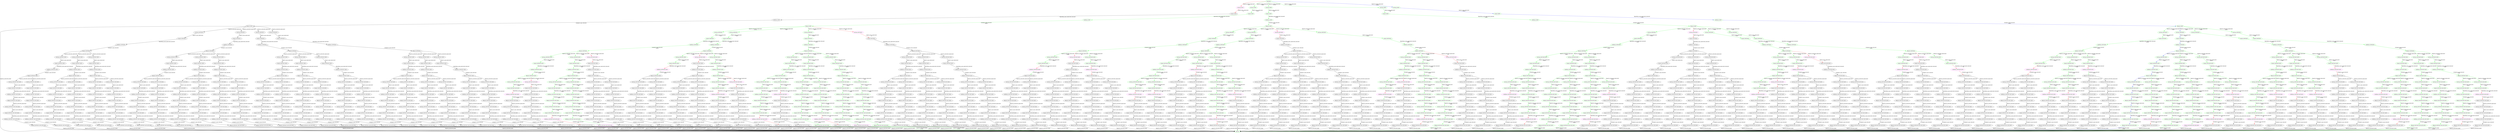 digraph G {
0[label="MessyHome",fontsize="10",color="green"];
1[label="TidyHome",fontsize="10",color="green"];
2[label="CanGrasp_CAN1[]",fontsize="10",color="magenta"];
3[label="Grasped_CAN1[]",fontsize="10"];
4[label="CanRelease_CAN1[]",fontsize="10"];
5[label="Released_CAN1[]",fontsize="10"];
6[label="CanGrasp_CAN2[CAN1.]",fontsize="10"];
7[label="Grasped_CAN2[CAN1.]",fontsize="10"];
8[label="CanRelease_CAN2[CAN1.]",fontsize="10"];
9[label="Released_CAN2[CAN1.]",fontsize="10"];
10[label="CanGrasp_CAN3[CAN1.CAN2.]",fontsize="10"];
11[label="Grasped_CAN3[CAN1.CAN2.]",fontsize="10"];
12[label="CanRelease_CAN3[CAN1.CAN2.]",fontsize="10"];
13[label="Released_CAN3[CAN1.CAN2.]",fontsize="10"];
14[label="CanGrasp_CAN4[CAN1.CAN2.CAN3.]",fontsize="10"];
15[label="Grasped_CAN4[CAN1.CAN2.CAN3.]",fontsize="10"];
16[label="CanRelease_CAN4[CAN1.CAN2.CAN3.]",fontsize="10"];
17[label="Released_CAN4[CAN1.CAN2.CAN3.]",fontsize="10"];
18[label="CanGrasp_CAN5[CAN1.CAN2.CAN3.CAN4.]",fontsize="10"];
19[label="Grasped_CAN5[CAN1.CAN2.CAN3.CAN4.]",fontsize="10"];
20[label="CanRelease_CAN5[CAN1.CAN2.CAN3.CAN4.]",fontsize="10"];
21[label="Released_CAN5[CAN1.CAN2.CAN3.CAN4.]",fontsize="10"];
22[label="CanGrasp_CAN5[CAN1.CAN2.CAN3.]",fontsize="10"];
23[label="Grasped_CAN5[CAN1.CAN2.CAN3.]",fontsize="10"];
24[label="CanRelease_CAN5[CAN1.CAN2.CAN3.]",fontsize="10"];
25[label="Released_CAN5[CAN1.CAN2.CAN3.]",fontsize="10"];
26[label="CanGrasp_CAN4[CAN1.CAN2.CAN3.CAN5.]",fontsize="10"];
27[label="Grasped_CAN4[CAN1.CAN2.CAN3.CAN5.]",fontsize="10"];
28[label="CanRelease_CAN4[CAN1.CAN2.CAN3.CAN5.]",fontsize="10"];
29[label="Released_CAN4[CAN1.CAN2.CAN3.CAN5.]",fontsize="10"];
30[label="CanGrasp_CAN4[CAN1.CAN2.]",fontsize="10"];
31[label="Grasped_CAN4[CAN1.CAN2.]",fontsize="10"];
32[label="CanRelease_CAN4[CAN1.CAN2.]",fontsize="10"];
33[label="Released_CAN4[CAN1.CAN2.]",fontsize="10"];
34[label="CanGrasp_CAN5[CAN1.CAN2.CAN4.]",fontsize="10"];
35[label="Grasped_CAN5[CAN1.CAN2.CAN4.]",fontsize="10"];
36[label="CanRelease_CAN5[CAN1.CAN2.CAN4.]",fontsize="10"];
37[label="Released_CAN5[CAN1.CAN2.CAN4.]",fontsize="10"];
38[label="CanGrasp_CAN3[CAN1.CAN2.CAN4.CAN5.]",fontsize="10"];
39[label="Grasped_CAN3[CAN1.CAN2.CAN4.CAN5.]",fontsize="10"];
40[label="CanRelease_CAN3[CAN1.CAN2.CAN4.CAN5.]",fontsize="10"];
41[label="Released_CAN3[CAN1.CAN2.CAN4.CAN5.]",fontsize="10"];
42[label="CanGrasp_CAN3[CAN1.CAN2.CAN4.]",fontsize="10"];
43[label="Grasped_CAN3[CAN1.CAN2.CAN4.]",fontsize="10"];
44[label="CanRelease_CAN3[CAN1.CAN2.CAN4.]",fontsize="10"];
45[label="Released_CAN3[CAN1.CAN2.CAN4.]",fontsize="10"];
46[label="CanGrasp_CAN5[CAN1.CAN2.CAN4.CAN3.]",fontsize="10"];
47[label="Grasped_CAN5[CAN1.CAN2.CAN4.CAN3.]",fontsize="10"];
48[label="CanRelease_CAN5[CAN1.CAN2.CAN4.CAN3.]",fontsize="10"];
49[label="Released_CAN5[CAN1.CAN2.CAN4.CAN3.]",fontsize="10"];
50[label="CanGrasp_CAN5[CAN1.CAN2.]",fontsize="10"];
51[label="Grasped_CAN5[CAN1.CAN2.]",fontsize="10"];
52[label="CanRelease_CAN5[CAN1.CAN2.]",fontsize="10"];
53[label="Released_CAN5[CAN1.CAN2.]",fontsize="10"];
54[label="CanGrasp_CAN3[CAN1.CAN2.CAN5.]",fontsize="10"];
55[label="Grasped_CAN3[CAN1.CAN2.CAN5.]",fontsize="10"];
56[label="CanRelease_CAN3[CAN1.CAN2.CAN5.]",fontsize="10"];
57[label="Released_CAN3[CAN1.CAN2.CAN5.]",fontsize="10"];
58[label="CanGrasp_CAN4[CAN1.CAN2.CAN5.CAN3.]",fontsize="10"];
59[label="Grasped_CAN4[CAN1.CAN2.CAN5.CAN3.]",fontsize="10"];
60[label="CanRelease_CAN4[CAN1.CAN2.CAN5.CAN3.]",fontsize="10"];
61[label="Released_CAN4[CAN1.CAN2.CAN5.CAN3.]",fontsize="10"];
62[label="CanGrasp_CAN4[CAN1.CAN2.CAN5.]",fontsize="10"];
63[label="Grasped_CAN4[CAN1.CAN2.CAN5.]",fontsize="10"];
64[label="CanRelease_CAN4[CAN1.CAN2.CAN5.]",fontsize="10"];
65[label="Released_CAN4[CAN1.CAN2.CAN5.]",fontsize="10"];
66[label="CanGrasp_CAN3[CAN1.CAN2.CAN5.CAN4.]",fontsize="10"];
67[label="Grasped_CAN3[CAN1.CAN2.CAN5.CAN4.]",fontsize="10"];
68[label="CanRelease_CAN3[CAN1.CAN2.CAN5.CAN4.]",fontsize="10"];
69[label="Released_CAN3[CAN1.CAN2.CAN5.CAN4.]",fontsize="10"];
70[label="CanGrasp_CAN3[CAN1.]",fontsize="10"];
71[label="Grasped_CAN3[CAN1.]",fontsize="10"];
72[label="CanRelease_CAN3[CAN1.]",fontsize="10"];
73[label="Released_CAN3[CAN1.]",fontsize="10"];
74[label="CanGrasp_CAN4[CAN1.CAN3.]",fontsize="10"];
75[label="Grasped_CAN4[CAN1.CAN3.]",fontsize="10"];
76[label="CanRelease_CAN4[CAN1.CAN3.]",fontsize="10"];
77[label="Released_CAN4[CAN1.CAN3.]",fontsize="10"];
78[label="CanGrasp_CAN5[CAN1.CAN3.CAN4.]",fontsize="10"];
79[label="Grasped_CAN5[CAN1.CAN3.CAN4.]",fontsize="10"];
80[label="CanRelease_CAN5[CAN1.CAN3.CAN4.]",fontsize="10"];
81[label="Released_CAN5[CAN1.CAN3.CAN4.]",fontsize="10"];
82[label="CanGrasp_CAN2[CAN1.CAN3.CAN4.CAN5.]",fontsize="10"];
83[label="Grasped_CAN2[CAN1.CAN3.CAN4.CAN5.]",fontsize="10"];
84[label="CanRelease_CAN2[CAN1.CAN3.CAN4.CAN5.]",fontsize="10"];
85[label="Released_CAN2[CAN1.CAN3.CAN4.CAN5.]",fontsize="10"];
86[label="CanGrasp_CAN2[CAN1.CAN3.CAN4.]",fontsize="10"];
87[label="Grasped_CAN2[CAN1.CAN3.CAN4.]",fontsize="10"];
88[label="CanRelease_CAN2[CAN1.CAN3.CAN4.]",fontsize="10"];
89[label="Released_CAN2[CAN1.CAN3.CAN4.]",fontsize="10"];
90[label="CanGrasp_CAN5[CAN1.CAN3.CAN4.CAN2.]",fontsize="10"];
91[label="Grasped_CAN5[CAN1.CAN3.CAN4.CAN2.]",fontsize="10"];
92[label="CanRelease_CAN5[CAN1.CAN3.CAN4.CAN2.]",fontsize="10"];
93[label="Released_CAN5[CAN1.CAN3.CAN4.CAN2.]",fontsize="10"];
94[label="CanGrasp_CAN5[CAN1.CAN3.]",fontsize="10"];
95[label="Grasped_CAN5[CAN1.CAN3.]",fontsize="10"];
96[label="CanRelease_CAN5[CAN1.CAN3.]",fontsize="10"];
97[label="Released_CAN5[CAN1.CAN3.]",fontsize="10"];
98[label="CanGrasp_CAN2[CAN1.CAN3.CAN5.]",fontsize="10"];
99[label="Grasped_CAN2[CAN1.CAN3.CAN5.]",fontsize="10"];
100[label="CanRelease_CAN2[CAN1.CAN3.CAN5.]",fontsize="10"];
101[label="Released_CAN2[CAN1.CAN3.CAN5.]",fontsize="10"];
102[label="CanGrasp_CAN4[CAN1.CAN3.CAN5.CAN2.]",fontsize="10"];
103[label="Grasped_CAN4[CAN1.CAN3.CAN5.CAN2.]",fontsize="10"];
104[label="CanRelease_CAN4[CAN1.CAN3.CAN5.CAN2.]",fontsize="10"];
105[label="Released_CAN4[CAN1.CAN3.CAN5.CAN2.]",fontsize="10"];
106[label="CanGrasp_CAN4[CAN1.CAN3.CAN5.]",fontsize="10"];
107[label="Grasped_CAN4[CAN1.CAN3.CAN5.]",fontsize="10"];
108[label="CanRelease_CAN4[CAN1.CAN3.CAN5.]",fontsize="10"];
109[label="Released_CAN4[CAN1.CAN3.CAN5.]",fontsize="10"];
110[label="CanGrasp_CAN2[CAN1.CAN3.CAN5.CAN4.]",fontsize="10"];
111[label="Grasped_CAN2[CAN1.CAN3.CAN5.CAN4.]",fontsize="10"];
112[label="CanRelease_CAN2[CAN1.CAN3.CAN5.CAN4.]",fontsize="10"];
113[label="Released_CAN2[CAN1.CAN3.CAN5.CAN4.]",fontsize="10"];
114[label="CanGrasp_CAN2[CAN1.CAN3.]",fontsize="10"];
115[label="Grasped_CAN2[CAN1.CAN3.]",fontsize="10"];
116[label="CanRelease_CAN2[CAN1.CAN3.]",fontsize="10"];
117[label="Released_CAN2[CAN1.CAN3.]",fontsize="10"];
118[label="CanGrasp_CAN4[CAN1.CAN3.CAN2.]",fontsize="10"];
119[label="Grasped_CAN4[CAN1.CAN3.CAN2.]",fontsize="10"];
120[label="CanRelease_CAN4[CAN1.CAN3.CAN2.]",fontsize="10"];
121[label="Released_CAN4[CAN1.CAN3.CAN2.]",fontsize="10"];
122[label="CanGrasp_CAN5[CAN1.CAN3.CAN2.CAN4.]",fontsize="10"];
123[label="Grasped_CAN5[CAN1.CAN3.CAN2.CAN4.]",fontsize="10"];
124[label="CanRelease_CAN5[CAN1.CAN3.CAN2.CAN4.]",fontsize="10"];
125[label="Released_CAN5[CAN1.CAN3.CAN2.CAN4.]",fontsize="10"];
126[label="CanGrasp_CAN5[CAN1.CAN3.CAN2.]",fontsize="10"];
127[label="Grasped_CAN5[CAN1.CAN3.CAN2.]",fontsize="10"];
128[label="CanRelease_CAN5[CAN1.CAN3.CAN2.]",fontsize="10"];
129[label="Released_CAN5[CAN1.CAN3.CAN2.]",fontsize="10"];
130[label="CanGrasp_CAN4[CAN1.CAN3.CAN2.CAN5.]",fontsize="10"];
131[label="Grasped_CAN4[CAN1.CAN3.CAN2.CAN5.]",fontsize="10"];
132[label="CanRelease_CAN4[CAN1.CAN3.CAN2.CAN5.]",fontsize="10"];
133[label="Released_CAN4[CAN1.CAN3.CAN2.CAN5.]",fontsize="10"];
134[label="CanGrasp_CAN4[CAN1.]",fontsize="10"];
135[label="Grasped_CAN4[CAN1.]",fontsize="10"];
136[label="CanRelease_CAN4[CAN1.]",fontsize="10"];
137[label="Released_CAN4[CAN1.]",fontsize="10"];
138[label="CanGrasp_CAN5[CAN1.CAN4.]",fontsize="10"];
139[label="Grasped_CAN5[CAN1.CAN4.]",fontsize="10"];
140[label="CanRelease_CAN5[CAN1.CAN4.]",fontsize="10"];
141[label="Released_CAN5[CAN1.CAN4.]",fontsize="10"];
142[label="CanGrasp_CAN2[CAN1.CAN4.CAN5.]",fontsize="10"];
143[label="Grasped_CAN2[CAN1.CAN4.CAN5.]",fontsize="10"];
144[label="CanRelease_CAN2[CAN1.CAN4.CAN5.]",fontsize="10"];
145[label="Released_CAN2[CAN1.CAN4.CAN5.]",fontsize="10"];
146[label="CanGrasp_CAN3[CAN1.CAN4.CAN5.CAN2.]",fontsize="10"];
147[label="Grasped_CAN3[CAN1.CAN4.CAN5.CAN2.]",fontsize="10"];
148[label="CanRelease_CAN3[CAN1.CAN4.CAN5.CAN2.]",fontsize="10"];
149[label="Released_CAN3[CAN1.CAN4.CAN5.CAN2.]",fontsize="10"];
150[label="CanGrasp_CAN3[CAN1.CAN4.CAN5.]",fontsize="10"];
151[label="Grasped_CAN3[CAN1.CAN4.CAN5.]",fontsize="10"];
152[label="CanRelease_CAN3[CAN1.CAN4.CAN5.]",fontsize="10"];
153[label="Released_CAN3[CAN1.CAN4.CAN5.]",fontsize="10"];
154[label="CanGrasp_CAN2[CAN1.CAN4.CAN5.CAN3.]",fontsize="10"];
155[label="Grasped_CAN2[CAN1.CAN4.CAN5.CAN3.]",fontsize="10"];
156[label="CanRelease_CAN2[CAN1.CAN4.CAN5.CAN3.]",fontsize="10"];
157[label="Released_CAN2[CAN1.CAN4.CAN5.CAN3.]",fontsize="10"];
158[label="CanGrasp_CAN2[CAN1.CAN4.]",fontsize="10"];
159[label="Grasped_CAN2[CAN1.CAN4.]",fontsize="10"];
160[label="CanRelease_CAN2[CAN1.CAN4.]",fontsize="10"];
161[label="Released_CAN2[CAN1.CAN4.]",fontsize="10"];
162[label="CanGrasp_CAN3[CAN1.CAN4.CAN2.]",fontsize="10"];
163[label="Grasped_CAN3[CAN1.CAN4.CAN2.]",fontsize="10"];
164[label="CanRelease_CAN3[CAN1.CAN4.CAN2.]",fontsize="10"];
165[label="Released_CAN3[CAN1.CAN4.CAN2.]",fontsize="10"];
166[label="CanGrasp_CAN5[CAN1.CAN4.CAN2.CAN3.]",fontsize="10"];
167[label="Grasped_CAN5[CAN1.CAN4.CAN2.CAN3.]",fontsize="10"];
168[label="CanRelease_CAN5[CAN1.CAN4.CAN2.CAN3.]",fontsize="10"];
169[label="Released_CAN5[CAN1.CAN4.CAN2.CAN3.]",fontsize="10"];
170[label="CanGrasp_CAN5[CAN1.CAN4.CAN2.]",fontsize="10"];
171[label="Grasped_CAN5[CAN1.CAN4.CAN2.]",fontsize="10"];
172[label="CanRelease_CAN5[CAN1.CAN4.CAN2.]",fontsize="10"];
173[label="Released_CAN5[CAN1.CAN4.CAN2.]",fontsize="10"];
174[label="CanGrasp_CAN3[CAN1.CAN4.CAN2.CAN5.]",fontsize="10"];
175[label="Grasped_CAN3[CAN1.CAN4.CAN2.CAN5.]",fontsize="10"];
176[label="CanRelease_CAN3[CAN1.CAN4.CAN2.CAN5.]",fontsize="10"];
177[label="Released_CAN3[CAN1.CAN4.CAN2.CAN5.]",fontsize="10"];
178[label="CanGrasp_CAN3[CAN1.CAN4.]",fontsize="10"];
179[label="Grasped_CAN3[CAN1.CAN4.]",fontsize="10"];
180[label="CanRelease_CAN3[CAN1.CAN4.]",fontsize="10"];
181[label="Released_CAN3[CAN1.CAN4.]",fontsize="10"];
182[label="CanGrasp_CAN5[CAN1.CAN4.CAN3.]",fontsize="10"];
183[label="Grasped_CAN5[CAN1.CAN4.CAN3.]",fontsize="10"];
184[label="CanRelease_CAN5[CAN1.CAN4.CAN3.]",fontsize="10"];
185[label="Released_CAN5[CAN1.CAN4.CAN3.]",fontsize="10"];
186[label="CanGrasp_CAN2[CAN1.CAN4.CAN3.CAN5.]",fontsize="10"];
187[label="Grasped_CAN2[CAN1.CAN4.CAN3.CAN5.]",fontsize="10"];
188[label="CanRelease_CAN2[CAN1.CAN4.CAN3.CAN5.]",fontsize="10"];
189[label="Released_CAN2[CAN1.CAN4.CAN3.CAN5.]",fontsize="10"];
190[label="CanGrasp_CAN2[CAN1.CAN4.CAN3.]",fontsize="10"];
191[label="Grasped_CAN2[CAN1.CAN4.CAN3.]",fontsize="10"];
192[label="CanRelease_CAN2[CAN1.CAN4.CAN3.]",fontsize="10"];
193[label="Released_CAN2[CAN1.CAN4.CAN3.]",fontsize="10"];
194[label="CanGrasp_CAN5[CAN1.CAN4.CAN3.CAN2.]",fontsize="10"];
195[label="Grasped_CAN5[CAN1.CAN4.CAN3.CAN2.]",fontsize="10"];
196[label="CanRelease_CAN5[CAN1.CAN4.CAN3.CAN2.]",fontsize="10"];
197[label="Released_CAN5[CAN1.CAN4.CAN3.CAN2.]",fontsize="10"];
198[label="CanGrasp_CAN5[CAN1.]",fontsize="10"];
199[label="Grasped_CAN5[CAN1.]",fontsize="10"];
200[label="CanRelease_CAN5[CAN1.]",fontsize="10"];
201[label="Released_CAN5[CAN1.]",fontsize="10"];
202[label="CanGrasp_CAN2[CAN1.CAN5.]",fontsize="10"];
203[label="Grasped_CAN2[CAN1.CAN5.]",fontsize="10"];
204[label="CanRelease_CAN2[CAN1.CAN5.]",fontsize="10"];
205[label="Released_CAN2[CAN1.CAN5.]",fontsize="10"];
206[label="CanGrasp_CAN3[CAN1.CAN5.CAN2.]",fontsize="10"];
207[label="Grasped_CAN3[CAN1.CAN5.CAN2.]",fontsize="10"];
208[label="CanRelease_CAN3[CAN1.CAN5.CAN2.]",fontsize="10"];
209[label="Released_CAN3[CAN1.CAN5.CAN2.]",fontsize="10"];
210[label="CanGrasp_CAN4[CAN1.CAN5.CAN2.CAN3.]",fontsize="10"];
211[label="Grasped_CAN4[CAN1.CAN5.CAN2.CAN3.]",fontsize="10"];
212[label="CanRelease_CAN4[CAN1.CAN5.CAN2.CAN3.]",fontsize="10"];
213[label="Released_CAN4[CAN1.CAN5.CAN2.CAN3.]",fontsize="10"];
214[label="CanGrasp_CAN4[CAN1.CAN5.CAN2.]",fontsize="10"];
215[label="Grasped_CAN4[CAN1.CAN5.CAN2.]",fontsize="10"];
216[label="CanRelease_CAN4[CAN1.CAN5.CAN2.]",fontsize="10"];
217[label="Released_CAN4[CAN1.CAN5.CAN2.]",fontsize="10"];
218[label="CanGrasp_CAN3[CAN1.CAN5.CAN2.CAN4.]",fontsize="10"];
219[label="Grasped_CAN3[CAN1.CAN5.CAN2.CAN4.]",fontsize="10"];
220[label="CanRelease_CAN3[CAN1.CAN5.CAN2.CAN4.]",fontsize="10"];
221[label="Released_CAN3[CAN1.CAN5.CAN2.CAN4.]",fontsize="10"];
222[label="CanGrasp_CAN3[CAN1.CAN5.]",fontsize="10"];
223[label="Grasped_CAN3[CAN1.CAN5.]",fontsize="10"];
224[label="CanRelease_CAN3[CAN1.CAN5.]",fontsize="10"];
225[label="Released_CAN3[CAN1.CAN5.]",fontsize="10"];
226[label="CanGrasp_CAN4[CAN1.CAN5.CAN3.]",fontsize="10"];
227[label="Grasped_CAN4[CAN1.CAN5.CAN3.]",fontsize="10"];
228[label="CanRelease_CAN4[CAN1.CAN5.CAN3.]",fontsize="10"];
229[label="Released_CAN4[CAN1.CAN5.CAN3.]",fontsize="10"];
230[label="CanGrasp_CAN2[CAN1.CAN5.CAN3.CAN4.]",fontsize="10"];
231[label="Grasped_CAN2[CAN1.CAN5.CAN3.CAN4.]",fontsize="10"];
232[label="CanRelease_CAN2[CAN1.CAN5.CAN3.CAN4.]",fontsize="10"];
233[label="Released_CAN2[CAN1.CAN5.CAN3.CAN4.]",fontsize="10"];
234[label="CanGrasp_CAN2[CAN1.CAN5.CAN3.]",fontsize="10"];
235[label="Grasped_CAN2[CAN1.CAN5.CAN3.]",fontsize="10"];
236[label="CanRelease_CAN2[CAN1.CAN5.CAN3.]",fontsize="10"];
237[label="Released_CAN2[CAN1.CAN5.CAN3.]",fontsize="10"];
238[label="CanGrasp_CAN4[CAN1.CAN5.CAN3.CAN2.]",fontsize="10"];
239[label="Grasped_CAN4[CAN1.CAN5.CAN3.CAN2.]",fontsize="10"];
240[label="CanRelease_CAN4[CAN1.CAN5.CAN3.CAN2.]",fontsize="10"];
241[label="Released_CAN4[CAN1.CAN5.CAN3.CAN2.]",fontsize="10"];
242[label="CanGrasp_CAN4[CAN1.CAN5.]",fontsize="10"];
243[label="Grasped_CAN4[CAN1.CAN5.]",fontsize="10"];
244[label="CanRelease_CAN4[CAN1.CAN5.]",fontsize="10"];
245[label="Released_CAN4[CAN1.CAN5.]",fontsize="10"];
246[label="CanGrasp_CAN2[CAN1.CAN5.CAN4.]",fontsize="10"];
247[label="Grasped_CAN2[CAN1.CAN5.CAN4.]",fontsize="10"];
248[label="CanRelease_CAN2[CAN1.CAN5.CAN4.]",fontsize="10"];
249[label="Released_CAN2[CAN1.CAN5.CAN4.]",fontsize="10"];
250[label="CanGrasp_CAN3[CAN1.CAN5.CAN4.CAN2.]",fontsize="10"];
251[label="Grasped_CAN3[CAN1.CAN5.CAN4.CAN2.]",fontsize="10"];
252[label="CanRelease_CAN3[CAN1.CAN5.CAN4.CAN2.]",fontsize="10"];
253[label="Released_CAN3[CAN1.CAN5.CAN4.CAN2.]",fontsize="10"];
254[label="CanGrasp_CAN3[CAN1.CAN5.CAN4.]",fontsize="10"];
255[label="Grasped_CAN3[CAN1.CAN5.CAN4.]",fontsize="10"];
256[label="CanRelease_CAN3[CAN1.CAN5.CAN4.]",fontsize="10"];
257[label="Released_CAN3[CAN1.CAN5.CAN4.]",fontsize="10"];
258[label="CanGrasp_CAN2[CAN1.CAN5.CAN4.CAN3.]",fontsize="10"];
259[label="Grasped_CAN2[CAN1.CAN5.CAN4.CAN3.]",fontsize="10"];
260[label="CanRelease_CAN2[CAN1.CAN5.CAN4.CAN3.]",fontsize="10"];
261[label="Released_CAN2[CAN1.CAN5.CAN4.CAN3.]",fontsize="10"];
262[label="CanGrasp_CAN2[]",fontsize="10",color="green"];
263[label="Grasped_CAN2[]",fontsize="10",color="green"];
264[label="CanRelease_CAN2[]",fontsize="10",color="green"];
265[label="Released_CAN2[]",fontsize="10",color="green"];
266[label="CanGrasp_CAN3[CAN2.]",fontsize="10",color="green"];
267[label="Grasped_CAN3[CAN2.]",fontsize="10",color="green"];
268[label="CanRelease_CAN3[CAN2.]",fontsize="10",color="green"];
269[label="Released_CAN3[CAN2.]",fontsize="10",color="green"];
270[label="CanGrasp_CAN4[CAN2.CAN3.]",fontsize="10",color="green"];
271[label="Grasped_CAN4[CAN2.CAN3.]",fontsize="10",color="green"];
272[label="CanRelease_CAN4[CAN2.CAN3.]",fontsize="10",color="green"];
273[label="Released_CAN4[CAN2.CAN3.]",fontsize="10",color="green"];
274[label="CanGrasp_CAN5[CAN2.CAN3.CAN4.]",fontsize="10",color="green"];
275[label="Grasped_CAN5[CAN2.CAN3.CAN4.]",fontsize="10",color="green"];
276[label="CanRelease_CAN5[CAN2.CAN3.CAN4.]",fontsize="10",color="magenta"];
277[label="Released_CAN5[CAN2.CAN3.CAN4.]",fontsize="10"];
278[label="CanGrasp_CAN1[CAN2.CAN3.CAN4.CAN5.]",fontsize="10"];
279[label="Grasped_CAN1[CAN2.CAN3.CAN4.CAN5.]",fontsize="10"];
280[label="CanRelease_CAN1[CAN2.CAN3.CAN4.CAN5.]",fontsize="10"];
281[label="Released_CAN1[CAN2.CAN3.CAN4.CAN5.]",fontsize="10"];
282[label="CanGrasp_CAN1[CAN2.CAN3.CAN4.]",fontsize="10",color="magenta"];
283[label="Grasped_CAN1[CAN2.CAN3.CAN4.]",fontsize="10"];
284[label="CanRelease_CAN1[CAN2.CAN3.CAN4.]",fontsize="10"];
285[label="Released_CAN1[CAN2.CAN3.CAN4.]",fontsize="10"];
286[label="CanGrasp_CAN5[CAN2.CAN3.CAN4.CAN1.]",fontsize="10"];
287[label="Grasped_CAN5[CAN2.CAN3.CAN4.CAN1.]",fontsize="10"];
288[label="CanRelease_CAN5[CAN2.CAN3.CAN4.CAN1.]",fontsize="10"];
289[label="Released_CAN5[CAN2.CAN3.CAN4.CAN1.]",fontsize="10"];
290[label="CanGrasp_CAN5[CAN2.CAN3.]",fontsize="10",color="green"];
291[label="Grasped_CAN5[CAN2.CAN3.]",fontsize="10",color="green"];
292[label="CanRelease_CAN5[CAN2.CAN3.]",fontsize="10",color="green"];
293[label="Released_CAN5[CAN2.CAN3.]",fontsize="10",color="green"];
294[label="CanGrasp_CAN1[CAN2.CAN3.CAN5.]",fontsize="10",color="green"];
295[label="Grasped_CAN1[CAN2.CAN3.CAN5.]",fontsize="10",color="green"];
296[label="CanRelease_CAN1[CAN2.CAN3.CAN5.]",fontsize="10",color="green"];
297[label="Released_CAN1[CAN2.CAN3.CAN5.]",fontsize="10",color="green"];
298[label="CanGrasp_CAN4[CAN2.CAN3.CAN5.CAN1.]",fontsize="10",color="green"];
299[label="Grasped_CAN4[CAN2.CAN3.CAN5.CAN1.]",fontsize="10",color="green"];
300[label="CanRelease_CAN4[CAN2.CAN3.CAN5.CAN1.]",fontsize="10",color="magenta"];
301[label="Released_CAN4[CAN2.CAN3.CAN5.CAN1.]",fontsize="10"];
302[label="CanGrasp_CAN4[CAN2.CAN3.CAN5.]",fontsize="10",color="green"];
303[label="Grasped_CAN4[CAN2.CAN3.CAN5.]",fontsize="10",color="green"];
304[label="CanRelease_CAN4[CAN2.CAN3.CAN5.]",fontsize="10",color="green"];
305[label="Released_CAN4[CAN2.CAN3.CAN5.]",fontsize="10",color="green"];
306[label="CanGrasp_CAN1[CAN2.CAN3.CAN5.CAN4.]",fontsize="10",color="green"];
307[label="Grasped_CAN1[CAN2.CAN3.CAN5.CAN4.]",fontsize="10",color="green"];
308[label="CanRelease_CAN1[CAN2.CAN3.CAN5.CAN4.]",fontsize="10",color="green"];
309[label="Released_CAN1[CAN2.CAN3.CAN5.CAN4.]",fontsize="10",color="magenta"];
310[label="CanGrasp_CAN1[CAN2.CAN3.]",fontsize="10",color="magenta"];
311[label="Grasped_CAN1[CAN2.CAN3.]",fontsize="10"];
312[label="CanRelease_CAN1[CAN2.CAN3.]",fontsize="10"];
313[label="Released_CAN1[CAN2.CAN3.]",fontsize="10"];
314[label="CanGrasp_CAN4[CAN2.CAN3.CAN1.]",fontsize="10"];
315[label="Grasped_CAN4[CAN2.CAN3.CAN1.]",fontsize="10"];
316[label="CanRelease_CAN4[CAN2.CAN3.CAN1.]",fontsize="10"];
317[label="Released_CAN4[CAN2.CAN3.CAN1.]",fontsize="10"];
318[label="CanGrasp_CAN5[CAN2.CAN3.CAN1.CAN4.]",fontsize="10"];
319[label="Grasped_CAN5[CAN2.CAN3.CAN1.CAN4.]",fontsize="10"];
320[label="CanRelease_CAN5[CAN2.CAN3.CAN1.CAN4.]",fontsize="10"];
321[label="Released_CAN5[CAN2.CAN3.CAN1.CAN4.]",fontsize="10"];
322[label="CanGrasp_CAN5[CAN2.CAN3.CAN1.]",fontsize="10"];
323[label="Grasped_CAN5[CAN2.CAN3.CAN1.]",fontsize="10"];
324[label="CanRelease_CAN5[CAN2.CAN3.CAN1.]",fontsize="10"];
325[label="Released_CAN5[CAN2.CAN3.CAN1.]",fontsize="10"];
326[label="CanGrasp_CAN4[CAN2.CAN3.CAN1.CAN5.]",fontsize="10"];
327[label="Grasped_CAN4[CAN2.CAN3.CAN1.CAN5.]",fontsize="10"];
328[label="CanRelease_CAN4[CAN2.CAN3.CAN1.CAN5.]",fontsize="10"];
329[label="Released_CAN4[CAN2.CAN3.CAN1.CAN5.]",fontsize="10"];
330[label="CanGrasp_CAN4[CAN2.]",fontsize="10",color="green"];
331[label="Grasped_CAN4[CAN2.]",fontsize="10",color="green"];
332[label="CanRelease_CAN4[CAN2.]",fontsize="10",color="green"];
333[label="Released_CAN4[CAN2.]",fontsize="10",color="green"];
334[label="CanGrasp_CAN5[CAN2.CAN4.]",fontsize="10",color="green"];
335[label="Grasped_CAN5[CAN2.CAN4.]",fontsize="10",color="green"];
336[label="CanRelease_CAN5[CAN2.CAN4.]",fontsize="10",color="magenta"];
337[label="Released_CAN5[CAN2.CAN4.]",fontsize="10"];
338[label="CanGrasp_CAN1[CAN2.CAN4.CAN5.]",fontsize="10"];
339[label="Grasped_CAN1[CAN2.CAN4.CAN5.]",fontsize="10"];
340[label="CanRelease_CAN1[CAN2.CAN4.CAN5.]",fontsize="10"];
341[label="Released_CAN1[CAN2.CAN4.CAN5.]",fontsize="10"];
342[label="CanGrasp_CAN3[CAN2.CAN4.CAN5.CAN1.]",fontsize="10"];
343[label="Grasped_CAN3[CAN2.CAN4.CAN5.CAN1.]",fontsize="10"];
344[label="CanRelease_CAN3[CAN2.CAN4.CAN5.CAN1.]",fontsize="10"];
345[label="Released_CAN3[CAN2.CAN4.CAN5.CAN1.]",fontsize="10"];
346[label="CanGrasp_CAN3[CAN2.CAN4.CAN5.]",fontsize="10"];
347[label="Grasped_CAN3[CAN2.CAN4.CAN5.]",fontsize="10"];
348[label="CanRelease_CAN3[CAN2.CAN4.CAN5.]",fontsize="10"];
349[label="Released_CAN3[CAN2.CAN4.CAN5.]",fontsize="10"];
350[label="CanGrasp_CAN1[CAN2.CAN4.CAN5.CAN3.]",fontsize="10"];
351[label="Grasped_CAN1[CAN2.CAN4.CAN5.CAN3.]",fontsize="10"];
352[label="CanRelease_CAN1[CAN2.CAN4.CAN5.CAN3.]",fontsize="10"];
353[label="Released_CAN1[CAN2.CAN4.CAN5.CAN3.]",fontsize="10"];
354[label="CanGrasp_CAN1[CAN2.CAN4.]",fontsize="10",color="magenta"];
355[label="Grasped_CAN1[CAN2.CAN4.]",fontsize="10"];
356[label="CanRelease_CAN1[CAN2.CAN4.]",fontsize="10"];
357[label="Released_CAN1[CAN2.CAN4.]",fontsize="10"];
358[label="CanGrasp_CAN3[CAN2.CAN4.CAN1.]",fontsize="10"];
359[label="Grasped_CAN3[CAN2.CAN4.CAN1.]",fontsize="10"];
360[label="CanRelease_CAN3[CAN2.CAN4.CAN1.]",fontsize="10"];
361[label="Released_CAN3[CAN2.CAN4.CAN1.]",fontsize="10"];
362[label="CanGrasp_CAN5[CAN2.CAN4.CAN1.CAN3.]",fontsize="10"];
363[label="Grasped_CAN5[CAN2.CAN4.CAN1.CAN3.]",fontsize="10"];
364[label="CanRelease_CAN5[CAN2.CAN4.CAN1.CAN3.]",fontsize="10"];
365[label="Released_CAN5[CAN2.CAN4.CAN1.CAN3.]",fontsize="10"];
366[label="CanGrasp_CAN5[CAN2.CAN4.CAN1.]",fontsize="10"];
367[label="Grasped_CAN5[CAN2.CAN4.CAN1.]",fontsize="10"];
368[label="CanRelease_CAN5[CAN2.CAN4.CAN1.]",fontsize="10"];
369[label="Released_CAN5[CAN2.CAN4.CAN1.]",fontsize="10"];
370[label="CanGrasp_CAN3[CAN2.CAN4.CAN1.CAN5.]",fontsize="10"];
371[label="Grasped_CAN3[CAN2.CAN4.CAN1.CAN5.]",fontsize="10"];
372[label="CanRelease_CAN3[CAN2.CAN4.CAN1.CAN5.]",fontsize="10"];
373[label="Released_CAN3[CAN2.CAN4.CAN1.CAN5.]",fontsize="10"];
374[label="CanGrasp_CAN3[CAN2.CAN4.]",fontsize="10",color="green"];
375[label="Grasped_CAN3[CAN2.CAN4.]",fontsize="10",color="green"];
376[label="CanRelease_CAN3[CAN2.CAN4.]",fontsize="10",color="green"];
377[label="Released_CAN3[CAN2.CAN4.]",fontsize="10",color="green"];
378[label="CanGrasp_CAN5[CAN2.CAN4.CAN3.]",fontsize="10",color="green"];
379[label="Grasped_CAN5[CAN2.CAN4.CAN3.]",fontsize="10",color="green"];
380[label="CanRelease_CAN5[CAN2.CAN4.CAN3.]",fontsize="10",color="magenta"];
381[label="Released_CAN5[CAN2.CAN4.CAN3.]",fontsize="10"];
382[label="CanGrasp_CAN1[CAN2.CAN4.CAN3.CAN5.]",fontsize="10"];
383[label="Grasped_CAN1[CAN2.CAN4.CAN3.CAN5.]",fontsize="10"];
384[label="CanRelease_CAN1[CAN2.CAN4.CAN3.CAN5.]",fontsize="10"];
385[label="Released_CAN1[CAN2.CAN4.CAN3.CAN5.]",fontsize="10"];
386[label="CanGrasp_CAN1[CAN2.CAN4.CAN3.]",fontsize="10",color="magenta"];
387[label="Grasped_CAN1[CAN2.CAN4.CAN3.]",fontsize="10"];
388[label="CanRelease_CAN1[CAN2.CAN4.CAN3.]",fontsize="10"];
389[label="Released_CAN1[CAN2.CAN4.CAN3.]",fontsize="10"];
390[label="CanGrasp_CAN5[CAN2.CAN4.CAN3.CAN1.]",fontsize="10"];
391[label="Grasped_CAN5[CAN2.CAN4.CAN3.CAN1.]",fontsize="10"];
392[label="CanRelease_CAN5[CAN2.CAN4.CAN3.CAN1.]",fontsize="10"];
393[label="Released_CAN5[CAN2.CAN4.CAN3.CAN1.]",fontsize="10"];
394[label="CanGrasp_CAN5[CAN2.]",fontsize="10",color="green"];
395[label="Grasped_CAN5[CAN2.]",fontsize="10",color="green"];
396[label="CanRelease_CAN5[CAN2.]",fontsize="10",color="green"];
397[label="Released_CAN5[CAN2.]",fontsize="10",color="green"];
398[label="CanGrasp_CAN1[CAN2.CAN5.]",fontsize="10",color="green"];
399[label="Grasped_CAN1[CAN2.CAN5.]",fontsize="10",color="green"];
400[label="CanRelease_CAN1[CAN2.CAN5.]",fontsize="10",color="green"];
401[label="Released_CAN1[CAN2.CAN5.]",fontsize="10",color="green"];
402[label="CanGrasp_CAN3[CAN2.CAN5.CAN1.]",fontsize="10",color="green"];
403[label="Grasped_CAN3[CAN2.CAN5.CAN1.]",fontsize="10",color="green"];
404[label="CanRelease_CAN3[CAN2.CAN5.CAN1.]",fontsize="10",color="green"];
405[label="Released_CAN3[CAN2.CAN5.CAN1.]",fontsize="10",color="green"];
406[label="CanGrasp_CAN4[CAN2.CAN5.CAN1.CAN3.]",fontsize="10",color="green"];
407[label="Grasped_CAN4[CAN2.CAN5.CAN1.CAN3.]",fontsize="10",color="green"];
408[label="CanRelease_CAN4[CAN2.CAN5.CAN1.CAN3.]",fontsize="10",color="magenta"];
409[label="Released_CAN4[CAN2.CAN5.CAN1.CAN3.]",fontsize="10"];
410[label="CanGrasp_CAN4[CAN2.CAN5.CAN1.]",fontsize="10",color="green"];
411[label="Grasped_CAN4[CAN2.CAN5.CAN1.]",fontsize="10",color="green"];
412[label="CanRelease_CAN4[CAN2.CAN5.CAN1.]",fontsize="10",color="magenta"];
413[label="Released_CAN4[CAN2.CAN5.CAN1.]",fontsize="10"];
414[label="CanGrasp_CAN3[CAN2.CAN5.CAN1.CAN4.]",fontsize="10"];
415[label="Grasped_CAN3[CAN2.CAN5.CAN1.CAN4.]",fontsize="10"];
416[label="CanRelease_CAN3[CAN2.CAN5.CAN1.CAN4.]",fontsize="10"];
417[label="Released_CAN3[CAN2.CAN5.CAN1.CAN4.]",fontsize="10"];
418[label="CanGrasp_CAN3[CAN2.CAN5.]",fontsize="10",color="green"];
419[label="Grasped_CAN3[CAN2.CAN5.]",fontsize="10",color="green"];
420[label="CanRelease_CAN3[CAN2.CAN5.]",fontsize="10",color="green"];
421[label="Released_CAN3[CAN2.CAN5.]",fontsize="10",color="green"];
422[label="CanGrasp_CAN4[CAN2.CAN5.CAN3.]",fontsize="10",color="green"];
423[label="Grasped_CAN4[CAN2.CAN5.CAN3.]",fontsize="10",color="green"];
424[label="CanRelease_CAN4[CAN2.CAN5.CAN3.]",fontsize="10",color="green"];
425[label="Released_CAN4[CAN2.CAN5.CAN3.]",fontsize="10",color="green"];
426[label="CanGrasp_CAN1[CAN2.CAN5.CAN3.CAN4.]",fontsize="10",color="green"];
427[label="Grasped_CAN1[CAN2.CAN5.CAN3.CAN4.]",fontsize="10",color="green"];
428[label="CanRelease_CAN1[CAN2.CAN5.CAN3.CAN4.]",fontsize="10",color="green"];
429[label="Released_CAN1[CAN2.CAN5.CAN3.CAN4.]",fontsize="10",color="green"];
430[label="CanGrasp_CAN1[CAN2.CAN5.CAN3.]",fontsize="10",color="green"];
431[label="Grasped_CAN1[CAN2.CAN5.CAN3.]",fontsize="10",color="green"];
432[label="CanRelease_CAN1[CAN2.CAN5.CAN3.]",fontsize="10",color="green"];
433[label="Released_CAN1[CAN2.CAN5.CAN3.]",fontsize="10",color="green"];
434[label="CanGrasp_CAN4[CAN2.CAN5.CAN3.CAN1.]",fontsize="10",color="green"];
435[label="Grasped_CAN4[CAN2.CAN5.CAN3.CAN1.]",fontsize="10",color="green"];
436[label="CanRelease_CAN4[CAN2.CAN5.CAN3.CAN1.]",fontsize="10",color="magenta"];
437[label="Released_CAN4[CAN2.CAN5.CAN3.CAN1.]",fontsize="10"];
438[label="CanGrasp_CAN4[CAN2.CAN5.]",fontsize="10",color="green"];
439[label="Grasped_CAN4[CAN2.CAN5.]",fontsize="10",color="green"];
440[label="CanRelease_CAN4[CAN2.CAN5.]",fontsize="10",color="green"];
441[label="Released_CAN4[CAN2.CAN5.]",fontsize="10",color="green"];
442[label="CanGrasp_CAN1[CAN2.CAN5.CAN4.]",fontsize="10",color="green"];
443[label="Grasped_CAN1[CAN2.CAN5.CAN4.]",fontsize="10",color="green"];
444[label="CanRelease_CAN1[CAN2.CAN5.CAN4.]",fontsize="10",color="green"];
445[label="Released_CAN1[CAN2.CAN5.CAN4.]",fontsize="10",color="green"];
446[label="CanGrasp_CAN3[CAN2.CAN5.CAN4.CAN1.]",fontsize="10",color="green"];
447[label="Grasped_CAN3[CAN2.CAN5.CAN4.CAN1.]",fontsize="10",color="green"];
448[label="CanRelease_CAN3[CAN2.CAN5.CAN4.CAN1.]",fontsize="10",color="green"];
449[label="Released_CAN3[CAN2.CAN5.CAN4.CAN1.]",fontsize="10",color="magenta"];
450[label="CanGrasp_CAN3[CAN2.CAN5.CAN4.]",fontsize="10",color="green"];
451[label="Grasped_CAN3[CAN2.CAN5.CAN4.]",fontsize="10",color="green"];
452[label="CanRelease_CAN3[CAN2.CAN5.CAN4.]",fontsize="10",color="green"];
453[label="Released_CAN3[CAN2.CAN5.CAN4.]",fontsize="10",color="green"];
454[label="CanGrasp_CAN1[CAN2.CAN5.CAN4.CAN3.]",fontsize="10",color="green"];
455[label="Grasped_CAN1[CAN2.CAN5.CAN4.CAN3.]",fontsize="10",color="green"];
456[label="CanRelease_CAN1[CAN2.CAN5.CAN4.CAN3.]",fontsize="10",color="green"];
457[label="Released_CAN1[CAN2.CAN5.CAN4.CAN3.]",fontsize="10",color="green"];
458[label="CanGrasp_CAN1[CAN2.]",fontsize="10",color="magenta"];
459[label="Grasped_CAN1[CAN2.]",fontsize="10"];
460[label="CanRelease_CAN1[CAN2.]",fontsize="10"];
461[label="Released_CAN1[CAN2.]",fontsize="10"];
462[label="CanGrasp_CAN3[CAN2.CAN1.]",fontsize="10"];
463[label="Grasped_CAN3[CAN2.CAN1.]",fontsize="10"];
464[label="CanRelease_CAN3[CAN2.CAN1.]",fontsize="10"];
465[label="Released_CAN3[CAN2.CAN1.]",fontsize="10"];
466[label="CanGrasp_CAN4[CAN2.CAN1.CAN3.]",fontsize="10"];
467[label="Grasped_CAN4[CAN2.CAN1.CAN3.]",fontsize="10"];
468[label="CanRelease_CAN4[CAN2.CAN1.CAN3.]",fontsize="10"];
469[label="Released_CAN4[CAN2.CAN1.CAN3.]",fontsize="10"];
470[label="CanGrasp_CAN5[CAN2.CAN1.CAN3.CAN4.]",fontsize="10"];
471[label="Grasped_CAN5[CAN2.CAN1.CAN3.CAN4.]",fontsize="10"];
472[label="CanRelease_CAN5[CAN2.CAN1.CAN3.CAN4.]",fontsize="10"];
473[label="Released_CAN5[CAN2.CAN1.CAN3.CAN4.]",fontsize="10"];
474[label="CanGrasp_CAN5[CAN2.CAN1.CAN3.]",fontsize="10"];
475[label="Grasped_CAN5[CAN2.CAN1.CAN3.]",fontsize="10"];
476[label="CanRelease_CAN5[CAN2.CAN1.CAN3.]",fontsize="10"];
477[label="Released_CAN5[CAN2.CAN1.CAN3.]",fontsize="10"];
478[label="CanGrasp_CAN4[CAN2.CAN1.CAN3.CAN5.]",fontsize="10"];
479[label="Grasped_CAN4[CAN2.CAN1.CAN3.CAN5.]",fontsize="10"];
480[label="CanRelease_CAN4[CAN2.CAN1.CAN3.CAN5.]",fontsize="10"];
481[label="Released_CAN4[CAN2.CAN1.CAN3.CAN5.]",fontsize="10"];
482[label="CanGrasp_CAN4[CAN2.CAN1.]",fontsize="10"];
483[label="Grasped_CAN4[CAN2.CAN1.]",fontsize="10"];
484[label="CanRelease_CAN4[CAN2.CAN1.]",fontsize="10"];
485[label="Released_CAN4[CAN2.CAN1.]",fontsize="10"];
486[label="CanGrasp_CAN5[CAN2.CAN1.CAN4.]",fontsize="10"];
487[label="Grasped_CAN5[CAN2.CAN1.CAN4.]",fontsize="10"];
488[label="CanRelease_CAN5[CAN2.CAN1.CAN4.]",fontsize="10"];
489[label="Released_CAN5[CAN2.CAN1.CAN4.]",fontsize="10"];
490[label="CanGrasp_CAN3[CAN2.CAN1.CAN4.CAN5.]",fontsize="10"];
491[label="Grasped_CAN3[CAN2.CAN1.CAN4.CAN5.]",fontsize="10"];
492[label="CanRelease_CAN3[CAN2.CAN1.CAN4.CAN5.]",fontsize="10"];
493[label="Released_CAN3[CAN2.CAN1.CAN4.CAN5.]",fontsize="10"];
494[label="CanGrasp_CAN3[CAN2.CAN1.CAN4.]",fontsize="10"];
495[label="Grasped_CAN3[CAN2.CAN1.CAN4.]",fontsize="10"];
496[label="CanRelease_CAN3[CAN2.CAN1.CAN4.]",fontsize="10"];
497[label="Released_CAN3[CAN2.CAN1.CAN4.]",fontsize="10"];
498[label="CanGrasp_CAN5[CAN2.CAN1.CAN4.CAN3.]",fontsize="10"];
499[label="Grasped_CAN5[CAN2.CAN1.CAN4.CAN3.]",fontsize="10"];
500[label="CanRelease_CAN5[CAN2.CAN1.CAN4.CAN3.]",fontsize="10"];
501[label="Released_CAN5[CAN2.CAN1.CAN4.CAN3.]",fontsize="10"];
502[label="CanGrasp_CAN5[CAN2.CAN1.]",fontsize="10"];
503[label="Grasped_CAN5[CAN2.CAN1.]",fontsize="10"];
504[label="CanRelease_CAN5[CAN2.CAN1.]",fontsize="10"];
505[label="Released_CAN5[CAN2.CAN1.]",fontsize="10"];
506[label="CanGrasp_CAN3[CAN2.CAN1.CAN5.]",fontsize="10"];
507[label="Grasped_CAN3[CAN2.CAN1.CAN5.]",fontsize="10"];
508[label="CanRelease_CAN3[CAN2.CAN1.CAN5.]",fontsize="10"];
509[label="Released_CAN3[CAN2.CAN1.CAN5.]",fontsize="10"];
510[label="CanGrasp_CAN4[CAN2.CAN1.CAN5.CAN3.]",fontsize="10"];
511[label="Grasped_CAN4[CAN2.CAN1.CAN5.CAN3.]",fontsize="10"];
512[label="CanRelease_CAN4[CAN2.CAN1.CAN5.CAN3.]",fontsize="10"];
513[label="Released_CAN4[CAN2.CAN1.CAN5.CAN3.]",fontsize="10"];
514[label="CanGrasp_CAN4[CAN2.CAN1.CAN5.]",fontsize="10"];
515[label="Grasped_CAN4[CAN2.CAN1.CAN5.]",fontsize="10"];
516[label="CanRelease_CAN4[CAN2.CAN1.CAN5.]",fontsize="10"];
517[label="Released_CAN4[CAN2.CAN1.CAN5.]",fontsize="10"];
518[label="CanGrasp_CAN3[CAN2.CAN1.CAN5.CAN4.]",fontsize="10"];
519[label="Grasped_CAN3[CAN2.CAN1.CAN5.CAN4.]",fontsize="10"];
520[label="CanRelease_CAN3[CAN2.CAN1.CAN5.CAN4.]",fontsize="10"];
521[label="Released_CAN3[CAN2.CAN1.CAN5.CAN4.]",fontsize="10"];
522[label="CanGrasp_CAN3[]",fontsize="10",color="green"];
523[label="Grasped_CAN3[]",fontsize="10",color="green"];
524[label="CanRelease_CAN3[]",fontsize="10",color="green"];
525[label="Released_CAN3[]",fontsize="10",color="green"];
526[label="CanGrasp_CAN4[CAN3.]",fontsize="10",color="green"];
527[label="Grasped_CAN4[CAN3.]",fontsize="10",color="green"];
528[label="CanRelease_CAN4[CAN3.]",fontsize="10",color="green"];
529[label="Released_CAN4[CAN3.]",fontsize="10",color="green"];
530[label="CanGrasp_CAN5[CAN3.CAN4.]",fontsize="10",color="green"];
531[label="Grasped_CAN5[CAN3.CAN4.]",fontsize="10",color="green"];
532[label="CanRelease_CAN5[CAN3.CAN4.]",fontsize="10",color="magenta"];
533[label="Released_CAN5[CAN3.CAN4.]",fontsize="10"];
534[label="CanGrasp_CAN1[CAN3.CAN4.CAN5.]",fontsize="10"];
535[label="Grasped_CAN1[CAN3.CAN4.CAN5.]",fontsize="10"];
536[label="CanRelease_CAN1[CAN3.CAN4.CAN5.]",fontsize="10"];
537[label="Released_CAN1[CAN3.CAN4.CAN5.]",fontsize="10"];
538[label="CanGrasp_CAN2[CAN3.CAN4.CAN5.CAN1.]",fontsize="10"];
539[label="Grasped_CAN2[CAN3.CAN4.CAN5.CAN1.]",fontsize="10"];
540[label="CanRelease_CAN2[CAN3.CAN4.CAN5.CAN1.]",fontsize="10"];
541[label="Released_CAN2[CAN3.CAN4.CAN5.CAN1.]",fontsize="10"];
542[label="CanGrasp_CAN2[CAN3.CAN4.CAN5.]",fontsize="10"];
543[label="Grasped_CAN2[CAN3.CAN4.CAN5.]",fontsize="10"];
544[label="CanRelease_CAN2[CAN3.CAN4.CAN5.]",fontsize="10"];
545[label="Released_CAN2[CAN3.CAN4.CAN5.]",fontsize="10"];
546[label="CanGrasp_CAN1[CAN3.CAN4.CAN5.CAN2.]",fontsize="10"];
547[label="Grasped_CAN1[CAN3.CAN4.CAN5.CAN2.]",fontsize="10"];
548[label="CanRelease_CAN1[CAN3.CAN4.CAN5.CAN2.]",fontsize="10"];
549[label="Released_CAN1[CAN3.CAN4.CAN5.CAN2.]",fontsize="10"];
550[label="CanGrasp_CAN1[CAN3.CAN4.]",fontsize="10",color="magenta"];
551[label="Grasped_CAN1[CAN3.CAN4.]",fontsize="10"];
552[label="CanRelease_CAN1[CAN3.CAN4.]",fontsize="10"];
553[label="Released_CAN1[CAN3.CAN4.]",fontsize="10"];
554[label="CanGrasp_CAN2[CAN3.CAN4.CAN1.]",fontsize="10"];
555[label="Grasped_CAN2[CAN3.CAN4.CAN1.]",fontsize="10"];
556[label="CanRelease_CAN2[CAN3.CAN4.CAN1.]",fontsize="10"];
557[label="Released_CAN2[CAN3.CAN4.CAN1.]",fontsize="10"];
558[label="CanGrasp_CAN5[CAN3.CAN4.CAN1.CAN2.]",fontsize="10"];
559[label="Grasped_CAN5[CAN3.CAN4.CAN1.CAN2.]",fontsize="10"];
560[label="CanRelease_CAN5[CAN3.CAN4.CAN1.CAN2.]",fontsize="10"];
561[label="Released_CAN5[CAN3.CAN4.CAN1.CAN2.]",fontsize="10"];
562[label="CanGrasp_CAN5[CAN3.CAN4.CAN1.]",fontsize="10"];
563[label="Grasped_CAN5[CAN3.CAN4.CAN1.]",fontsize="10"];
564[label="CanRelease_CAN5[CAN3.CAN4.CAN1.]",fontsize="10"];
565[label="Released_CAN5[CAN3.CAN4.CAN1.]",fontsize="10"];
566[label="CanGrasp_CAN2[CAN3.CAN4.CAN1.CAN5.]",fontsize="10"];
567[label="Grasped_CAN2[CAN3.CAN4.CAN1.CAN5.]",fontsize="10"];
568[label="CanRelease_CAN2[CAN3.CAN4.CAN1.CAN5.]",fontsize="10"];
569[label="Released_CAN2[CAN3.CAN4.CAN1.CAN5.]",fontsize="10"];
570[label="CanGrasp_CAN2[CAN3.CAN4.]",fontsize="10",color="green"];
571[label="Grasped_CAN2[CAN3.CAN4.]",fontsize="10",color="green"];
572[label="CanRelease_CAN2[CAN3.CAN4.]",fontsize="10",color="magenta"];
573[label="Released_CAN2[CAN3.CAN4.]",fontsize="10"];
574[label="CanGrasp_CAN5[CAN3.CAN4.CAN2.]",fontsize="10"];
575[label="Grasped_CAN5[CAN3.CAN4.CAN2.]",fontsize="10"];
576[label="CanRelease_CAN5[CAN3.CAN4.CAN2.]",fontsize="10"];
577[label="Released_CAN5[CAN3.CAN4.CAN2.]",fontsize="10"];
578[label="CanGrasp_CAN1[CAN3.CAN4.CAN2.CAN5.]",fontsize="10"];
579[label="Grasped_CAN1[CAN3.CAN4.CAN2.CAN5.]",fontsize="10"];
580[label="CanRelease_CAN1[CAN3.CAN4.CAN2.CAN5.]",fontsize="10"];
581[label="Released_CAN1[CAN3.CAN4.CAN2.CAN5.]",fontsize="10"];
582[label="CanGrasp_CAN1[CAN3.CAN4.CAN2.]",fontsize="10"];
583[label="Grasped_CAN1[CAN3.CAN4.CAN2.]",fontsize="10"];
584[label="CanRelease_CAN1[CAN3.CAN4.CAN2.]",fontsize="10"];
585[label="Released_CAN1[CAN3.CAN4.CAN2.]",fontsize="10"];
586[label="CanGrasp_CAN5[CAN3.CAN4.CAN2.CAN1.]",fontsize="10"];
587[label="Grasped_CAN5[CAN3.CAN4.CAN2.CAN1.]",fontsize="10"];
588[label="CanRelease_CAN5[CAN3.CAN4.CAN2.CAN1.]",fontsize="10"];
589[label="Released_CAN5[CAN3.CAN4.CAN2.CAN1.]",fontsize="10"];
590[label="CanGrasp_CAN5[CAN3.]",fontsize="10",color="green"];
591[label="Grasped_CAN5[CAN3.]",fontsize="10",color="green"];
592[label="CanRelease_CAN5[CAN3.]",fontsize="10",color="green"];
593[label="Released_CAN5[CAN3.]",fontsize="10",color="green"];
594[label="CanGrasp_CAN1[CAN3.CAN5.]",fontsize="10",color="green"];
595[label="Grasped_CAN1[CAN3.CAN5.]",fontsize="10",color="green"];
596[label="CanRelease_CAN1[CAN3.CAN5.]",fontsize="10",color="green"];
597[label="Released_CAN1[CAN3.CAN5.]",fontsize="10",color="green"];
598[label="CanGrasp_CAN2[CAN3.CAN5.CAN1.]",fontsize="10",color="green"];
599[label="Grasped_CAN2[CAN3.CAN5.CAN1.]",fontsize="10",color="green"];
600[label="CanRelease_CAN2[CAN3.CAN5.CAN1.]",fontsize="10",color="magenta"];
601[label="Released_CAN2[CAN3.CAN5.CAN1.]",fontsize="10"];
602[label="CanGrasp_CAN4[CAN3.CAN5.CAN1.CAN2.]",fontsize="10"];
603[label="Grasped_CAN4[CAN3.CAN5.CAN1.CAN2.]",fontsize="10"];
604[label="CanRelease_CAN4[CAN3.CAN5.CAN1.CAN2.]",fontsize="10"];
605[label="Released_CAN4[CAN3.CAN5.CAN1.CAN2.]",fontsize="10"];
606[label="CanGrasp_CAN4[CAN3.CAN5.CAN1.]",fontsize="10",color="green"];
607[label="Grasped_CAN4[CAN3.CAN5.CAN1.]",fontsize="10",color="green"];
608[label="CanRelease_CAN4[CAN3.CAN5.CAN1.]",fontsize="10",color="magenta"];
609[label="Released_CAN4[CAN3.CAN5.CAN1.]",fontsize="10"];
610[label="CanGrasp_CAN2[CAN3.CAN5.CAN1.CAN4.]",fontsize="10"];
611[label="Grasped_CAN2[CAN3.CAN5.CAN1.CAN4.]",fontsize="10"];
612[label="CanRelease_CAN2[CAN3.CAN5.CAN1.CAN4.]",fontsize="10"];
613[label="Released_CAN2[CAN3.CAN5.CAN1.CAN4.]",fontsize="10"];
614[label="CanGrasp_CAN2[CAN3.CAN5.]",fontsize="10",color="green"];
615[label="Grasped_CAN2[CAN3.CAN5.]",fontsize="10",color="green"];
616[label="CanRelease_CAN2[CAN3.CAN5.]",fontsize="10",color="magenta"];
617[label="Released_CAN2[CAN3.CAN5.]",fontsize="10"];
618[label="CanGrasp_CAN4[CAN3.CAN5.CAN2.]",fontsize="10"];
619[label="Grasped_CAN4[CAN3.CAN5.CAN2.]",fontsize="10"];
620[label="CanRelease_CAN4[CAN3.CAN5.CAN2.]",fontsize="10"];
621[label="Released_CAN4[CAN3.CAN5.CAN2.]",fontsize="10"];
622[label="CanGrasp_CAN1[CAN3.CAN5.CAN2.CAN4.]",fontsize="10"];
623[label="Grasped_CAN1[CAN3.CAN5.CAN2.CAN4.]",fontsize="10"];
624[label="CanRelease_CAN1[CAN3.CAN5.CAN2.CAN4.]",fontsize="10"];
625[label="Released_CAN1[CAN3.CAN5.CAN2.CAN4.]",fontsize="10"];
626[label="CanGrasp_CAN1[CAN3.CAN5.CAN2.]",fontsize="10"];
627[label="Grasped_CAN1[CAN3.CAN5.CAN2.]",fontsize="10"];
628[label="CanRelease_CAN1[CAN3.CAN5.CAN2.]",fontsize="10"];
629[label="Released_CAN1[CAN3.CAN5.CAN2.]",fontsize="10"];
630[label="CanGrasp_CAN4[CAN3.CAN5.CAN2.CAN1.]",fontsize="10"];
631[label="Grasped_CAN4[CAN3.CAN5.CAN2.CAN1.]",fontsize="10"];
632[label="CanRelease_CAN4[CAN3.CAN5.CAN2.CAN1.]",fontsize="10"];
633[label="Released_CAN4[CAN3.CAN5.CAN2.CAN1.]",fontsize="10"];
634[label="CanGrasp_CAN4[CAN3.CAN5.]",fontsize="10",color="green"];
635[label="Grasped_CAN4[CAN3.CAN5.]",fontsize="10",color="green"];
636[label="CanRelease_CAN4[CAN3.CAN5.]",fontsize="10",color="green"];
637[label="Released_CAN4[CAN3.CAN5.]",fontsize="10",color="green"];
638[label="CanGrasp_CAN1[CAN3.CAN5.CAN4.]",fontsize="10",color="green"];
639[label="Grasped_CAN1[CAN3.CAN5.CAN4.]",fontsize="10",color="green"];
640[label="CanRelease_CAN1[CAN3.CAN5.CAN4.]",fontsize="10",color="green"];
641[label="Released_CAN1[CAN3.CAN5.CAN4.]",fontsize="10",color="green"];
642[label="CanGrasp_CAN2[CAN3.CAN5.CAN4.CAN1.]",fontsize="10",color="green"];
643[label="Grasped_CAN2[CAN3.CAN5.CAN4.CAN1.]",fontsize="10",color="green"];
644[label="CanRelease_CAN2[CAN3.CAN5.CAN4.CAN1.]",fontsize="10",color="magenta"];
645[label="Released_CAN2[CAN3.CAN5.CAN4.CAN1.]",fontsize="10"];
646[label="CanGrasp_CAN2[CAN3.CAN5.CAN4.]",fontsize="10",color="green"];
647[label="Grasped_CAN2[CAN3.CAN5.CAN4.]",fontsize="10",color="green"];
648[label="CanRelease_CAN2[CAN3.CAN5.CAN4.]",fontsize="10",color="magenta"];
649[label="Released_CAN2[CAN3.CAN5.CAN4.]",fontsize="10"];
650[label="CanGrasp_CAN1[CAN3.CAN5.CAN4.CAN2.]",fontsize="10"];
651[label="Grasped_CAN1[CAN3.CAN5.CAN4.CAN2.]",fontsize="10"];
652[label="CanRelease_CAN1[CAN3.CAN5.CAN4.CAN2.]",fontsize="10"];
653[label="Released_CAN1[CAN3.CAN5.CAN4.CAN2.]",fontsize="10"];
654[label="CanGrasp_CAN1[CAN3.]",fontsize="10",color="magenta"];
655[label="Grasped_CAN1[CAN3.]",fontsize="10"];
656[label="CanRelease_CAN1[CAN3.]",fontsize="10"];
657[label="Released_CAN1[CAN3.]",fontsize="10"];
658[label="CanGrasp_CAN2[CAN3.CAN1.]",fontsize="10"];
659[label="Grasped_CAN2[CAN3.CAN1.]",fontsize="10"];
660[label="CanRelease_CAN2[CAN3.CAN1.]",fontsize="10"];
661[label="Released_CAN2[CAN3.CAN1.]",fontsize="10"];
662[label="CanGrasp_CAN4[CAN3.CAN1.CAN2.]",fontsize="10"];
663[label="Grasped_CAN4[CAN3.CAN1.CAN2.]",fontsize="10"];
664[label="CanRelease_CAN4[CAN3.CAN1.CAN2.]",fontsize="10"];
665[label="Released_CAN4[CAN3.CAN1.CAN2.]",fontsize="10"];
666[label="CanGrasp_CAN5[CAN3.CAN1.CAN2.CAN4.]",fontsize="10"];
667[label="Grasped_CAN5[CAN3.CAN1.CAN2.CAN4.]",fontsize="10"];
668[label="CanRelease_CAN5[CAN3.CAN1.CAN2.CAN4.]",fontsize="10"];
669[label="Released_CAN5[CAN3.CAN1.CAN2.CAN4.]",fontsize="10"];
670[label="CanGrasp_CAN5[CAN3.CAN1.CAN2.]",fontsize="10"];
671[label="Grasped_CAN5[CAN3.CAN1.CAN2.]",fontsize="10"];
672[label="CanRelease_CAN5[CAN3.CAN1.CAN2.]",fontsize="10"];
673[label="Released_CAN5[CAN3.CAN1.CAN2.]",fontsize="10"];
674[label="CanGrasp_CAN4[CAN3.CAN1.CAN2.CAN5.]",fontsize="10"];
675[label="Grasped_CAN4[CAN3.CAN1.CAN2.CAN5.]",fontsize="10"];
676[label="CanRelease_CAN4[CAN3.CAN1.CAN2.CAN5.]",fontsize="10"];
677[label="Released_CAN4[CAN3.CAN1.CAN2.CAN5.]",fontsize="10"];
678[label="CanGrasp_CAN4[CAN3.CAN1.]",fontsize="10"];
679[label="Grasped_CAN4[CAN3.CAN1.]",fontsize="10"];
680[label="CanRelease_CAN4[CAN3.CAN1.]",fontsize="10"];
681[label="Released_CAN4[CAN3.CAN1.]",fontsize="10"];
682[label="CanGrasp_CAN5[CAN3.CAN1.CAN4.]",fontsize="10"];
683[label="Grasped_CAN5[CAN3.CAN1.CAN4.]",fontsize="10"];
684[label="CanRelease_CAN5[CAN3.CAN1.CAN4.]",fontsize="10"];
685[label="Released_CAN5[CAN3.CAN1.CAN4.]",fontsize="10"];
686[label="CanGrasp_CAN2[CAN3.CAN1.CAN4.CAN5.]",fontsize="10"];
687[label="Grasped_CAN2[CAN3.CAN1.CAN4.CAN5.]",fontsize="10"];
688[label="CanRelease_CAN2[CAN3.CAN1.CAN4.CAN5.]",fontsize="10"];
689[label="Released_CAN2[CAN3.CAN1.CAN4.CAN5.]",fontsize="10"];
690[label="CanGrasp_CAN2[CAN3.CAN1.CAN4.]",fontsize="10"];
691[label="Grasped_CAN2[CAN3.CAN1.CAN4.]",fontsize="10"];
692[label="CanRelease_CAN2[CAN3.CAN1.CAN4.]",fontsize="10"];
693[label="Released_CAN2[CAN3.CAN1.CAN4.]",fontsize="10"];
694[label="CanGrasp_CAN5[CAN3.CAN1.CAN4.CAN2.]",fontsize="10"];
695[label="Grasped_CAN5[CAN3.CAN1.CAN4.CAN2.]",fontsize="10"];
696[label="CanRelease_CAN5[CAN3.CAN1.CAN4.CAN2.]",fontsize="10"];
697[label="Released_CAN5[CAN3.CAN1.CAN4.CAN2.]",fontsize="10"];
698[label="CanGrasp_CAN5[CAN3.CAN1.]",fontsize="10"];
699[label="Grasped_CAN5[CAN3.CAN1.]",fontsize="10"];
700[label="CanRelease_CAN5[CAN3.CAN1.]",fontsize="10"];
701[label="Released_CAN5[CAN3.CAN1.]",fontsize="10"];
702[label="CanGrasp_CAN2[CAN3.CAN1.CAN5.]",fontsize="10"];
703[label="Grasped_CAN2[CAN3.CAN1.CAN5.]",fontsize="10"];
704[label="CanRelease_CAN2[CAN3.CAN1.CAN5.]",fontsize="10"];
705[label="Released_CAN2[CAN3.CAN1.CAN5.]",fontsize="10"];
706[label="CanGrasp_CAN4[CAN3.CAN1.CAN5.CAN2.]",fontsize="10"];
707[label="Grasped_CAN4[CAN3.CAN1.CAN5.CAN2.]",fontsize="10"];
708[label="CanRelease_CAN4[CAN3.CAN1.CAN5.CAN2.]",fontsize="10"];
709[label="Released_CAN4[CAN3.CAN1.CAN5.CAN2.]",fontsize="10"];
710[label="CanGrasp_CAN4[CAN3.CAN1.CAN5.]",fontsize="10"];
711[label="Grasped_CAN4[CAN3.CAN1.CAN5.]",fontsize="10"];
712[label="CanRelease_CAN4[CAN3.CAN1.CAN5.]",fontsize="10"];
713[label="Released_CAN4[CAN3.CAN1.CAN5.]",fontsize="10"];
714[label="CanGrasp_CAN2[CAN3.CAN1.CAN5.CAN4.]",fontsize="10"];
715[label="Grasped_CAN2[CAN3.CAN1.CAN5.CAN4.]",fontsize="10"];
716[label="CanRelease_CAN2[CAN3.CAN1.CAN5.CAN4.]",fontsize="10"];
717[label="Released_CAN2[CAN3.CAN1.CAN5.CAN4.]",fontsize="10"];
718[label="CanGrasp_CAN2[CAN3.]",fontsize="10",color="green"];
719[label="Grasped_CAN2[CAN3.]",fontsize="10",color="green"];
720[label="CanRelease_CAN2[CAN3.]",fontsize="10",color="green"];
721[label="Released_CAN2[CAN3.]",fontsize="10",color="green"];
722[label="CanGrasp_CAN4[CAN3.CAN2.]",fontsize="10",color="green"];
723[label="Grasped_CAN4[CAN3.CAN2.]",fontsize="10",color="green"];
724[label="CanRelease_CAN4[CAN3.CAN2.]",fontsize="10",color="green"];
725[label="Released_CAN4[CAN3.CAN2.]",fontsize="10",color="green"];
726[label="CanGrasp_CAN5[CAN3.CAN2.CAN4.]",fontsize="10",color="green"];
727[label="Grasped_CAN5[CAN3.CAN2.CAN4.]",fontsize="10",color="green"];
728[label="CanRelease_CAN5[CAN3.CAN2.CAN4.]",fontsize="10",color="magenta"];
729[label="Released_CAN5[CAN3.CAN2.CAN4.]",fontsize="10"];
730[label="CanGrasp_CAN1[CAN3.CAN2.CAN4.CAN5.]",fontsize="10"];
731[label="Grasped_CAN1[CAN3.CAN2.CAN4.CAN5.]",fontsize="10"];
732[label="CanRelease_CAN1[CAN3.CAN2.CAN4.CAN5.]",fontsize="10"];
733[label="Released_CAN1[CAN3.CAN2.CAN4.CAN5.]",fontsize="10"];
734[label="CanGrasp_CAN1[CAN3.CAN2.CAN4.]",fontsize="10",color="magenta"];
735[label="Grasped_CAN1[CAN3.CAN2.CAN4.]",fontsize="10"];
736[label="CanRelease_CAN1[CAN3.CAN2.CAN4.]",fontsize="10"];
737[label="Released_CAN1[CAN3.CAN2.CAN4.]",fontsize="10"];
738[label="CanGrasp_CAN5[CAN3.CAN2.CAN4.CAN1.]",fontsize="10"];
739[label="Grasped_CAN5[CAN3.CAN2.CAN4.CAN1.]",fontsize="10"];
740[label="CanRelease_CAN5[CAN3.CAN2.CAN4.CAN1.]",fontsize="10"];
741[label="Released_CAN5[CAN3.CAN2.CAN4.CAN1.]",fontsize="10"];
742[label="CanGrasp_CAN5[CAN3.CAN2.]",fontsize="10",color="green"];
743[label="Grasped_CAN5[CAN3.CAN2.]",fontsize="10",color="green"];
744[label="CanRelease_CAN5[CAN3.CAN2.]",fontsize="10",color="green"];
745[label="Released_CAN5[CAN3.CAN2.]",fontsize="10",color="green"];
746[label="CanGrasp_CAN1[CAN3.CAN2.CAN5.]",fontsize="10",color="green"];
747[label="Grasped_CAN1[CAN3.CAN2.CAN5.]",fontsize="10",color="green"];
748[label="CanRelease_CAN1[CAN3.CAN2.CAN5.]",fontsize="10",color="green"];
749[label="Released_CAN1[CAN3.CAN2.CAN5.]",fontsize="10",color="green"];
750[label="CanGrasp_CAN4[CAN3.CAN2.CAN5.CAN1.]",fontsize="10",color="green"];
751[label="Grasped_CAN4[CAN3.CAN2.CAN5.CAN1.]",fontsize="10",color="green"];
752[label="CanRelease_CAN4[CAN3.CAN2.CAN5.CAN1.]",fontsize="10",color="magenta"];
753[label="Released_CAN4[CAN3.CAN2.CAN5.CAN1.]",fontsize="10"];
754[label="CanGrasp_CAN4[CAN3.CAN2.CAN5.]",fontsize="10",color="green"];
755[label="Grasped_CAN4[CAN3.CAN2.CAN5.]",fontsize="10",color="green"];
756[label="CanRelease_CAN4[CAN3.CAN2.CAN5.]",fontsize="10",color="green"];
757[label="Released_CAN4[CAN3.CAN2.CAN5.]",fontsize="10",color="green"];
758[label="CanGrasp_CAN1[CAN3.CAN2.CAN5.CAN4.]",fontsize="10",color="green"];
759[label="Grasped_CAN1[CAN3.CAN2.CAN5.CAN4.]",fontsize="10",color="green"];
760[label="CanRelease_CAN1[CAN3.CAN2.CAN5.CAN4.]",fontsize="10",color="green"];
761[label="Released_CAN1[CAN3.CAN2.CAN5.CAN4.]",fontsize="10",color="green"];
762[label="CanGrasp_CAN1[CAN3.CAN2.]",fontsize="10",color="magenta"];
763[label="Grasped_CAN1[CAN3.CAN2.]",fontsize="10"];
764[label="CanRelease_CAN1[CAN3.CAN2.]",fontsize="10"];
765[label="Released_CAN1[CAN3.CAN2.]",fontsize="10"];
766[label="CanGrasp_CAN4[CAN3.CAN2.CAN1.]",fontsize="10"];
767[label="Grasped_CAN4[CAN3.CAN2.CAN1.]",fontsize="10"];
768[label="CanRelease_CAN4[CAN3.CAN2.CAN1.]",fontsize="10"];
769[label="Released_CAN4[CAN3.CAN2.CAN1.]",fontsize="10"];
770[label="CanGrasp_CAN5[CAN3.CAN2.CAN1.CAN4.]",fontsize="10"];
771[label="Grasped_CAN5[CAN3.CAN2.CAN1.CAN4.]",fontsize="10"];
772[label="CanRelease_CAN5[CAN3.CAN2.CAN1.CAN4.]",fontsize="10"];
773[label="Released_CAN5[CAN3.CAN2.CAN1.CAN4.]",fontsize="10"];
774[label="CanGrasp_CAN5[CAN3.CAN2.CAN1.]",fontsize="10"];
775[label="Grasped_CAN5[CAN3.CAN2.CAN1.]",fontsize="10"];
776[label="CanRelease_CAN5[CAN3.CAN2.CAN1.]",fontsize="10"];
777[label="Released_CAN5[CAN3.CAN2.CAN1.]",fontsize="10"];
778[label="CanGrasp_CAN4[CAN3.CAN2.CAN1.CAN5.]",fontsize="10"];
779[label="Grasped_CAN4[CAN3.CAN2.CAN1.CAN5.]",fontsize="10"];
780[label="CanRelease_CAN4[CAN3.CAN2.CAN1.CAN5.]",fontsize="10"];
781[label="Released_CAN4[CAN3.CAN2.CAN1.CAN5.]",fontsize="10"];
782[label="CanGrasp_CAN4[]",fontsize="10",color="green"];
783[label="Grasped_CAN4[]",fontsize="10",color="green"];
784[label="CanRelease_CAN4[]",fontsize="10",color="green"];
785[label="Released_CAN4[]",fontsize="10",color="green"];
786[label="CanGrasp_CAN5[CAN4.]",fontsize="10",color="green"];
787[label="Grasped_CAN5[CAN4.]",fontsize="10",color="green"];
788[label="CanRelease_CAN5[CAN4.]",fontsize="10",color="green"];
789[label="Released_CAN5[CAN4.]",fontsize="10",color="green"];
790[label="CanGrasp_CAN1[CAN4.CAN5.]",fontsize="10",color="green"];
791[label="Grasped_CAN1[CAN4.CAN5.]",fontsize="10",color="green"];
792[label="CanRelease_CAN1[CAN4.CAN5.]",fontsize="10",color="green"];
793[label="Released_CAN1[CAN4.CAN5.]",fontsize="10",color="green"];
794[label="CanGrasp_CAN2[CAN4.CAN5.CAN1.]",fontsize="10",color="green"];
795[label="Grasped_CAN2[CAN4.CAN5.CAN1.]",fontsize="10",color="green"];
796[label="CanRelease_CAN2[CAN4.CAN5.CAN1.]",fontsize="10",color="magenta"];
797[label="Released_CAN2[CAN4.CAN5.CAN1.]",fontsize="10"];
798[label="CanGrasp_CAN3[CAN4.CAN5.CAN1.CAN2.]",fontsize="10"];
799[label="Grasped_CAN3[CAN4.CAN5.CAN1.CAN2.]",fontsize="10"];
800[label="CanRelease_CAN3[CAN4.CAN5.CAN1.CAN2.]",fontsize="10"];
801[label="Released_CAN3[CAN4.CAN5.CAN1.CAN2.]",fontsize="10"];
802[label="CanGrasp_CAN3[CAN4.CAN5.CAN1.]",fontsize="10",color="green"];
803[label="Grasped_CAN3[CAN4.CAN5.CAN1.]",fontsize="10",color="green"];
804[label="CanRelease_CAN3[CAN4.CAN5.CAN1.]",fontsize="10",color="green"];
805[label="Released_CAN3[CAN4.CAN5.CAN1.]",fontsize="10",color="green"];
806[label="CanGrasp_CAN2[CAN4.CAN5.CAN1.CAN3.]",fontsize="10",color="green"];
807[label="Grasped_CAN2[CAN4.CAN5.CAN1.CAN3.]",fontsize="10",color="green"];
808[label="CanRelease_CAN2[CAN4.CAN5.CAN1.CAN3.]",fontsize="10",color="magenta"];
809[label="Released_CAN2[CAN4.CAN5.CAN1.CAN3.]",fontsize="10"];
810[label="CanGrasp_CAN2[CAN4.CAN5.]",fontsize="10",color="green"];
811[label="Grasped_CAN2[CAN4.CAN5.]",fontsize="10",color="green"];
812[label="CanRelease_CAN2[CAN4.CAN5.]",fontsize="10",color="green"];
813[label="Released_CAN2[CAN4.CAN5.]",fontsize="10",color="green"];
814[label="CanGrasp_CAN3[CAN4.CAN5.CAN2.]",fontsize="10",color="green"];
815[label="Grasped_CAN3[CAN4.CAN5.CAN2.]",fontsize="10",color="green"];
816[label="CanRelease_CAN3[CAN4.CAN5.CAN2.]",fontsize="10",color="green"];
817[label="Released_CAN3[CAN4.CAN5.CAN2.]",fontsize="10",color="green"];
818[label="CanGrasp_CAN1[CAN4.CAN5.CAN2.CAN3.]",fontsize="10",color="green"];
819[label="Grasped_CAN1[CAN4.CAN5.CAN2.CAN3.]",fontsize="10",color="green"];
820[label="CanRelease_CAN1[CAN4.CAN5.CAN2.CAN3.]",fontsize="10",color="green"];
821[label="Released_CAN1[CAN4.CAN5.CAN2.CAN3.]",fontsize="10",color="green"];
822[label="CanGrasp_CAN1[CAN4.CAN5.CAN2.]",fontsize="10",color="green"];
823[label="Grasped_CAN1[CAN4.CAN5.CAN2.]",fontsize="10",color="green"];
824[label="CanRelease_CAN1[CAN4.CAN5.CAN2.]",fontsize="10",color="green"];
825[label="Released_CAN1[CAN4.CAN5.CAN2.]",fontsize="10",color="green"];
826[label="CanGrasp_CAN3[CAN4.CAN5.CAN2.CAN1.]",fontsize="10",color="green"];
827[label="Grasped_CAN3[CAN4.CAN5.CAN2.CAN1.]",fontsize="10",color="green"];
828[label="CanRelease_CAN3[CAN4.CAN5.CAN2.CAN1.]",fontsize="10",color="green"];
829[label="Released_CAN3[CAN4.CAN5.CAN2.CAN1.]",fontsize="10",color="green"];
830[label="CanGrasp_CAN3[CAN4.CAN5.]",fontsize="10",color="green"];
831[label="Grasped_CAN3[CAN4.CAN5.]",fontsize="10",color="green"];
832[label="CanRelease_CAN3[CAN4.CAN5.]",fontsize="10",color="green"];
833[label="Released_CAN3[CAN4.CAN5.]",fontsize="10",color="green"];
834[label="CanGrasp_CAN1[CAN4.CAN5.CAN3.]",fontsize="10",color="green"];
835[label="Grasped_CAN1[CAN4.CAN5.CAN3.]",fontsize="10",color="green"];
836[label="CanRelease_CAN1[CAN4.CAN5.CAN3.]",fontsize="10",color="green"];
837[label="Released_CAN1[CAN4.CAN5.CAN3.]",fontsize="10",color="green"];
838[label="CanGrasp_CAN2[CAN4.CAN5.CAN3.CAN1.]",fontsize="10",color="green"];
839[label="Grasped_CAN2[CAN4.CAN5.CAN3.CAN1.]",fontsize="10",color="green"];
840[label="CanRelease_CAN2[CAN4.CAN5.CAN3.CAN1.]",fontsize="10",color="magenta"];
841[label="Released_CAN2[CAN4.CAN5.CAN3.CAN1.]",fontsize="10"];
842[label="CanGrasp_CAN2[CAN4.CAN5.CAN3.]",fontsize="10",color="green"];
843[label="Grasped_CAN2[CAN4.CAN5.CAN3.]",fontsize="10",color="green"];
844[label="CanRelease_CAN2[CAN4.CAN5.CAN3.]",fontsize="10",color="magenta"];
845[label="Released_CAN2[CAN4.CAN5.CAN3.]",fontsize="10"];
846[label="CanGrasp_CAN1[CAN4.CAN5.CAN3.CAN2.]",fontsize="10"];
847[label="Grasped_CAN1[CAN4.CAN5.CAN3.CAN2.]",fontsize="10"];
848[label="CanRelease_CAN1[CAN4.CAN5.CAN3.CAN2.]",fontsize="10"];
849[label="Released_CAN1[CAN4.CAN5.CAN3.CAN2.]",fontsize="10"];
850[label="CanGrasp_CAN1[CAN4.]",fontsize="10",color="magenta"];
851[label="Grasped_CAN1[CAN4.]",fontsize="10"];
852[label="CanRelease_CAN1[CAN4.]",fontsize="10"];
853[label="Released_CAN1[CAN4.]",fontsize="10"];
854[label="CanGrasp_CAN2[CAN4.CAN1.]",fontsize="10"];
855[label="Grasped_CAN2[CAN4.CAN1.]",fontsize="10"];
856[label="CanRelease_CAN2[CAN4.CAN1.]",fontsize="10"];
857[label="Released_CAN2[CAN4.CAN1.]",fontsize="10"];
858[label="CanGrasp_CAN3[CAN4.CAN1.CAN2.]",fontsize="10"];
859[label="Grasped_CAN3[CAN4.CAN1.CAN2.]",fontsize="10"];
860[label="CanRelease_CAN3[CAN4.CAN1.CAN2.]",fontsize="10"];
861[label="Released_CAN3[CAN4.CAN1.CAN2.]",fontsize="10"];
862[label="CanGrasp_CAN5[CAN4.CAN1.CAN2.CAN3.]",fontsize="10"];
863[label="Grasped_CAN5[CAN4.CAN1.CAN2.CAN3.]",fontsize="10"];
864[label="CanRelease_CAN5[CAN4.CAN1.CAN2.CAN3.]",fontsize="10"];
865[label="Released_CAN5[CAN4.CAN1.CAN2.CAN3.]",fontsize="10"];
866[label="CanGrasp_CAN5[CAN4.CAN1.CAN2.]",fontsize="10"];
867[label="Grasped_CAN5[CAN4.CAN1.CAN2.]",fontsize="10"];
868[label="CanRelease_CAN5[CAN4.CAN1.CAN2.]",fontsize="10"];
869[label="Released_CAN5[CAN4.CAN1.CAN2.]",fontsize="10"];
870[label="CanGrasp_CAN3[CAN4.CAN1.CAN2.CAN5.]",fontsize="10"];
871[label="Grasped_CAN3[CAN4.CAN1.CAN2.CAN5.]",fontsize="10"];
872[label="CanRelease_CAN3[CAN4.CAN1.CAN2.CAN5.]",fontsize="10"];
873[label="Released_CAN3[CAN4.CAN1.CAN2.CAN5.]",fontsize="10"];
874[label="CanGrasp_CAN3[CAN4.CAN1.]",fontsize="10"];
875[label="Grasped_CAN3[CAN4.CAN1.]",fontsize="10"];
876[label="CanRelease_CAN3[CAN4.CAN1.]",fontsize="10"];
877[label="Released_CAN3[CAN4.CAN1.]",fontsize="10"];
878[label="CanGrasp_CAN5[CAN4.CAN1.CAN3.]",fontsize="10"];
879[label="Grasped_CAN5[CAN4.CAN1.CAN3.]",fontsize="10"];
880[label="CanRelease_CAN5[CAN4.CAN1.CAN3.]",fontsize="10"];
881[label="Released_CAN5[CAN4.CAN1.CAN3.]",fontsize="10"];
882[label="CanGrasp_CAN2[CAN4.CAN1.CAN3.CAN5.]",fontsize="10"];
883[label="Grasped_CAN2[CAN4.CAN1.CAN3.CAN5.]",fontsize="10"];
884[label="CanRelease_CAN2[CAN4.CAN1.CAN3.CAN5.]",fontsize="10"];
885[label="Released_CAN2[CAN4.CAN1.CAN3.CAN5.]",fontsize="10"];
886[label="CanGrasp_CAN2[CAN4.CAN1.CAN3.]",fontsize="10"];
887[label="Grasped_CAN2[CAN4.CAN1.CAN3.]",fontsize="10"];
888[label="CanRelease_CAN2[CAN4.CAN1.CAN3.]",fontsize="10"];
889[label="Released_CAN2[CAN4.CAN1.CAN3.]",fontsize="10"];
890[label="CanGrasp_CAN5[CAN4.CAN1.CAN3.CAN2.]",fontsize="10"];
891[label="Grasped_CAN5[CAN4.CAN1.CAN3.CAN2.]",fontsize="10"];
892[label="CanRelease_CAN5[CAN4.CAN1.CAN3.CAN2.]",fontsize="10"];
893[label="Released_CAN5[CAN4.CAN1.CAN3.CAN2.]",fontsize="10"];
894[label="CanGrasp_CAN5[CAN4.CAN1.]",fontsize="10"];
895[label="Grasped_CAN5[CAN4.CAN1.]",fontsize="10"];
896[label="CanRelease_CAN5[CAN4.CAN1.]",fontsize="10"];
897[label="Released_CAN5[CAN4.CAN1.]",fontsize="10"];
898[label="CanGrasp_CAN2[CAN4.CAN1.CAN5.]",fontsize="10"];
899[label="Grasped_CAN2[CAN4.CAN1.CAN5.]",fontsize="10"];
900[label="CanRelease_CAN2[CAN4.CAN1.CAN5.]",fontsize="10"];
901[label="Released_CAN2[CAN4.CAN1.CAN5.]",fontsize="10"];
902[label="CanGrasp_CAN3[CAN4.CAN1.CAN5.CAN2.]",fontsize="10"];
903[label="Grasped_CAN3[CAN4.CAN1.CAN5.CAN2.]",fontsize="10"];
904[label="CanRelease_CAN3[CAN4.CAN1.CAN5.CAN2.]",fontsize="10"];
905[label="Released_CAN3[CAN4.CAN1.CAN5.CAN2.]",fontsize="10"];
906[label="CanGrasp_CAN3[CAN4.CAN1.CAN5.]",fontsize="10"];
907[label="Grasped_CAN3[CAN4.CAN1.CAN5.]",fontsize="10"];
908[label="CanRelease_CAN3[CAN4.CAN1.CAN5.]",fontsize="10"];
909[label="Released_CAN3[CAN4.CAN1.CAN5.]",fontsize="10"];
910[label="CanGrasp_CAN2[CAN4.CAN1.CAN5.CAN3.]",fontsize="10"];
911[label="Grasped_CAN2[CAN4.CAN1.CAN5.CAN3.]",fontsize="10"];
912[label="CanRelease_CAN2[CAN4.CAN1.CAN5.CAN3.]",fontsize="10"];
913[label="Released_CAN2[CAN4.CAN1.CAN5.CAN3.]",fontsize="10"];
914[label="CanGrasp_CAN2[CAN4.]",fontsize="10",color="green"];
915[label="Grasped_CAN2[CAN4.]",fontsize="10",color="green"];
916[label="CanRelease_CAN2[CAN4.]",fontsize="10",color="green"];
917[label="Released_CAN2[CAN4.]",fontsize="10",color="green"];
918[label="CanGrasp_CAN3[CAN4.CAN2.]",fontsize="10",color="green"];
919[label="Grasped_CAN3[CAN4.CAN2.]",fontsize="10",color="green"];
920[label="CanRelease_CAN3[CAN4.CAN2.]",fontsize="10",color="green"];
921[label="Released_CAN3[CAN4.CAN2.]",fontsize="10",color="green"];
922[label="CanGrasp_CAN5[CAN4.CAN2.CAN3.]",fontsize="10",color="green"];
923[label="Grasped_CAN5[CAN4.CAN2.CAN3.]",fontsize="10",color="green"];
924[label="CanRelease_CAN5[CAN4.CAN2.CAN3.]",fontsize="10",color="magenta"];
925[label="Released_CAN5[CAN4.CAN2.CAN3.]",fontsize="10"];
926[label="CanGrasp_CAN1[CAN4.CAN2.CAN3.CAN5.]",fontsize="10"];
927[label="Grasped_CAN1[CAN4.CAN2.CAN3.CAN5.]",fontsize="10"];
928[label="CanRelease_CAN1[CAN4.CAN2.CAN3.CAN5.]",fontsize="10"];
929[label="Released_CAN1[CAN4.CAN2.CAN3.CAN5.]",fontsize="10"];
930[label="CanGrasp_CAN1[CAN4.CAN2.CAN3.]",fontsize="10",color="magenta"];
931[label="Grasped_CAN1[CAN4.CAN2.CAN3.]",fontsize="10"];
932[label="CanRelease_CAN1[CAN4.CAN2.CAN3.]",fontsize="10"];
933[label="Released_CAN1[CAN4.CAN2.CAN3.]",fontsize="10"];
934[label="CanGrasp_CAN5[CAN4.CAN2.CAN3.CAN1.]",fontsize="10"];
935[label="Grasped_CAN5[CAN4.CAN2.CAN3.CAN1.]",fontsize="10"];
936[label="CanRelease_CAN5[CAN4.CAN2.CAN3.CAN1.]",fontsize="10"];
937[label="Released_CAN5[CAN4.CAN2.CAN3.CAN1.]",fontsize="10"];
938[label="CanGrasp_CAN5[CAN4.CAN2.]",fontsize="10",color="green"];
939[label="Grasped_CAN5[CAN4.CAN2.]",fontsize="10",color="green"];
940[label="CanRelease_CAN5[CAN4.CAN2.]",fontsize="10",color="magenta"];
941[label="Released_CAN5[CAN4.CAN2.]",fontsize="10"];
942[label="CanGrasp_CAN1[CAN4.CAN2.CAN5.]",fontsize="10"];
943[label="Grasped_CAN1[CAN4.CAN2.CAN5.]",fontsize="10"];
944[label="CanRelease_CAN1[CAN4.CAN2.CAN5.]",fontsize="10"];
945[label="Released_CAN1[CAN4.CAN2.CAN5.]",fontsize="10"];
946[label="CanGrasp_CAN3[CAN4.CAN2.CAN5.CAN1.]",fontsize="10"];
947[label="Grasped_CAN3[CAN4.CAN2.CAN5.CAN1.]",fontsize="10"];
948[label="CanRelease_CAN3[CAN4.CAN2.CAN5.CAN1.]",fontsize="10"];
949[label="Released_CAN3[CAN4.CAN2.CAN5.CAN1.]",fontsize="10"];
950[label="CanGrasp_CAN3[CAN4.CAN2.CAN5.]",fontsize="10"];
951[label="Grasped_CAN3[CAN4.CAN2.CAN5.]",fontsize="10"];
952[label="CanRelease_CAN3[CAN4.CAN2.CAN5.]",fontsize="10"];
953[label="Released_CAN3[CAN4.CAN2.CAN5.]",fontsize="10"];
954[label="CanGrasp_CAN1[CAN4.CAN2.CAN5.CAN3.]",fontsize="10"];
955[label="Grasped_CAN1[CAN4.CAN2.CAN5.CAN3.]",fontsize="10"];
956[label="CanRelease_CAN1[CAN4.CAN2.CAN5.CAN3.]",fontsize="10"];
957[label="Released_CAN1[CAN4.CAN2.CAN5.CAN3.]",fontsize="10"];
958[label="CanGrasp_CAN1[CAN4.CAN2.]",fontsize="10",color="magenta"];
959[label="Grasped_CAN1[CAN4.CAN2.]",fontsize="10"];
960[label="CanRelease_CAN1[CAN4.CAN2.]",fontsize="10"];
961[label="Released_CAN1[CAN4.CAN2.]",fontsize="10"];
962[label="CanGrasp_CAN3[CAN4.CAN2.CAN1.]",fontsize="10"];
963[label="Grasped_CAN3[CAN4.CAN2.CAN1.]",fontsize="10"];
964[label="CanRelease_CAN3[CAN4.CAN2.CAN1.]",fontsize="10"];
965[label="Released_CAN3[CAN4.CAN2.CAN1.]",fontsize="10"];
966[label="CanGrasp_CAN5[CAN4.CAN2.CAN1.CAN3.]",fontsize="10"];
967[label="Grasped_CAN5[CAN4.CAN2.CAN1.CAN3.]",fontsize="10"];
968[label="CanRelease_CAN5[CAN4.CAN2.CAN1.CAN3.]",fontsize="10"];
969[label="Released_CAN5[CAN4.CAN2.CAN1.CAN3.]",fontsize="10"];
970[label="CanGrasp_CAN5[CAN4.CAN2.CAN1.]",fontsize="10"];
971[label="Grasped_CAN5[CAN4.CAN2.CAN1.]",fontsize="10"];
972[label="CanRelease_CAN5[CAN4.CAN2.CAN1.]",fontsize="10"];
973[label="Released_CAN5[CAN4.CAN2.CAN1.]",fontsize="10"];
974[label="CanGrasp_CAN3[CAN4.CAN2.CAN1.CAN5.]",fontsize="10"];
975[label="Grasped_CAN3[CAN4.CAN2.CAN1.CAN5.]",fontsize="10"];
976[label="CanRelease_CAN3[CAN4.CAN2.CAN1.CAN5.]",fontsize="10"];
977[label="Released_CAN3[CAN4.CAN2.CAN1.CAN5.]",fontsize="10"];
978[label="CanGrasp_CAN3[CAN4.]",fontsize="10",color="green"];
979[label="Grasped_CAN3[CAN4.]",fontsize="10",color="green"];
980[label="CanRelease_CAN3[CAN4.]",fontsize="10",color="green"];
981[label="Released_CAN3[CAN4.]",fontsize="10",color="green"];
982[label="CanGrasp_CAN5[CAN4.CAN3.]",fontsize="10",color="green"];
983[label="Grasped_CAN5[CAN4.CAN3.]",fontsize="10",color="green"];
984[label="CanRelease_CAN5[CAN4.CAN3.]",fontsize="10",color="magenta"];
985[label="Released_CAN5[CAN4.CAN3.]",fontsize="10"];
986[label="CanGrasp_CAN1[CAN4.CAN3.CAN5.]",fontsize="10"];
987[label="Grasped_CAN1[CAN4.CAN3.CAN5.]",fontsize="10"];
988[label="CanRelease_CAN1[CAN4.CAN3.CAN5.]",fontsize="10"];
989[label="Released_CAN1[CAN4.CAN3.CAN5.]",fontsize="10"];
990[label="CanGrasp_CAN2[CAN4.CAN3.CAN5.CAN1.]",fontsize="10"];
991[label="Grasped_CAN2[CAN4.CAN3.CAN5.CAN1.]",fontsize="10"];
992[label="CanRelease_CAN2[CAN4.CAN3.CAN5.CAN1.]",fontsize="10"];
993[label="Released_CAN2[CAN4.CAN3.CAN5.CAN1.]",fontsize="10"];
994[label="CanGrasp_CAN2[CAN4.CAN3.CAN5.]",fontsize="10"];
995[label="Grasped_CAN2[CAN4.CAN3.CAN5.]",fontsize="10"];
996[label="CanRelease_CAN2[CAN4.CAN3.CAN5.]",fontsize="10"];
997[label="Released_CAN2[CAN4.CAN3.CAN5.]",fontsize="10"];
998[label="CanGrasp_CAN1[CAN4.CAN3.CAN5.CAN2.]",fontsize="10"];
999[label="Grasped_CAN1[CAN4.CAN3.CAN5.CAN2.]",fontsize="10"];
1000[label="CanRelease_CAN1[CAN4.CAN3.CAN5.CAN2.]",fontsize="10"];
1001[label="Released_CAN1[CAN4.CAN3.CAN5.CAN2.]",fontsize="10"];
1002[label="CanGrasp_CAN1[CAN4.CAN3.]",fontsize="10",color="magenta"];
1003[label="Grasped_CAN1[CAN4.CAN3.]",fontsize="10"];
1004[label="CanRelease_CAN1[CAN4.CAN3.]",fontsize="10"];
1005[label="Released_CAN1[CAN4.CAN3.]",fontsize="10"];
1006[label="CanGrasp_CAN2[CAN4.CAN3.CAN1.]",fontsize="10"];
1007[label="Grasped_CAN2[CAN4.CAN3.CAN1.]",fontsize="10"];
1008[label="CanRelease_CAN2[CAN4.CAN3.CAN1.]",fontsize="10"];
1009[label="Released_CAN2[CAN4.CAN3.CAN1.]",fontsize="10"];
1010[label="CanGrasp_CAN5[CAN4.CAN3.CAN1.CAN2.]",fontsize="10"];
1011[label="Grasped_CAN5[CAN4.CAN3.CAN1.CAN2.]",fontsize="10"];
1012[label="CanRelease_CAN5[CAN4.CAN3.CAN1.CAN2.]",fontsize="10"];
1013[label="Released_CAN5[CAN4.CAN3.CAN1.CAN2.]",fontsize="10"];
1014[label="CanGrasp_CAN5[CAN4.CAN3.CAN1.]",fontsize="10"];
1015[label="Grasped_CAN5[CAN4.CAN3.CAN1.]",fontsize="10"];
1016[label="CanRelease_CAN5[CAN4.CAN3.CAN1.]",fontsize="10"];
1017[label="Released_CAN5[CAN4.CAN3.CAN1.]",fontsize="10"];
1018[label="CanGrasp_CAN2[CAN4.CAN3.CAN1.CAN5.]",fontsize="10"];
1019[label="Grasped_CAN2[CAN4.CAN3.CAN1.CAN5.]",fontsize="10"];
1020[label="CanRelease_CAN2[CAN4.CAN3.CAN1.CAN5.]",fontsize="10"];
1021[label="Released_CAN2[CAN4.CAN3.CAN1.CAN5.]",fontsize="10"];
1022[label="CanGrasp_CAN2[CAN4.CAN3.]",fontsize="10",color="green"];
1023[label="Grasped_CAN2[CAN4.CAN3.]",fontsize="10",color="green"];
1024[label="CanRelease_CAN2[CAN4.CAN3.]",fontsize="10",color="magenta"];
1025[label="Released_CAN2[CAN4.CAN3.]",fontsize="10"];
1026[label="CanGrasp_CAN5[CAN4.CAN3.CAN2.]",fontsize="10"];
1027[label="Grasped_CAN5[CAN4.CAN3.CAN2.]",fontsize="10"];
1028[label="CanRelease_CAN5[CAN4.CAN3.CAN2.]",fontsize="10"];
1029[label="Released_CAN5[CAN4.CAN3.CAN2.]",fontsize="10"];
1030[label="CanGrasp_CAN1[CAN4.CAN3.CAN2.CAN5.]",fontsize="10"];
1031[label="Grasped_CAN1[CAN4.CAN3.CAN2.CAN5.]",fontsize="10"];
1032[label="CanRelease_CAN1[CAN4.CAN3.CAN2.CAN5.]",fontsize="10"];
1033[label="Released_CAN1[CAN4.CAN3.CAN2.CAN5.]",fontsize="10"];
1034[label="CanGrasp_CAN1[CAN4.CAN3.CAN2.]",fontsize="10"];
1035[label="Grasped_CAN1[CAN4.CAN3.CAN2.]",fontsize="10"];
1036[label="CanRelease_CAN1[CAN4.CAN3.CAN2.]",fontsize="10"];
1037[label="Released_CAN1[CAN4.CAN3.CAN2.]",fontsize="10"];
1038[label="CanGrasp_CAN5[CAN4.CAN3.CAN2.CAN1.]",fontsize="10"];
1039[label="Grasped_CAN5[CAN4.CAN3.CAN2.CAN1.]",fontsize="10"];
1040[label="CanRelease_CAN5[CAN4.CAN3.CAN2.CAN1.]",fontsize="10"];
1041[label="Released_CAN5[CAN4.CAN3.CAN2.CAN1.]",fontsize="10"];
1042[label="CanGrasp_CAN5[]",fontsize="10",color="green"];
1043[label="Grasped_CAN5[]",fontsize="10",color="green"];
1044[label="CanRelease_CAN5[]",fontsize="10",color="green"];
1045[label="Released_CAN5[]",fontsize="10",color="green"];
1046[label="CanGrasp_CAN1[CAN5.]",fontsize="10",color="green"];
1047[label="Grasped_CAN1[CAN5.]",fontsize="10",color="green"];
1048[label="CanRelease_CAN1[CAN5.]",fontsize="10",color="green"];
1049[label="Released_CAN1[CAN5.]",fontsize="10",color="green"];
1050[label="CanGrasp_CAN2[CAN5.CAN1.]",fontsize="10",color="green"];
1051[label="Grasped_CAN2[CAN5.CAN1.]",fontsize="10",color="green"];
1052[label="CanRelease_CAN2[CAN5.CAN1.]",fontsize="10",color="magenta"];
1053[label="Released_CAN2[CAN5.CAN1.]",fontsize="10"];
1054[label="CanGrasp_CAN3[CAN5.CAN1.CAN2.]",fontsize="10"];
1055[label="Grasped_CAN3[CAN5.CAN1.CAN2.]",fontsize="10"];
1056[label="CanRelease_CAN3[CAN5.CAN1.CAN2.]",fontsize="10"];
1057[label="Released_CAN3[CAN5.CAN1.CAN2.]",fontsize="10"];
1058[label="CanGrasp_CAN4[CAN5.CAN1.CAN2.CAN3.]",fontsize="10"];
1059[label="Grasped_CAN4[CAN5.CAN1.CAN2.CAN3.]",fontsize="10"];
1060[label="CanRelease_CAN4[CAN5.CAN1.CAN2.CAN3.]",fontsize="10"];
1061[label="Released_CAN4[CAN5.CAN1.CAN2.CAN3.]",fontsize="10"];
1062[label="CanGrasp_CAN4[CAN5.CAN1.CAN2.]",fontsize="10"];
1063[label="Grasped_CAN4[CAN5.CAN1.CAN2.]",fontsize="10"];
1064[label="CanRelease_CAN4[CAN5.CAN1.CAN2.]",fontsize="10"];
1065[label="Released_CAN4[CAN5.CAN1.CAN2.]",fontsize="10"];
1066[label="CanGrasp_CAN3[CAN5.CAN1.CAN2.CAN4.]",fontsize="10"];
1067[label="Grasped_CAN3[CAN5.CAN1.CAN2.CAN4.]",fontsize="10"];
1068[label="CanRelease_CAN3[CAN5.CAN1.CAN2.CAN4.]",fontsize="10"];
1069[label="Released_CAN3[CAN5.CAN1.CAN2.CAN4.]",fontsize="10"];
1070[label="CanGrasp_CAN3[CAN5.CAN1.]",fontsize="10",color="green"];
1071[label="Grasped_CAN3[CAN5.CAN1.]",fontsize="10",color="green"];
1072[label="CanRelease_CAN3[CAN5.CAN1.]",fontsize="10",color="green"];
1073[label="Released_CAN3[CAN5.CAN1.]",fontsize="10",color="green"];
1074[label="CanGrasp_CAN4[CAN5.CAN1.CAN3.]",fontsize="10",color="green"];
1075[label="Grasped_CAN4[CAN5.CAN1.CAN3.]",fontsize="10",color="green"];
1076[label="CanRelease_CAN4[CAN5.CAN1.CAN3.]",fontsize="10",color="magenta"];
1077[label="Released_CAN4[CAN5.CAN1.CAN3.]",fontsize="10"];
1078[label="CanGrasp_CAN2[CAN5.CAN1.CAN3.CAN4.]",fontsize="10"];
1079[label="Grasped_CAN2[CAN5.CAN1.CAN3.CAN4.]",fontsize="10"];
1080[label="CanRelease_CAN2[CAN5.CAN1.CAN3.CAN4.]",fontsize="10"];
1081[label="Released_CAN2[CAN5.CAN1.CAN3.CAN4.]",fontsize="10"];
1082[label="CanGrasp_CAN2[CAN5.CAN1.CAN3.]",fontsize="10",color="green"];
1083[label="Grasped_CAN2[CAN5.CAN1.CAN3.]",fontsize="10",color="green"];
1084[label="CanRelease_CAN2[CAN5.CAN1.CAN3.]",fontsize="10",color="magenta"];
1085[label="Released_CAN2[CAN5.CAN1.CAN3.]",fontsize="10"];
1086[label="CanGrasp_CAN4[CAN5.CAN1.CAN3.CAN2.]",fontsize="10"];
1087[label="Grasped_CAN4[CAN5.CAN1.CAN3.CAN2.]",fontsize="10"];
1088[label="CanRelease_CAN4[CAN5.CAN1.CAN3.CAN2.]",fontsize="10"];
1089[label="Released_CAN4[CAN5.CAN1.CAN3.CAN2.]",fontsize="10"];
1090[label="CanGrasp_CAN4[CAN5.CAN1.]",fontsize="10",color="green"];
1091[label="Grasped_CAN4[CAN5.CAN1.]",fontsize="10",color="green"];
1092[label="CanRelease_CAN4[CAN5.CAN1.]",fontsize="10",color="magenta"];
1093[label="Released_CAN4[CAN5.CAN1.]",fontsize="10"];
1094[label="CanGrasp_CAN2[CAN5.CAN1.CAN4.]",fontsize="10"];
1095[label="Grasped_CAN2[CAN5.CAN1.CAN4.]",fontsize="10"];
1096[label="CanRelease_CAN2[CAN5.CAN1.CAN4.]",fontsize="10"];
1097[label="Released_CAN2[CAN5.CAN1.CAN4.]",fontsize="10"];
1098[label="CanGrasp_CAN3[CAN5.CAN1.CAN4.CAN2.]",fontsize="10"];
1099[label="Grasped_CAN3[CAN5.CAN1.CAN4.CAN2.]",fontsize="10"];
1100[label="CanRelease_CAN3[CAN5.CAN1.CAN4.CAN2.]",fontsize="10"];
1101[label="Released_CAN3[CAN5.CAN1.CAN4.CAN2.]",fontsize="10"];
1102[label="CanGrasp_CAN3[CAN5.CAN1.CAN4.]",fontsize="10"];
1103[label="Grasped_CAN3[CAN5.CAN1.CAN4.]",fontsize="10"];
1104[label="CanRelease_CAN3[CAN5.CAN1.CAN4.]",fontsize="10"];
1105[label="Released_CAN3[CAN5.CAN1.CAN4.]",fontsize="10"];
1106[label="CanGrasp_CAN2[CAN5.CAN1.CAN4.CAN3.]",fontsize="10"];
1107[label="Grasped_CAN2[CAN5.CAN1.CAN4.CAN3.]",fontsize="10"];
1108[label="CanRelease_CAN2[CAN5.CAN1.CAN4.CAN3.]",fontsize="10"];
1109[label="Released_CAN2[CAN5.CAN1.CAN4.CAN3.]",fontsize="10"];
1110[label="CanGrasp_CAN2[CAN5.]",fontsize="10",color="green"];
1111[label="Grasped_CAN2[CAN5.]",fontsize="10",color="green"];
1112[label="CanRelease_CAN2[CAN5.]",fontsize="10",color="green"];
1113[label="Released_CAN2[CAN5.]",fontsize="10",color="green"];
1114[label="CanGrasp_CAN3[CAN5.CAN2.]",fontsize="10",color="green"];
1115[label="Grasped_CAN3[CAN5.CAN2.]",fontsize="10",color="green"];
1116[label="CanRelease_CAN3[CAN5.CAN2.]",fontsize="10",color="green"];
1117[label="Released_CAN3[CAN5.CAN2.]",fontsize="10",color="green"];
1118[label="CanGrasp_CAN4[CAN5.CAN2.CAN3.]",fontsize="10",color="green"];
1119[label="Grasped_CAN4[CAN5.CAN2.CAN3.]",fontsize="10",color="green"];
1120[label="CanRelease_CAN4[CAN5.CAN2.CAN3.]",fontsize="10",color="green"];
1121[label="Released_CAN4[CAN5.CAN2.CAN3.]",fontsize="10",color="green"];
1122[label="CanGrasp_CAN1[CAN5.CAN2.CAN3.CAN4.]",fontsize="10",color="green"];
1123[label="Grasped_CAN1[CAN5.CAN2.CAN3.CAN4.]",fontsize="10",color="green"];
1124[label="CanRelease_CAN1[CAN5.CAN2.CAN3.CAN4.]",fontsize="10",color="green"];
1125[label="Released_CAN1[CAN5.CAN2.CAN3.CAN4.]",fontsize="10",color="green"];
1126[label="CanGrasp_CAN1[CAN5.CAN2.CAN3.]",fontsize="10",color="green"];
1127[label="Grasped_CAN1[CAN5.CAN2.CAN3.]",fontsize="10",color="green"];
1128[label="CanRelease_CAN1[CAN5.CAN2.CAN3.]",fontsize="10",color="green"];
1129[label="Released_CAN1[CAN5.CAN2.CAN3.]",fontsize="10",color="green"];
1130[label="CanGrasp_CAN4[CAN5.CAN2.CAN3.CAN1.]",fontsize="10",color="green"];
1131[label="Grasped_CAN4[CAN5.CAN2.CAN3.CAN1.]",fontsize="10",color="green"];
1132[label="CanRelease_CAN4[CAN5.CAN2.CAN3.CAN1.]",fontsize="10",color="magenta"];
1133[label="Released_CAN4[CAN5.CAN2.CAN3.CAN1.]",fontsize="10"];
1134[label="CanGrasp_CAN4[CAN5.CAN2.]",fontsize="10",color="green"];
1135[label="Grasped_CAN4[CAN5.CAN2.]",fontsize="10",color="green"];
1136[label="CanRelease_CAN4[CAN5.CAN2.]",fontsize="10",color="green"];
1137[label="Released_CAN4[CAN5.CAN2.]",fontsize="10",color="green"];
1138[label="CanGrasp_CAN1[CAN5.CAN2.CAN4.]",fontsize="10",color="green"];
1139[label="Grasped_CAN1[CAN5.CAN2.CAN4.]",fontsize="10",color="green"];
1140[label="CanRelease_CAN1[CAN5.CAN2.CAN4.]",fontsize="10",color="green"];
1141[label="Released_CAN1[CAN5.CAN2.CAN4.]",fontsize="10",color="green"];
1142[label="CanGrasp_CAN3[CAN5.CAN2.CAN4.CAN1.]",fontsize="10",color="green"];
1143[label="Grasped_CAN3[CAN5.CAN2.CAN4.CAN1.]",fontsize="10",color="green"];
1144[label="CanRelease_CAN3[CAN5.CAN2.CAN4.CAN1.]",fontsize="10",color="green"];
1145[label="Released_CAN3[CAN5.CAN2.CAN4.CAN1.]",fontsize="10",color="green"];
1146[label="CanGrasp_CAN3[CAN5.CAN2.CAN4.]",fontsize="10",color="green"];
1147[label="Grasped_CAN3[CAN5.CAN2.CAN4.]",fontsize="10",color="green"];
1148[label="CanRelease_CAN3[CAN5.CAN2.CAN4.]",fontsize="10",color="green"];
1149[label="Released_CAN3[CAN5.CAN2.CAN4.]",fontsize="10",color="green"];
1150[label="CanGrasp_CAN1[CAN5.CAN2.CAN4.CAN3.]",fontsize="10",color="green"];
1151[label="Grasped_CAN1[CAN5.CAN2.CAN4.CAN3.]",fontsize="10",color="green"];
1152[label="CanRelease_CAN1[CAN5.CAN2.CAN4.CAN3.]",fontsize="10",color="green"];
1153[label="Released_CAN1[CAN5.CAN2.CAN4.CAN3.]",fontsize="10",color="magenta"];
1154[label="CanGrasp_CAN1[CAN5.CAN2.]",fontsize="10",color="green"];
1155[label="Grasped_CAN1[CAN5.CAN2.]",fontsize="10",color="green"];
1156[label="CanRelease_CAN1[CAN5.CAN2.]",fontsize="10",color="green"];
1157[label="Released_CAN1[CAN5.CAN2.]",fontsize="10",color="green"];
1158[label="CanGrasp_CAN3[CAN5.CAN2.CAN1.]",fontsize="10",color="green"];
1159[label="Grasped_CAN3[CAN5.CAN2.CAN1.]",fontsize="10",color="green"];
1160[label="CanRelease_CAN3[CAN5.CAN2.CAN1.]",fontsize="10",color="green"];
1161[label="Released_CAN3[CAN5.CAN2.CAN1.]",fontsize="10",color="green"];
1162[label="CanGrasp_CAN4[CAN5.CAN2.CAN1.CAN3.]",fontsize="10",color="green"];
1163[label="Grasped_CAN4[CAN5.CAN2.CAN1.CAN3.]",fontsize="10",color="green"];
1164[label="CanRelease_CAN4[CAN5.CAN2.CAN1.CAN3.]",fontsize="10",color="magenta"];
1165[label="Released_CAN4[CAN5.CAN2.CAN1.CAN3.]",fontsize="10"];
1166[label="CanGrasp_CAN4[CAN5.CAN2.CAN1.]",fontsize="10",color="green"];
1167[label="Grasped_CAN4[CAN5.CAN2.CAN1.]",fontsize="10",color="green"];
1168[label="CanRelease_CAN4[CAN5.CAN2.CAN1.]",fontsize="10",color="magenta"];
1169[label="Released_CAN4[CAN5.CAN2.CAN1.]",fontsize="10"];
1170[label="CanGrasp_CAN3[CAN5.CAN2.CAN1.CAN4.]",fontsize="10"];
1171[label="Grasped_CAN3[CAN5.CAN2.CAN1.CAN4.]",fontsize="10"];
1172[label="CanRelease_CAN3[CAN5.CAN2.CAN1.CAN4.]",fontsize="10"];
1173[label="Released_CAN3[CAN5.CAN2.CAN1.CAN4.]",fontsize="10"];
1174[label="CanGrasp_CAN3[CAN5.]",fontsize="10",color="green"];
1175[label="Grasped_CAN3[CAN5.]",fontsize="10",color="green"];
1176[label="CanRelease_CAN3[CAN5.]",fontsize="10",color="green"];
1177[label="Released_CAN3[CAN5.]",fontsize="10",color="green"];
1178[label="CanGrasp_CAN4[CAN5.CAN3.]",fontsize="10",color="green"];
1179[label="Grasped_CAN4[CAN5.CAN3.]",fontsize="10",color="green"];
1180[label="CanRelease_CAN4[CAN5.CAN3.]",fontsize="10",color="green"];
1181[label="Released_CAN4[CAN5.CAN3.]",fontsize="10",color="green"];
1182[label="CanGrasp_CAN1[CAN5.CAN3.CAN4.]",fontsize="10",color="green"];
1183[label="Grasped_CAN1[CAN5.CAN3.CAN4.]",fontsize="10",color="green"];
1184[label="CanRelease_CAN1[CAN5.CAN3.CAN4.]",fontsize="10",color="green"];
1185[label="Released_CAN1[CAN5.CAN3.CAN4.]",fontsize="10",color="green"];
1186[label="CanGrasp_CAN2[CAN5.CAN3.CAN4.CAN1.]",fontsize="10",color="green"];
1187[label="Grasped_CAN2[CAN5.CAN3.CAN4.CAN1.]",fontsize="10",color="green"];
1188[label="CanRelease_CAN2[CAN5.CAN3.CAN4.CAN1.]",fontsize="10",color="magenta"];
1189[label="Released_CAN2[CAN5.CAN3.CAN4.CAN1.]",fontsize="10"];
1190[label="CanGrasp_CAN2[CAN5.CAN3.CAN4.]",fontsize="10",color="green"];
1191[label="Grasped_CAN2[CAN5.CAN3.CAN4.]",fontsize="10",color="green"];
1192[label="CanRelease_CAN2[CAN5.CAN3.CAN4.]",fontsize="10",color="magenta"];
1193[label="Released_CAN2[CAN5.CAN3.CAN4.]",fontsize="10"];
1194[label="CanGrasp_CAN1[CAN5.CAN3.CAN4.CAN2.]",fontsize="10"];
1195[label="Grasped_CAN1[CAN5.CAN3.CAN4.CAN2.]",fontsize="10"];
1196[label="CanRelease_CAN1[CAN5.CAN3.CAN4.CAN2.]",fontsize="10"];
1197[label="Released_CAN1[CAN5.CAN3.CAN4.CAN2.]",fontsize="10"];
1198[label="CanGrasp_CAN1[CAN5.CAN3.]",fontsize="10",color="green"];
1199[label="Grasped_CAN1[CAN5.CAN3.]",fontsize="10",color="green"];
1200[label="CanRelease_CAN1[CAN5.CAN3.]",fontsize="10",color="green"];
1201[label="Released_CAN1[CAN5.CAN3.]",fontsize="10",color="green"];
1202[label="CanGrasp_CAN2[CAN5.CAN3.CAN1.]",fontsize="10",color="green"];
1203[label="Grasped_CAN2[CAN5.CAN3.CAN1.]",fontsize="10",color="green"];
1204[label="CanRelease_CAN2[CAN5.CAN3.CAN1.]",fontsize="10",color="magenta"];
1205[label="Released_CAN2[CAN5.CAN3.CAN1.]",fontsize="10"];
1206[label="CanGrasp_CAN4[CAN5.CAN3.CAN1.CAN2.]",fontsize="10"];
1207[label="Grasped_CAN4[CAN5.CAN3.CAN1.CAN2.]",fontsize="10"];
1208[label="CanRelease_CAN4[CAN5.CAN3.CAN1.CAN2.]",fontsize="10"];
1209[label="Released_CAN4[CAN5.CAN3.CAN1.CAN2.]",fontsize="10"];
1210[label="CanGrasp_CAN4[CAN5.CAN3.CAN1.]",fontsize="10",color="green"];
1211[label="Grasped_CAN4[CAN5.CAN3.CAN1.]",fontsize="10",color="green"];
1212[label="CanRelease_CAN4[CAN5.CAN3.CAN1.]",fontsize="10",color="magenta"];
1213[label="Released_CAN4[CAN5.CAN3.CAN1.]",fontsize="10"];
1214[label="CanGrasp_CAN2[CAN5.CAN3.CAN1.CAN4.]",fontsize="10"];
1215[label="Grasped_CAN2[CAN5.CAN3.CAN1.CAN4.]",fontsize="10"];
1216[label="CanRelease_CAN2[CAN5.CAN3.CAN1.CAN4.]",fontsize="10"];
1217[label="Released_CAN2[CAN5.CAN3.CAN1.CAN4.]",fontsize="10"];
1218[label="CanGrasp_CAN2[CAN5.CAN3.]",fontsize="10",color="green"];
1219[label="Grasped_CAN2[CAN5.CAN3.]",fontsize="10",color="green"];
1220[label="CanRelease_CAN2[CAN5.CAN3.]",fontsize="10",color="magenta"];
1221[label="Released_CAN2[CAN5.CAN3.]",fontsize="10"];
1222[label="CanGrasp_CAN4[CAN5.CAN3.CAN2.]",fontsize="10"];
1223[label="Grasped_CAN4[CAN5.CAN3.CAN2.]",fontsize="10"];
1224[label="CanRelease_CAN4[CAN5.CAN3.CAN2.]",fontsize="10"];
1225[label="Released_CAN4[CAN5.CAN3.CAN2.]",fontsize="10"];
1226[label="CanGrasp_CAN1[CAN5.CAN3.CAN2.CAN4.]",fontsize="10"];
1227[label="Grasped_CAN1[CAN5.CAN3.CAN2.CAN4.]",fontsize="10"];
1228[label="CanRelease_CAN1[CAN5.CAN3.CAN2.CAN4.]",fontsize="10"];
1229[label="Released_CAN1[CAN5.CAN3.CAN2.CAN4.]",fontsize="10"];
1230[label="CanGrasp_CAN1[CAN5.CAN3.CAN2.]",fontsize="10"];
1231[label="Grasped_CAN1[CAN5.CAN3.CAN2.]",fontsize="10"];
1232[label="CanRelease_CAN1[CAN5.CAN3.CAN2.]",fontsize="10"];
1233[label="Released_CAN1[CAN5.CAN3.CAN2.]",fontsize="10"];
1234[label="CanGrasp_CAN4[CAN5.CAN3.CAN2.CAN1.]",fontsize="10"];
1235[label="Grasped_CAN4[CAN5.CAN3.CAN2.CAN1.]",fontsize="10"];
1236[label="CanRelease_CAN4[CAN5.CAN3.CAN2.CAN1.]",fontsize="10"];
1237[label="Released_CAN4[CAN5.CAN3.CAN2.CAN1.]",fontsize="10"];
1238[label="CanGrasp_CAN4[CAN5.]",fontsize="10",color="green"];
1239[label="Grasped_CAN4[CAN5.]",fontsize="10",color="green"];
1240[label="CanRelease_CAN4[CAN5.]",fontsize="10",color="green"];
1241[label="Released_CAN4[CAN5.]",fontsize="10",color="green"];
1242[label="CanGrasp_CAN1[CAN5.CAN4.]",fontsize="10",color="green"];
1243[label="Grasped_CAN1[CAN5.CAN4.]",fontsize="10",color="green"];
1244[label="CanRelease_CAN1[CAN5.CAN4.]",fontsize="10",color="green"];
1245[label="Released_CAN1[CAN5.CAN4.]",fontsize="10",color="green"];
1246[label="CanGrasp_CAN2[CAN5.CAN4.CAN1.]",fontsize="10",color="green"];
1247[label="Grasped_CAN2[CAN5.CAN4.CAN1.]",fontsize="10",color="green"];
1248[label="CanRelease_CAN2[CAN5.CAN4.CAN1.]",fontsize="10",color="magenta"];
1249[label="Released_CAN2[CAN5.CAN4.CAN1.]",fontsize="10"];
1250[label="CanGrasp_CAN3[CAN5.CAN4.CAN1.CAN2.]",fontsize="10"];
1251[label="Grasped_CAN3[CAN5.CAN4.CAN1.CAN2.]",fontsize="10"];
1252[label="CanRelease_CAN3[CAN5.CAN4.CAN1.CAN2.]",fontsize="10"];
1253[label="Released_CAN3[CAN5.CAN4.CAN1.CAN2.]",fontsize="10"];
1254[label="CanGrasp_CAN3[CAN5.CAN4.CAN1.]",fontsize="10",color="green"];
1255[label="Grasped_CAN3[CAN5.CAN4.CAN1.]",fontsize="10",color="green"];
1256[label="CanRelease_CAN3[CAN5.CAN4.CAN1.]",fontsize="10",color="green"];
1257[label="Released_CAN3[CAN5.CAN4.CAN1.]",fontsize="10",color="green"];
1258[label="CanGrasp_CAN2[CAN5.CAN4.CAN1.CAN3.]",fontsize="10",color="green"];
1259[label="Grasped_CAN2[CAN5.CAN4.CAN1.CAN3.]",fontsize="10",color="green"];
1260[label="CanRelease_CAN2[CAN5.CAN4.CAN1.CAN3.]",fontsize="10",color="magenta"];
1261[label="Released_CAN2[CAN5.CAN4.CAN1.CAN3.]",fontsize="10"];
1262[label="CanGrasp_CAN2[CAN5.CAN4.]",fontsize="10",color="green"];
1263[label="Grasped_CAN2[CAN5.CAN4.]",fontsize="10",color="green"];
1264[label="CanRelease_CAN2[CAN5.CAN4.]",fontsize="10",color="green"];
1265[label="Released_CAN2[CAN5.CAN4.]",fontsize="10",color="green"];
1266[label="CanGrasp_CAN3[CAN5.CAN4.CAN2.]",fontsize="10",color="green"];
1267[label="Grasped_CAN3[CAN5.CAN4.CAN2.]",fontsize="10",color="green"];
1268[label="CanRelease_CAN3[CAN5.CAN4.CAN2.]",fontsize="10",color="green"];
1269[label="Released_CAN3[CAN5.CAN4.CAN2.]",fontsize="10",color="green"];
1270[label="CanGrasp_CAN1[CAN5.CAN4.CAN2.CAN3.]",fontsize="10",color="green"];
1271[label="Grasped_CAN1[CAN5.CAN4.CAN2.CAN3.]",fontsize="10",color="green"];
1272[label="CanRelease_CAN1[CAN5.CAN4.CAN2.CAN3.]",fontsize="10",color="green"];
1273[label="Released_CAN1[CAN5.CAN4.CAN2.CAN3.]",fontsize="10",color="green"];
1274[label="CanGrasp_CAN1[CAN5.CAN4.CAN2.]",fontsize="10",color="green"];
1275[label="Grasped_CAN1[CAN5.CAN4.CAN2.]",fontsize="10",color="green"];
1276[label="CanRelease_CAN1[CAN5.CAN4.CAN2.]",fontsize="10",color="green"];
1277[label="Released_CAN1[CAN5.CAN4.CAN2.]",fontsize="10",color="green"];
1278[label="CanGrasp_CAN3[CAN5.CAN4.CAN2.CAN1.]",fontsize="10",color="green"];
1279[label="Grasped_CAN3[CAN5.CAN4.CAN2.CAN1.]",fontsize="10",color="green"];
1280[label="CanRelease_CAN3[CAN5.CAN4.CAN2.CAN1.]",fontsize="10",color="green"];
1281[label="Released_CAN3[CAN5.CAN4.CAN2.CAN1.]",fontsize="10",color="green"];
1282[label="CanGrasp_CAN3[CAN5.CAN4.]",fontsize="10",color="green"];
1283[label="Grasped_CAN3[CAN5.CAN4.]",fontsize="10",color="green"];
1284[label="CanRelease_CAN3[CAN5.CAN4.]",fontsize="10",color="green"];
1285[label="Released_CAN3[CAN5.CAN4.]",fontsize="10",color="green"];
1286[label="CanGrasp_CAN1[CAN5.CAN4.CAN3.]",fontsize="10",color="green"];
1287[label="Grasped_CAN1[CAN5.CAN4.CAN3.]",fontsize="10",color="green"];
1288[label="CanRelease_CAN1[CAN5.CAN4.CAN3.]",fontsize="10",color="green"];
1289[label="Released_CAN1[CAN5.CAN4.CAN3.]",fontsize="10",color="green"];
1290[label="CanGrasp_CAN2[CAN5.CAN4.CAN3.CAN1.]",fontsize="10",color="green"];
1291[label="Grasped_CAN2[CAN5.CAN4.CAN3.CAN1.]",fontsize="10",color="green"];
1292[label="CanRelease_CAN2[CAN5.CAN4.CAN3.CAN1.]",fontsize="10",color="magenta"];
1293[label="Released_CAN2[CAN5.CAN4.CAN3.CAN1.]",fontsize="10"];
1294[label="CanGrasp_CAN2[CAN5.CAN4.CAN3.]",fontsize="10",color="green"];
1295[label="Grasped_CAN2[CAN5.CAN4.CAN3.]",fontsize="10",color="green"];
1296[label="CanRelease_CAN2[CAN5.CAN4.CAN3.]",fontsize="10",color="magenta"];
1297[label="Released_CAN2[CAN5.CAN4.CAN3.]",fontsize="10"];
1298[label="CanGrasp_CAN1[CAN5.CAN4.CAN3.CAN2.]",fontsize="10"];
1299[label="Grasped_CAN1[CAN5.CAN4.CAN3.CAN2.]",fontsize="10"];
1300[label="CanRelease_CAN1[CAN5.CAN4.CAN3.CAN2.]",fontsize="10"];
1301[label="Released_CAN1[CAN5.CAN4.CAN3.CAN2.]",fontsize="10"];
0->2 [label="TRANSIT_R_HOME_MESSY-SPOT\n163",fontsize="10",color="red"];
2->3 [label="GRASP_R_CAN1_MESSY-SPOT\n111",fontsize="10",color="red"];
3->4 [label="TRANSFER_R_CAN1_MESSY-SPOT_TIDY-SPOT",fontsize="10"];
4->5 [label="UNGRASP_R_CAN1_TIDY-SPOT",fontsize="10"];
5->1 [label="TRANSIT_R_TIDY-SPOT_HOME",fontsize="10"];
5->6 [label="TRANSIT_R_TIDY-SPOT_MESSY-SPOT",fontsize="10"];
6->7 [label="GRASP_R_CAN2_MESSY-SPOT",fontsize="10"];
7->8 [label="TRANSFER_R_CAN2_MESSY-SPOT_TIDY-SPOT",fontsize="10"];
8->9 [label="UNGRASP_R_CAN2_TIDY-SPOT",fontsize="10"];
9->10 [label="TRANSIT_R_TIDY-SPOT_MESSY-SPOT",fontsize="10"];
10->11 [label="GRASP_R_CAN3_MESSY-SPOT",fontsize="10"];
11->12 [label="TRANSFER_R_CAN3_MESSY-SPOT_TIDY-SPOT",fontsize="10"];
12->13 [label="UNGRASP_R_CAN3_TIDY-SPOT",fontsize="10"];
13->14 [label="TRANSIT_R_TIDY-SPOT_MESSY-SPOT",fontsize="10"];
14->15 [label="GRASP_R_CAN4_MESSY-SPOT",fontsize="10"];
15->16 [label="TRANSFER_R_CAN4_MESSY-SPOT_TIDY-SPOT",fontsize="10"];
16->17 [label="UNGRASP_R_CAN4_TIDY-SPOT",fontsize="10"];
17->18 [label="TRANSIT_R_TIDY-SPOT_MESSY-SPOT",fontsize="10"];
18->19 [label="GRASP_R_CAN5_MESSY-SPOT",fontsize="10"];
19->20 [label="TRANSFER_R_CAN5_MESSY-SPOT_TIDY-SPOT",fontsize="10"];
20->21 [label="UNGRASP_R_CAN5_TIDY-SPOT",fontsize="10"];
21->1 [label="TRANSIT_R_TIDY-SPOT_HOME",fontsize="10"];
13->22 [label="TRANSIT_R_TIDY-SPOT_MESSY-SPOT",fontsize="10"];
22->23 [label="GRASP_R_CAN5_MESSY-SPOT",fontsize="10"];
23->24 [label="TRANSFER_R_CAN5_MESSY-SPOT_TIDY-SPOT",fontsize="10"];
24->25 [label="UNGRASP_R_CAN5_TIDY-SPOT",fontsize="10"];
25->26 [label="TRANSIT_R_TIDY-SPOT_MESSY-SPOT",fontsize="10"];
26->27 [label="GRASP_R_CAN4_MESSY-SPOT",fontsize="10"];
27->28 [label="TRANSFER_R_CAN4_MESSY-SPOT_TIDY-SPOT",fontsize="10"];
28->29 [label="UNGRASP_R_CAN4_TIDY-SPOT",fontsize="10"];
29->1 [label="TRANSIT_R_TIDY-SPOT_HOME",fontsize="10"];
9->30 [label="TRANSIT_R_TIDY-SPOT_MESSY-SPOT",fontsize="10"];
30->31 [label="GRASP_R_CAN4_MESSY-SPOT",fontsize="10"];
31->32 [label="TRANSFER_R_CAN4_MESSY-SPOT_TIDY-SPOT",fontsize="10"];
32->33 [label="UNGRASP_R_CAN4_TIDY-SPOT",fontsize="10"];
33->34 [label="TRANSIT_R_TIDY-SPOT_MESSY-SPOT",fontsize="10"];
34->35 [label="GRASP_R_CAN5_MESSY-SPOT",fontsize="10"];
35->36 [label="TRANSFER_R_CAN5_MESSY-SPOT_TIDY-SPOT",fontsize="10"];
36->37 [label="UNGRASP_R_CAN5_TIDY-SPOT",fontsize="10"];
37->38 [label="TRANSIT_R_TIDY-SPOT_MESSY-SPOT",fontsize="10"];
38->39 [label="GRASP_R_CAN3_MESSY-SPOT",fontsize="10"];
39->40 [label="TRANSFER_R_CAN3_MESSY-SPOT_TIDY-SPOT",fontsize="10"];
40->41 [label="UNGRASP_R_CAN3_TIDY-SPOT",fontsize="10"];
41->1 [label="TRANSIT_R_TIDY-SPOT_HOME",fontsize="10"];
33->42 [label="TRANSIT_R_TIDY-SPOT_MESSY-SPOT",fontsize="10"];
42->43 [label="GRASP_R_CAN3_MESSY-SPOT",fontsize="10"];
43->44 [label="TRANSFER_R_CAN3_MESSY-SPOT_TIDY-SPOT",fontsize="10"];
44->45 [label="UNGRASP_R_CAN3_TIDY-SPOT",fontsize="10"];
45->46 [label="TRANSIT_R_TIDY-SPOT_MESSY-SPOT",fontsize="10"];
46->47 [label="GRASP_R_CAN5_MESSY-SPOT",fontsize="10"];
47->48 [label="TRANSFER_R_CAN5_MESSY-SPOT_TIDY-SPOT",fontsize="10"];
48->49 [label="UNGRASP_R_CAN5_TIDY-SPOT",fontsize="10"];
49->1 [label="TRANSIT_R_TIDY-SPOT_HOME",fontsize="10"];
9->50 [label="TRANSIT_R_TIDY-SPOT_MESSY-SPOT",fontsize="10"];
50->51 [label="GRASP_R_CAN5_MESSY-SPOT",fontsize="10"];
51->52 [label="TRANSFER_R_CAN5_MESSY-SPOT_TIDY-SPOT",fontsize="10"];
52->53 [label="UNGRASP_R_CAN5_TIDY-SPOT",fontsize="10"];
53->54 [label="TRANSIT_R_TIDY-SPOT_MESSY-SPOT",fontsize="10"];
54->55 [label="GRASP_R_CAN3_MESSY-SPOT",fontsize="10"];
55->56 [label="TRANSFER_R_CAN3_MESSY-SPOT_TIDY-SPOT",fontsize="10"];
56->57 [label="UNGRASP_R_CAN3_TIDY-SPOT",fontsize="10"];
57->58 [label="TRANSIT_R_TIDY-SPOT_MESSY-SPOT",fontsize="10"];
58->59 [label="GRASP_R_CAN4_MESSY-SPOT",fontsize="10"];
59->60 [label="TRANSFER_R_CAN4_MESSY-SPOT_TIDY-SPOT",fontsize="10"];
60->61 [label="UNGRASP_R_CAN4_TIDY-SPOT",fontsize="10"];
61->1 [label="TRANSIT_R_TIDY-SPOT_HOME",fontsize="10"];
53->62 [label="TRANSIT_R_TIDY-SPOT_MESSY-SPOT",fontsize="10"];
62->63 [label="GRASP_R_CAN4_MESSY-SPOT",fontsize="10"];
63->64 [label="TRANSFER_R_CAN4_MESSY-SPOT_TIDY-SPOT",fontsize="10"];
64->65 [label="UNGRASP_R_CAN4_TIDY-SPOT",fontsize="10"];
65->66 [label="TRANSIT_R_TIDY-SPOT_MESSY-SPOT",fontsize="10"];
66->67 [label="GRASP_R_CAN3_MESSY-SPOT",fontsize="10"];
67->68 [label="TRANSFER_R_CAN3_MESSY-SPOT_TIDY-SPOT",fontsize="10"];
68->69 [label="UNGRASP_R_CAN3_TIDY-SPOT",fontsize="10"];
69->1 [label="TRANSIT_R_TIDY-SPOT_HOME",fontsize="10"];
5->70 [label="TRANSIT_R_TIDY-SPOT_MESSY-SPOT",fontsize="10"];
70->71 [label="GRASP_R_CAN3_MESSY-SPOT",fontsize="10"];
71->72 [label="TRANSFER_R_CAN3_MESSY-SPOT_TIDY-SPOT",fontsize="10"];
72->73 [label="UNGRASP_R_CAN3_TIDY-SPOT",fontsize="10"];
73->74 [label="TRANSIT_R_TIDY-SPOT_MESSY-SPOT",fontsize="10"];
74->75 [label="GRASP_R_CAN4_MESSY-SPOT",fontsize="10"];
75->76 [label="TRANSFER_R_CAN4_MESSY-SPOT_TIDY-SPOT",fontsize="10"];
76->77 [label="UNGRASP_R_CAN4_TIDY-SPOT",fontsize="10"];
77->78 [label="TRANSIT_R_TIDY-SPOT_MESSY-SPOT",fontsize="10"];
78->79 [label="GRASP_R_CAN5_MESSY-SPOT",fontsize="10"];
79->80 [label="TRANSFER_R_CAN5_MESSY-SPOT_TIDY-SPOT",fontsize="10"];
80->81 [label="UNGRASP_R_CAN5_TIDY-SPOT",fontsize="10"];
81->82 [label="TRANSIT_R_TIDY-SPOT_MESSY-SPOT",fontsize="10"];
82->83 [label="GRASP_R_CAN2_MESSY-SPOT",fontsize="10"];
83->84 [label="TRANSFER_R_CAN2_MESSY-SPOT_TIDY-SPOT",fontsize="10"];
84->85 [label="UNGRASP_R_CAN2_TIDY-SPOT",fontsize="10"];
85->1 [label="TRANSIT_R_TIDY-SPOT_HOME",fontsize="10"];
77->86 [label="TRANSIT_R_TIDY-SPOT_MESSY-SPOT",fontsize="10"];
86->87 [label="GRASP_R_CAN2_MESSY-SPOT",fontsize="10"];
87->88 [label="TRANSFER_R_CAN2_MESSY-SPOT_TIDY-SPOT",fontsize="10"];
88->89 [label="UNGRASP_R_CAN2_TIDY-SPOT",fontsize="10"];
89->90 [label="TRANSIT_R_TIDY-SPOT_MESSY-SPOT",fontsize="10"];
90->91 [label="GRASP_R_CAN5_MESSY-SPOT",fontsize="10"];
91->92 [label="TRANSFER_R_CAN5_MESSY-SPOT_TIDY-SPOT",fontsize="10"];
92->93 [label="UNGRASP_R_CAN5_TIDY-SPOT",fontsize="10"];
93->1 [label="TRANSIT_R_TIDY-SPOT_HOME",fontsize="10"];
73->94 [label="TRANSIT_R_TIDY-SPOT_MESSY-SPOT",fontsize="10"];
94->95 [label="GRASP_R_CAN5_MESSY-SPOT",fontsize="10"];
95->96 [label="TRANSFER_R_CAN5_MESSY-SPOT_TIDY-SPOT",fontsize="10"];
96->97 [label="UNGRASP_R_CAN5_TIDY-SPOT",fontsize="10"];
97->98 [label="TRANSIT_R_TIDY-SPOT_MESSY-SPOT",fontsize="10"];
98->99 [label="GRASP_R_CAN2_MESSY-SPOT",fontsize="10"];
99->100 [label="TRANSFER_R_CAN2_MESSY-SPOT_TIDY-SPOT",fontsize="10"];
100->101 [label="UNGRASP_R_CAN2_TIDY-SPOT",fontsize="10"];
101->102 [label="TRANSIT_R_TIDY-SPOT_MESSY-SPOT",fontsize="10"];
102->103 [label="GRASP_R_CAN4_MESSY-SPOT",fontsize="10"];
103->104 [label="TRANSFER_R_CAN4_MESSY-SPOT_TIDY-SPOT",fontsize="10"];
104->105 [label="UNGRASP_R_CAN4_TIDY-SPOT",fontsize="10"];
105->1 [label="TRANSIT_R_TIDY-SPOT_HOME",fontsize="10"];
97->106 [label="TRANSIT_R_TIDY-SPOT_MESSY-SPOT",fontsize="10"];
106->107 [label="GRASP_R_CAN4_MESSY-SPOT",fontsize="10"];
107->108 [label="TRANSFER_R_CAN4_MESSY-SPOT_TIDY-SPOT",fontsize="10"];
108->109 [label="UNGRASP_R_CAN4_TIDY-SPOT",fontsize="10"];
109->110 [label="TRANSIT_R_TIDY-SPOT_MESSY-SPOT",fontsize="10"];
110->111 [label="GRASP_R_CAN2_MESSY-SPOT",fontsize="10"];
111->112 [label="TRANSFER_R_CAN2_MESSY-SPOT_TIDY-SPOT",fontsize="10"];
112->113 [label="UNGRASP_R_CAN2_TIDY-SPOT",fontsize="10"];
113->1 [label="TRANSIT_R_TIDY-SPOT_HOME",fontsize="10"];
73->114 [label="TRANSIT_R_TIDY-SPOT_MESSY-SPOT",fontsize="10"];
114->115 [label="GRASP_R_CAN2_MESSY-SPOT",fontsize="10"];
115->116 [label="TRANSFER_R_CAN2_MESSY-SPOT_TIDY-SPOT",fontsize="10"];
116->117 [label="UNGRASP_R_CAN2_TIDY-SPOT",fontsize="10"];
117->118 [label="TRANSIT_R_TIDY-SPOT_MESSY-SPOT",fontsize="10"];
118->119 [label="GRASP_R_CAN4_MESSY-SPOT",fontsize="10"];
119->120 [label="TRANSFER_R_CAN4_MESSY-SPOT_TIDY-SPOT",fontsize="10"];
120->121 [label="UNGRASP_R_CAN4_TIDY-SPOT",fontsize="10"];
121->122 [label="TRANSIT_R_TIDY-SPOT_MESSY-SPOT",fontsize="10"];
122->123 [label="GRASP_R_CAN5_MESSY-SPOT",fontsize="10"];
123->124 [label="TRANSFER_R_CAN5_MESSY-SPOT_TIDY-SPOT",fontsize="10"];
124->125 [label="UNGRASP_R_CAN5_TIDY-SPOT",fontsize="10"];
125->1 [label="TRANSIT_R_TIDY-SPOT_HOME",fontsize="10"];
117->126 [label="TRANSIT_R_TIDY-SPOT_MESSY-SPOT",fontsize="10"];
126->127 [label="GRASP_R_CAN5_MESSY-SPOT",fontsize="10"];
127->128 [label="TRANSFER_R_CAN5_MESSY-SPOT_TIDY-SPOT",fontsize="10"];
128->129 [label="UNGRASP_R_CAN5_TIDY-SPOT",fontsize="10"];
129->130 [label="TRANSIT_R_TIDY-SPOT_MESSY-SPOT",fontsize="10"];
130->131 [label="GRASP_R_CAN4_MESSY-SPOT",fontsize="10"];
131->132 [label="TRANSFER_R_CAN4_MESSY-SPOT_TIDY-SPOT",fontsize="10"];
132->133 [label="UNGRASP_R_CAN4_TIDY-SPOT",fontsize="10"];
133->1 [label="TRANSIT_R_TIDY-SPOT_HOME",fontsize="10"];
5->134 [label="TRANSIT_R_TIDY-SPOT_MESSY-SPOT",fontsize="10"];
134->135 [label="GRASP_R_CAN4_MESSY-SPOT",fontsize="10"];
135->136 [label="TRANSFER_R_CAN4_MESSY-SPOT_TIDY-SPOT",fontsize="10"];
136->137 [label="UNGRASP_R_CAN4_TIDY-SPOT",fontsize="10"];
137->138 [label="TRANSIT_R_TIDY-SPOT_MESSY-SPOT",fontsize="10"];
138->139 [label="GRASP_R_CAN5_MESSY-SPOT",fontsize="10"];
139->140 [label="TRANSFER_R_CAN5_MESSY-SPOT_TIDY-SPOT",fontsize="10"];
140->141 [label="UNGRASP_R_CAN5_TIDY-SPOT",fontsize="10"];
141->142 [label="TRANSIT_R_TIDY-SPOT_MESSY-SPOT",fontsize="10"];
142->143 [label="GRASP_R_CAN2_MESSY-SPOT",fontsize="10"];
143->144 [label="TRANSFER_R_CAN2_MESSY-SPOT_TIDY-SPOT",fontsize="10"];
144->145 [label="UNGRASP_R_CAN2_TIDY-SPOT",fontsize="10"];
145->146 [label="TRANSIT_R_TIDY-SPOT_MESSY-SPOT",fontsize="10"];
146->147 [label="GRASP_R_CAN3_MESSY-SPOT",fontsize="10"];
147->148 [label="TRANSFER_R_CAN3_MESSY-SPOT_TIDY-SPOT",fontsize="10"];
148->149 [label="UNGRASP_R_CAN3_TIDY-SPOT",fontsize="10"];
149->1 [label="TRANSIT_R_TIDY-SPOT_HOME",fontsize="10"];
141->150 [label="TRANSIT_R_TIDY-SPOT_MESSY-SPOT",fontsize="10"];
150->151 [label="GRASP_R_CAN3_MESSY-SPOT",fontsize="10"];
151->152 [label="TRANSFER_R_CAN3_MESSY-SPOT_TIDY-SPOT",fontsize="10"];
152->153 [label="UNGRASP_R_CAN3_TIDY-SPOT",fontsize="10"];
153->154 [label="TRANSIT_R_TIDY-SPOT_MESSY-SPOT",fontsize="10"];
154->155 [label="GRASP_R_CAN2_MESSY-SPOT",fontsize="10"];
155->156 [label="TRANSFER_R_CAN2_MESSY-SPOT_TIDY-SPOT",fontsize="10"];
156->157 [label="UNGRASP_R_CAN2_TIDY-SPOT",fontsize="10"];
157->1 [label="TRANSIT_R_TIDY-SPOT_HOME",fontsize="10"];
137->158 [label="TRANSIT_R_TIDY-SPOT_MESSY-SPOT",fontsize="10"];
158->159 [label="GRASP_R_CAN2_MESSY-SPOT",fontsize="10"];
159->160 [label="TRANSFER_R_CAN2_MESSY-SPOT_TIDY-SPOT",fontsize="10"];
160->161 [label="UNGRASP_R_CAN2_TIDY-SPOT",fontsize="10"];
161->162 [label="TRANSIT_R_TIDY-SPOT_MESSY-SPOT",fontsize="10"];
162->163 [label="GRASP_R_CAN3_MESSY-SPOT",fontsize="10"];
163->164 [label="TRANSFER_R_CAN3_MESSY-SPOT_TIDY-SPOT",fontsize="10"];
164->165 [label="UNGRASP_R_CAN3_TIDY-SPOT",fontsize="10"];
165->166 [label="TRANSIT_R_TIDY-SPOT_MESSY-SPOT",fontsize="10"];
166->167 [label="GRASP_R_CAN5_MESSY-SPOT",fontsize="10"];
167->168 [label="TRANSFER_R_CAN5_MESSY-SPOT_TIDY-SPOT",fontsize="10"];
168->169 [label="UNGRASP_R_CAN5_TIDY-SPOT",fontsize="10"];
169->1 [label="TRANSIT_R_TIDY-SPOT_HOME",fontsize="10"];
161->170 [label="TRANSIT_R_TIDY-SPOT_MESSY-SPOT",fontsize="10"];
170->171 [label="GRASP_R_CAN5_MESSY-SPOT",fontsize="10"];
171->172 [label="TRANSFER_R_CAN5_MESSY-SPOT_TIDY-SPOT",fontsize="10"];
172->173 [label="UNGRASP_R_CAN5_TIDY-SPOT",fontsize="10"];
173->174 [label="TRANSIT_R_TIDY-SPOT_MESSY-SPOT",fontsize="10"];
174->175 [label="GRASP_R_CAN3_MESSY-SPOT",fontsize="10"];
175->176 [label="TRANSFER_R_CAN3_MESSY-SPOT_TIDY-SPOT",fontsize="10"];
176->177 [label="UNGRASP_R_CAN3_TIDY-SPOT",fontsize="10"];
177->1 [label="TRANSIT_R_TIDY-SPOT_HOME",fontsize="10"];
137->178 [label="TRANSIT_R_TIDY-SPOT_MESSY-SPOT",fontsize="10"];
178->179 [label="GRASP_R_CAN3_MESSY-SPOT",fontsize="10"];
179->180 [label="TRANSFER_R_CAN3_MESSY-SPOT_TIDY-SPOT",fontsize="10"];
180->181 [label="UNGRASP_R_CAN3_TIDY-SPOT",fontsize="10"];
181->182 [label="TRANSIT_R_TIDY-SPOT_MESSY-SPOT",fontsize="10"];
182->183 [label="GRASP_R_CAN5_MESSY-SPOT",fontsize="10"];
183->184 [label="TRANSFER_R_CAN5_MESSY-SPOT_TIDY-SPOT",fontsize="10"];
184->185 [label="UNGRASP_R_CAN5_TIDY-SPOT",fontsize="10"];
185->186 [label="TRANSIT_R_TIDY-SPOT_MESSY-SPOT",fontsize="10"];
186->187 [label="GRASP_R_CAN2_MESSY-SPOT",fontsize="10"];
187->188 [label="TRANSFER_R_CAN2_MESSY-SPOT_TIDY-SPOT",fontsize="10"];
188->189 [label="UNGRASP_R_CAN2_TIDY-SPOT",fontsize="10"];
189->1 [label="TRANSIT_R_TIDY-SPOT_HOME",fontsize="10"];
181->190 [label="TRANSIT_R_TIDY-SPOT_MESSY-SPOT",fontsize="10"];
190->191 [label="GRASP_R_CAN2_MESSY-SPOT",fontsize="10"];
191->192 [label="TRANSFER_R_CAN2_MESSY-SPOT_TIDY-SPOT",fontsize="10"];
192->193 [label="UNGRASP_R_CAN2_TIDY-SPOT",fontsize="10"];
193->194 [label="TRANSIT_R_TIDY-SPOT_MESSY-SPOT",fontsize="10"];
194->195 [label="GRASP_R_CAN5_MESSY-SPOT",fontsize="10"];
195->196 [label="TRANSFER_R_CAN5_MESSY-SPOT_TIDY-SPOT",fontsize="10"];
196->197 [label="UNGRASP_R_CAN5_TIDY-SPOT",fontsize="10"];
197->1 [label="TRANSIT_R_TIDY-SPOT_HOME",fontsize="10"];
5->198 [label="TRANSIT_R_TIDY-SPOT_MESSY-SPOT",fontsize="10"];
198->199 [label="GRASP_R_CAN5_MESSY-SPOT",fontsize="10"];
199->200 [label="TRANSFER_R_CAN5_MESSY-SPOT_TIDY-SPOT",fontsize="10"];
200->201 [label="UNGRASP_R_CAN5_TIDY-SPOT",fontsize="10"];
201->202 [label="TRANSIT_R_TIDY-SPOT_MESSY-SPOT",fontsize="10"];
202->203 [label="GRASP_R_CAN2_MESSY-SPOT",fontsize="10"];
203->204 [label="TRANSFER_R_CAN2_MESSY-SPOT_TIDY-SPOT",fontsize="10"];
204->205 [label="UNGRASP_R_CAN2_TIDY-SPOT",fontsize="10"];
205->206 [label="TRANSIT_R_TIDY-SPOT_MESSY-SPOT",fontsize="10"];
206->207 [label="GRASP_R_CAN3_MESSY-SPOT",fontsize="10"];
207->208 [label="TRANSFER_R_CAN3_MESSY-SPOT_TIDY-SPOT",fontsize="10"];
208->209 [label="UNGRASP_R_CAN3_TIDY-SPOT",fontsize="10"];
209->210 [label="TRANSIT_R_TIDY-SPOT_MESSY-SPOT",fontsize="10"];
210->211 [label="GRASP_R_CAN4_MESSY-SPOT",fontsize="10"];
211->212 [label="TRANSFER_R_CAN4_MESSY-SPOT_TIDY-SPOT",fontsize="10"];
212->213 [label="UNGRASP_R_CAN4_TIDY-SPOT",fontsize="10"];
213->1 [label="TRANSIT_R_TIDY-SPOT_HOME",fontsize="10"];
205->214 [label="TRANSIT_R_TIDY-SPOT_MESSY-SPOT",fontsize="10"];
214->215 [label="GRASP_R_CAN4_MESSY-SPOT",fontsize="10"];
215->216 [label="TRANSFER_R_CAN4_MESSY-SPOT_TIDY-SPOT",fontsize="10"];
216->217 [label="UNGRASP_R_CAN4_TIDY-SPOT",fontsize="10"];
217->218 [label="TRANSIT_R_TIDY-SPOT_MESSY-SPOT",fontsize="10"];
218->219 [label="GRASP_R_CAN3_MESSY-SPOT",fontsize="10"];
219->220 [label="TRANSFER_R_CAN3_MESSY-SPOT_TIDY-SPOT",fontsize="10"];
220->221 [label="UNGRASP_R_CAN3_TIDY-SPOT",fontsize="10"];
221->1 [label="TRANSIT_R_TIDY-SPOT_HOME",fontsize="10"];
201->222 [label="TRANSIT_R_TIDY-SPOT_MESSY-SPOT",fontsize="10"];
222->223 [label="GRASP_R_CAN3_MESSY-SPOT",fontsize="10"];
223->224 [label="TRANSFER_R_CAN3_MESSY-SPOT_TIDY-SPOT",fontsize="10"];
224->225 [label="UNGRASP_R_CAN3_TIDY-SPOT",fontsize="10"];
225->226 [label="TRANSIT_R_TIDY-SPOT_MESSY-SPOT",fontsize="10"];
226->227 [label="GRASP_R_CAN4_MESSY-SPOT",fontsize="10"];
227->228 [label="TRANSFER_R_CAN4_MESSY-SPOT_TIDY-SPOT",fontsize="10"];
228->229 [label="UNGRASP_R_CAN4_TIDY-SPOT",fontsize="10"];
229->230 [label="TRANSIT_R_TIDY-SPOT_MESSY-SPOT",fontsize="10"];
230->231 [label="GRASP_R_CAN2_MESSY-SPOT",fontsize="10"];
231->232 [label="TRANSFER_R_CAN2_MESSY-SPOT_TIDY-SPOT",fontsize="10"];
232->233 [label="UNGRASP_R_CAN2_TIDY-SPOT",fontsize="10"];
233->1 [label="TRANSIT_R_TIDY-SPOT_HOME",fontsize="10"];
225->234 [label="TRANSIT_R_TIDY-SPOT_MESSY-SPOT",fontsize="10"];
234->235 [label="GRASP_R_CAN2_MESSY-SPOT",fontsize="10"];
235->236 [label="TRANSFER_R_CAN2_MESSY-SPOT_TIDY-SPOT",fontsize="10"];
236->237 [label="UNGRASP_R_CAN2_TIDY-SPOT",fontsize="10"];
237->238 [label="TRANSIT_R_TIDY-SPOT_MESSY-SPOT",fontsize="10"];
238->239 [label="GRASP_R_CAN4_MESSY-SPOT",fontsize="10"];
239->240 [label="TRANSFER_R_CAN4_MESSY-SPOT_TIDY-SPOT",fontsize="10"];
240->241 [label="UNGRASP_R_CAN4_TIDY-SPOT",fontsize="10"];
241->1 [label="TRANSIT_R_TIDY-SPOT_HOME",fontsize="10"];
201->242 [label="TRANSIT_R_TIDY-SPOT_MESSY-SPOT",fontsize="10"];
242->243 [label="GRASP_R_CAN4_MESSY-SPOT",fontsize="10"];
243->244 [label="TRANSFER_R_CAN4_MESSY-SPOT_TIDY-SPOT",fontsize="10"];
244->245 [label="UNGRASP_R_CAN4_TIDY-SPOT",fontsize="10"];
245->246 [label="TRANSIT_R_TIDY-SPOT_MESSY-SPOT",fontsize="10"];
246->247 [label="GRASP_R_CAN2_MESSY-SPOT",fontsize="10"];
247->248 [label="TRANSFER_R_CAN2_MESSY-SPOT_TIDY-SPOT",fontsize="10"];
248->249 [label="UNGRASP_R_CAN2_TIDY-SPOT",fontsize="10"];
249->250 [label="TRANSIT_R_TIDY-SPOT_MESSY-SPOT",fontsize="10"];
250->251 [label="GRASP_R_CAN3_MESSY-SPOT",fontsize="10"];
251->252 [label="TRANSFER_R_CAN3_MESSY-SPOT_TIDY-SPOT",fontsize="10"];
252->253 [label="UNGRASP_R_CAN3_TIDY-SPOT",fontsize="10"];
253->1 [label="TRANSIT_R_TIDY-SPOT_HOME",fontsize="10"];
245->254 [label="TRANSIT_R_TIDY-SPOT_MESSY-SPOT",fontsize="10"];
254->255 [label="GRASP_R_CAN3_MESSY-SPOT",fontsize="10"];
255->256 [label="TRANSFER_R_CAN3_MESSY-SPOT_TIDY-SPOT",fontsize="10"];
256->257 [label="UNGRASP_R_CAN3_TIDY-SPOT",fontsize="10"];
257->258 [label="TRANSIT_R_TIDY-SPOT_MESSY-SPOT",fontsize="10"];
258->259 [label="GRASP_R_CAN2_MESSY-SPOT",fontsize="10"];
259->260 [label="TRANSFER_R_CAN2_MESSY-SPOT_TIDY-SPOT",fontsize="10"];
260->261 [label="UNGRASP_R_CAN2_TIDY-SPOT",fontsize="10"];
261->1 [label="TRANSIT_R_TIDY-SPOT_HOME",fontsize="10"];
0->262 [label="TRANSIT_R_HOME_MESSY-SPOT\n4.35855",fontsize="10",color="green"];
262->263 [label="GRASP_R_CAN2_MESSY-SPOT\n10.4522",fontsize="10",color="green"];
263->264 [label="TRANSFER_R_CAN2_MESSY-SPOT_TIDY-SPOT\n6.52728",fontsize="10",color="green"];
264->265 [label="UNGRASP_R_CAN2_TIDY-SPOT\n9.91975",fontsize="10",color="green"];
265->266 [label="TRANSIT_R_TIDY-SPOT_MESSY-SPOT\n4.52746",fontsize="10",color="green"];
266->267 [label="GRASP_R_CAN3_MESSY-SPOT\n10.184",fontsize="10",color="green"];
267->268 [label="TRANSFER_R_CAN3_MESSY-SPOT_TIDY-SPOT\n5.91623",fontsize="10",color="green"];
268->269 [label="UNGRASP_R_CAN3_TIDY-SPOT\n10.4522",fontsize="10",color="green"];
269->270 [label="TRANSIT_R_TIDY-SPOT_MESSY-SPOT\n3.64133",fontsize="10",color="green"];
270->271 [label="GRASP_R_CAN4_MESSY-SPOT\n7.71489",fontsize="10",color="green"];
271->272 [label="TRANSFER_R_CAN4_MESSY-SPOT_TIDY-SPOT\n3.74109",fontsize="10",color="green"];
272->273 [label="UNGRASP_R_CAN4_TIDY-SPOT\n10.7242",fontsize="10",color="green"];
273->274 [label="TRANSIT_R_TIDY-SPOT_MESSY-SPOT\n6.24757",fontsize="10",color="green"];
274->275 [label="GRASP_R_CAN5_MESSY-SPOT\n8.90123",fontsize="10",color="green"];
275->276 [label="TRANSFER_R_CAN5_MESSY-SPOT_TIDY-SPOT\n183",fontsize="10",color="red"];
276->277 [label="UNGRASP_R_CAN5_TIDY-SPOT\n10.4522",fontsize="10",color="green"];
277->278 [label="TRANSIT_R_TIDY-SPOT_MESSY-SPOT",fontsize="10"];
278->279 [label="GRASP_R_CAN1_MESSY-SPOT",fontsize="10"];
279->280 [label="TRANSFER_R_CAN1_MESSY-SPOT_TIDY-SPOT",fontsize="10"];
280->281 [label="UNGRASP_R_CAN1_TIDY-SPOT",fontsize="10"];
281->1 [label="TRANSIT_R_TIDY-SPOT_HOME",fontsize="10"];
273->282 [label="TRANSIT_R_TIDY-SPOT_MESSY-SPOT\n163",fontsize="10",color="red"];
282->283 [label="GRASP_R_CAN1_MESSY-SPOT\n111",fontsize="10",color="red"];
283->284 [label="TRANSFER_R_CAN1_MESSY-SPOT_TIDY-SPOT",fontsize="10"];
284->285 [label="UNGRASP_R_CAN1_TIDY-SPOT",fontsize="10"];
285->286 [label="TRANSIT_R_TIDY-SPOT_MESSY-SPOT",fontsize="10"];
286->287 [label="GRASP_R_CAN5_MESSY-SPOT",fontsize="10"];
287->288 [label="TRANSFER_R_CAN5_MESSY-SPOT_TIDY-SPOT",fontsize="10"];
288->289 [label="UNGRASP_R_CAN5_TIDY-SPOT",fontsize="10"];
289->1 [label="TRANSIT_R_TIDY-SPOT_HOME",fontsize="10"];
269->290 [label="TRANSIT_R_TIDY-SPOT_MESSY-SPOT\n6.02845",fontsize="10",color="green"];
290->291 [label="GRASP_R_CAN5_MESSY-SPOT\n8.90123",fontsize="10",color="green"];
291->292 [label="TRANSFER_R_CAN5_MESSY-SPOT_TIDY-SPOT\n3.86251",fontsize="10",color="green"];
292->293 [label="UNGRASP_R_CAN5_TIDY-SPOT\n10.4522",fontsize="10",color="green"];
293->294 [label="TRANSIT_R_TIDY-SPOT_MESSY-SPOT\n6.47025",fontsize="10",color="green"];
294->295 [label="GRASP_R_CAN1_MESSY-SPOT\n9.40278",fontsize="10",color="green"];
295->296 [label="TRANSFER_R_CAN1_MESSY-SPOT_TIDY-SPOT\n4.15645",fontsize="10",color="green"];
296->297 [label="UNGRASP_R_CAN1_TIDY-SPOT\n9.91975",fontsize="10",color="green"];
297->298 [label="TRANSIT_R_TIDY-SPOT_MESSY-SPOT\n6.5026",fontsize="10",color="green"];
298->299 [label="GRASP_R_CAN4_MESSY-SPOT\n7.71489",fontsize="10",color="green"];
299->300 [label="TRANSFER_R_CAN4_MESSY-SPOT_TIDY-SPOT\n163",fontsize="10",color="red"];
300->301 [label="UNGRASP_R_CAN4_TIDY-SPOT\n111",fontsize="10",color="red"];
301->1 [label="TRANSIT_R_TIDY-SPOT_HOME",fontsize="10"];
293->302 [label="TRANSIT_R_TIDY-SPOT_MESSY-SPOT\n6.17937",fontsize="10",color="green"];
302->303 [label="GRASP_R_CAN4_MESSY-SPOT\n7.71489",fontsize="10",color="green"];
303->304 [label="TRANSFER_R_CAN4_MESSY-SPOT_TIDY-SPOT\n4.16235",fontsize="10",color="green"];
304->305 [label="UNGRASP_R_CAN4_TIDY-SPOT\n10.7242",fontsize="10",color="green"];
305->306 [label="TRANSIT_R_TIDY-SPOT_MESSY-SPOT\n7.32854",fontsize="10",color="green"];
306->307 [label="GRASP_R_CAN1_MESSY-SPOT\n9.40278",fontsize="10",color="green"];
307->308 [label="TRANSFER_R_CAN1_MESSY-SPOT_TIDY-SPOT\n4.25435",fontsize="10",color="green"];
308->309 [label="UNGRASP_R_CAN1_TIDY-SPOT\n10.4522",fontsize="10",color="green"];
309->1 [label="TRANSIT_R_TIDY-SPOT_HOME",fontsize="10"];
269->310 [label="TRANSIT_R_TIDY-SPOT_MESSY-SPOT\n163",fontsize="10",color="red"];
310->311 [label="GRASP_R_CAN1_MESSY-SPOT\n111",fontsize="10",color="red"];
311->312 [label="TRANSFER_R_CAN1_MESSY-SPOT_TIDY-SPOT",fontsize="10"];
312->313 [label="UNGRASP_R_CAN1_TIDY-SPOT",fontsize="10"];
313->314 [label="TRANSIT_R_TIDY-SPOT_MESSY-SPOT",fontsize="10"];
314->315 [label="GRASP_R_CAN4_MESSY-SPOT",fontsize="10"];
315->316 [label="TRANSFER_R_CAN4_MESSY-SPOT_TIDY-SPOT",fontsize="10"];
316->317 [label="UNGRASP_R_CAN4_TIDY-SPOT",fontsize="10"];
317->318 [label="TRANSIT_R_TIDY-SPOT_MESSY-SPOT",fontsize="10"];
318->319 [label="GRASP_R_CAN5_MESSY-SPOT",fontsize="10"];
319->320 [label="TRANSFER_R_CAN5_MESSY-SPOT_TIDY-SPOT",fontsize="10"];
320->321 [label="UNGRASP_R_CAN5_TIDY-SPOT",fontsize="10"];
321->1 [label="TRANSIT_R_TIDY-SPOT_HOME",fontsize="10"];
313->322 [label="TRANSIT_R_TIDY-SPOT_MESSY-SPOT",fontsize="10"];
322->323 [label="GRASP_R_CAN5_MESSY-SPOT",fontsize="10"];
323->324 [label="TRANSFER_R_CAN5_MESSY-SPOT_TIDY-SPOT",fontsize="10"];
324->325 [label="UNGRASP_R_CAN5_TIDY-SPOT",fontsize="10"];
325->326 [label="TRANSIT_R_TIDY-SPOT_MESSY-SPOT",fontsize="10"];
326->327 [label="GRASP_R_CAN4_MESSY-SPOT",fontsize="10"];
327->328 [label="TRANSFER_R_CAN4_MESSY-SPOT_TIDY-SPOT",fontsize="10"];
328->329 [label="UNGRASP_R_CAN4_TIDY-SPOT",fontsize="10"];
329->1 [label="TRANSIT_R_TIDY-SPOT_HOME",fontsize="10"];
265->330 [label="TRANSIT_R_TIDY-SPOT_MESSY-SPOT\n6.8085",fontsize="10",color="green"];
330->331 [label="GRASP_R_CAN4_MESSY-SPOT\n7.71489",fontsize="10",color="green"];
331->332 [label="TRANSFER_R_CAN4_MESSY-SPOT_TIDY-SPOT\n3.81343",fontsize="10",color="green"];
332->333 [label="UNGRASP_R_CAN4_TIDY-SPOT\n10.7242",fontsize="10",color="green"];
333->334 [label="TRANSIT_R_TIDY-SPOT_MESSY-SPOT\n5.11998",fontsize="10",color="green"];
334->335 [label="GRASP_R_CAN5_MESSY-SPOT\n8.90123",fontsize="10",color="green"];
335->336 [label="TRANSFER_R_CAN5_MESSY-SPOT_TIDY-SPOT\n183",fontsize="10",color="red"];
336->337 [label="UNGRASP_R_CAN5_TIDY-SPOT\n10.4522",fontsize="10",color="green"];
337->338 [label="TRANSIT_R_TIDY-SPOT_MESSY-SPOT",fontsize="10"];
338->339 [label="GRASP_R_CAN1_MESSY-SPOT",fontsize="10"];
339->340 [label="TRANSFER_R_CAN1_MESSY-SPOT_TIDY-SPOT",fontsize="10"];
340->341 [label="UNGRASP_R_CAN1_TIDY-SPOT",fontsize="10"];
341->342 [label="TRANSIT_R_TIDY-SPOT_MESSY-SPOT",fontsize="10"];
342->343 [label="GRASP_R_CAN3_MESSY-SPOT",fontsize="10"];
343->344 [label="TRANSFER_R_CAN3_MESSY-SPOT_TIDY-SPOT",fontsize="10"];
344->345 [label="UNGRASP_R_CAN3_TIDY-SPOT",fontsize="10"];
345->1 [label="TRANSIT_R_TIDY-SPOT_HOME",fontsize="10"];
337->346 [label="TRANSIT_R_TIDY-SPOT_MESSY-SPOT",fontsize="10"];
346->347 [label="GRASP_R_CAN3_MESSY-SPOT",fontsize="10"];
347->348 [label="TRANSFER_R_CAN3_MESSY-SPOT_TIDY-SPOT",fontsize="10"];
348->349 [label="UNGRASP_R_CAN3_TIDY-SPOT",fontsize="10"];
349->350 [label="TRANSIT_R_TIDY-SPOT_MESSY-SPOT",fontsize="10"];
350->351 [label="GRASP_R_CAN1_MESSY-SPOT",fontsize="10"];
351->352 [label="TRANSFER_R_CAN1_MESSY-SPOT_TIDY-SPOT",fontsize="10"];
352->353 [label="UNGRASP_R_CAN1_TIDY-SPOT",fontsize="10"];
353->1 [label="TRANSIT_R_TIDY-SPOT_HOME",fontsize="10"];
333->354 [label="TRANSIT_R_TIDY-SPOT_MESSY-SPOT\n163",fontsize="10",color="red"];
354->355 [label="GRASP_R_CAN1_MESSY-SPOT\n111",fontsize="10",color="red"];
355->356 [label="TRANSFER_R_CAN1_MESSY-SPOT_TIDY-SPOT",fontsize="10"];
356->357 [label="UNGRASP_R_CAN1_TIDY-SPOT",fontsize="10"];
357->358 [label="TRANSIT_R_TIDY-SPOT_MESSY-SPOT",fontsize="10"];
358->359 [label="GRASP_R_CAN3_MESSY-SPOT",fontsize="10"];
359->360 [label="TRANSFER_R_CAN3_MESSY-SPOT_TIDY-SPOT",fontsize="10"];
360->361 [label="UNGRASP_R_CAN3_TIDY-SPOT",fontsize="10"];
361->362 [label="TRANSIT_R_TIDY-SPOT_MESSY-SPOT",fontsize="10"];
362->363 [label="GRASP_R_CAN5_MESSY-SPOT",fontsize="10"];
363->364 [label="TRANSFER_R_CAN5_MESSY-SPOT_TIDY-SPOT",fontsize="10"];
364->365 [label="UNGRASP_R_CAN5_TIDY-SPOT",fontsize="10"];
365->1 [label="TRANSIT_R_TIDY-SPOT_HOME",fontsize="10"];
357->366 [label="TRANSIT_R_TIDY-SPOT_MESSY-SPOT",fontsize="10"];
366->367 [label="GRASP_R_CAN5_MESSY-SPOT",fontsize="10"];
367->368 [label="TRANSFER_R_CAN5_MESSY-SPOT_TIDY-SPOT",fontsize="10"];
368->369 [label="UNGRASP_R_CAN5_TIDY-SPOT",fontsize="10"];
369->370 [label="TRANSIT_R_TIDY-SPOT_MESSY-SPOT",fontsize="10"];
370->371 [label="GRASP_R_CAN3_MESSY-SPOT",fontsize="10"];
371->372 [label="TRANSFER_R_CAN3_MESSY-SPOT_TIDY-SPOT",fontsize="10"];
372->373 [label="UNGRASP_R_CAN3_TIDY-SPOT",fontsize="10"];
373->1 [label="TRANSIT_R_TIDY-SPOT_HOME",fontsize="10"];
333->374 [label="TRANSIT_R_TIDY-SPOT_MESSY-SPOT\n5.75597",fontsize="10",color="green"];
374->375 [label="GRASP_R_CAN3_MESSY-SPOT\n10.184",fontsize="10",color="green"];
375->376 [label="TRANSFER_R_CAN3_MESSY-SPOT_TIDY-SPOT\n6.66895",fontsize="10",color="green"];
376->377 [label="UNGRASP_R_CAN3_TIDY-SPOT\n10.4522",fontsize="10",color="green"];
377->378 [label="TRANSIT_R_TIDY-SPOT_MESSY-SPOT\n5.51486",fontsize="10",color="green"];
378->379 [label="GRASP_R_CAN5_MESSY-SPOT\n8.90123",fontsize="10",color="green"];
379->380 [label="TRANSFER_R_CAN5_MESSY-SPOT_TIDY-SPOT\n183",fontsize="10",color="red"];
380->381 [label="UNGRASP_R_CAN5_TIDY-SPOT\n10.4522",fontsize="10",color="green"];
381->382 [label="TRANSIT_R_TIDY-SPOT_MESSY-SPOT",fontsize="10"];
382->383 [label="GRASP_R_CAN1_MESSY-SPOT",fontsize="10"];
383->384 [label="TRANSFER_R_CAN1_MESSY-SPOT_TIDY-SPOT",fontsize="10"];
384->385 [label="UNGRASP_R_CAN1_TIDY-SPOT",fontsize="10"];
385->1 [label="TRANSIT_R_TIDY-SPOT_HOME",fontsize="10"];
377->386 [label="TRANSIT_R_TIDY-SPOT_MESSY-SPOT\n163",fontsize="10",color="red"];
386->387 [label="GRASP_R_CAN1_MESSY-SPOT\n111",fontsize="10",color="red"];
387->388 [label="TRANSFER_R_CAN1_MESSY-SPOT_TIDY-SPOT",fontsize="10"];
388->389 [label="UNGRASP_R_CAN1_TIDY-SPOT",fontsize="10"];
389->390 [label="TRANSIT_R_TIDY-SPOT_MESSY-SPOT",fontsize="10"];
390->391 [label="GRASP_R_CAN5_MESSY-SPOT",fontsize="10"];
391->392 [label="TRANSFER_R_CAN5_MESSY-SPOT_TIDY-SPOT",fontsize="10"];
392->393 [label="UNGRASP_R_CAN5_TIDY-SPOT",fontsize="10"];
393->1 [label="TRANSIT_R_TIDY-SPOT_HOME",fontsize="10"];
265->394 [label="TRANSIT_R_TIDY-SPOT_MESSY-SPOT\n4.66713",fontsize="10",color="green"];
394->395 [label="GRASP_R_CAN5_MESSY-SPOT\n8.90123",fontsize="10",color="green"];
395->396 [label="TRANSFER_R_CAN5_MESSY-SPOT_TIDY-SPOT\n4.76317",fontsize="10",color="green"];
396->397 [label="UNGRASP_R_CAN5_TIDY-SPOT\n10.4522",fontsize="10",color="green"];
397->398 [label="TRANSIT_R_TIDY-SPOT_MESSY-SPOT\n4.16104",fontsize="10",color="green"];
398->399 [label="GRASP_R_CAN1_MESSY-SPOT\n9.40278",fontsize="10",color="green"];
399->400 [label="TRANSFER_R_CAN1_MESSY-SPOT_TIDY-SPOT\n3.4723",fontsize="10",color="green"];
400->401 [label="UNGRASP_R_CAN1_TIDY-SPOT\n9.91975",fontsize="10",color="green"];
401->402 [label="TRANSIT_R_TIDY-SPOT_MESSY-SPOT\n4.22207",fontsize="10",color="green"];
402->403 [label="GRASP_R_CAN3_MESSY-SPOT\n10.184",fontsize="10",color="green"];
403->404 [label="TRANSFER_R_CAN3_MESSY-SPOT_TIDY-SPOT\n6.30305",fontsize="10",color="green"];
404->405 [label="UNGRASP_R_CAN3_TIDY-SPOT\n10.4522",fontsize="10",color="green"];
405->406 [label="TRANSIT_R_TIDY-SPOT_MESSY-SPOT\n3.69298",fontsize="10",color="green"];
406->407 [label="GRASP_R_CAN4_MESSY-SPOT\n7.71489",fontsize="10",color="green"];
407->408 [label="TRANSFER_R_CAN4_MESSY-SPOT_TIDY-SPOT\n163",fontsize="10",color="red"];
408->409 [label="UNGRASP_R_CAN4_TIDY-SPOT\n111",fontsize="10",color="red"];
409->1 [label="TRANSIT_R_TIDY-SPOT_HOME",fontsize="10"];
401->410 [label="TRANSIT_R_TIDY-SPOT_MESSY-SPOT\n6.08011",fontsize="10",color="green"];
410->411 [label="GRASP_R_CAN4_MESSY-SPOT\n7.71489",fontsize="10",color="green"];
411->412 [label="TRANSFER_R_CAN4_MESSY-SPOT_TIDY-SPOT\n163",fontsize="10",color="red"];
412->413 [label="UNGRASP_R_CAN4_TIDY-SPOT\n111",fontsize="10",color="red"];
413->414 [label="TRANSIT_R_TIDY-SPOT_MESSY-SPOT",fontsize="10"];
414->415 [label="GRASP_R_CAN3_MESSY-SPOT",fontsize="10"];
415->416 [label="TRANSFER_R_CAN3_MESSY-SPOT_TIDY-SPOT",fontsize="10"];
416->417 [label="UNGRASP_R_CAN3_TIDY-SPOT",fontsize="10"];
417->1 [label="TRANSIT_R_TIDY-SPOT_HOME",fontsize="10"];
397->418 [label="TRANSIT_R_TIDY-SPOT_MESSY-SPOT\n3.90703",fontsize="10",color="green"];
418->419 [label="GRASP_R_CAN3_MESSY-SPOT\n10.184",fontsize="10",color="green"];
419->420 [label="TRANSFER_R_CAN3_MESSY-SPOT_TIDY-SPOT\n6.08015",fontsize="10",color="green"];
420->421 [label="UNGRASP_R_CAN3_TIDY-SPOT\n10.4522",fontsize="10",color="green"];
421->422 [label="TRANSIT_R_TIDY-SPOT_MESSY-SPOT\n4.0319",fontsize="10",color="green"];
422->423 [label="GRASP_R_CAN4_MESSY-SPOT\n7.71489",fontsize="10",color="green"];
423->424 [label="TRANSFER_R_CAN4_MESSY-SPOT_TIDY-SPOT\n3.65218",fontsize="10",color="green"];
424->425 [label="UNGRASP_R_CAN4_TIDY-SPOT\n10.7242",fontsize="10",color="green"];
425->426 [label="TRANSIT_R_TIDY-SPOT_MESSY-SPOT\n6.88376",fontsize="10",color="green"];
426->427 [label="GRASP_R_CAN1_MESSY-SPOT\n9.40278",fontsize="10",color="green"];
427->428 [label="TRANSFER_R_CAN1_MESSY-SPOT_TIDY-SPOT\n4.36384",fontsize="10",color="green"];
428->429 [label="UNGRASP_R_CAN1_TIDY-SPOT\n10.4522",fontsize="10",color="green"];
429->1 [label="TRANSIT_R_TIDY-SPOT_HOME\n5.17056",fontsize="10",color="green"];
421->430 [label="TRANSIT_R_TIDY-SPOT_MESSY-SPOT\n4.66704",fontsize="10",color="green"];
430->431 [label="GRASP_R_CAN1_MESSY-SPOT\n9.40278",fontsize="10",color="green"];
431->432 [label="TRANSFER_R_CAN1_MESSY-SPOT_TIDY-SPOT\n4.23947",fontsize="10",color="green"];
432->433 [label="UNGRASP_R_CAN1_TIDY-SPOT\n9.91975",fontsize="10",color="green"];
433->434 [label="TRANSIT_R_TIDY-SPOT_MESSY-SPOT\n6.79263",fontsize="10",color="green"];
434->435 [label="GRASP_R_CAN4_MESSY-SPOT\n7.71489",fontsize="10",color="green"];
435->436 [label="TRANSFER_R_CAN4_MESSY-SPOT_TIDY-SPOT\n163",fontsize="10",color="red"];
436->437 [label="UNGRASP_R_CAN4_TIDY-SPOT\n111",fontsize="10",color="red"];
437->1 [label="TRANSIT_R_TIDY-SPOT_HOME",fontsize="10"];
397->438 [label="TRANSIT_R_TIDY-SPOT_MESSY-SPOT\n6.30991",fontsize="10",color="green"];
438->439 [label="GRASP_R_CAN4_MESSY-SPOT\n7.71489",fontsize="10",color="green"];
439->440 [label="TRANSFER_R_CAN4_MESSY-SPOT_TIDY-SPOT\n3.89778",fontsize="10",color="green"];
440->441 [label="UNGRASP_R_CAN4_TIDY-SPOT\n10.7242",fontsize="10",color="green"];
441->442 [label="TRANSIT_R_TIDY-SPOT_MESSY-SPOT\n8.22612",fontsize="10",color="green"];
442->443 [label="GRASP_R_CAN1_MESSY-SPOT\n9.40278",fontsize="10",color="green"];
443->444 [label="TRANSFER_R_CAN1_MESSY-SPOT_TIDY-SPOT\n4.34837",fontsize="10",color="green"];
444->445 [label="UNGRASP_R_CAN1_TIDY-SPOT\n10.4522",fontsize="10",color="green"];
445->446 [label="TRANSIT_R_TIDY-SPOT_MESSY-SPOT\n4.63012",fontsize="10",color="green"];
446->447 [label="GRASP_R_CAN3_MESSY-SPOT\n10.184",fontsize="10",color="green"];
447->448 [label="TRANSFER_R_CAN3_MESSY-SPOT_TIDY-SPOT\n6.20889",fontsize="10",color="green"];
448->449 [label="UNGRASP_R_CAN3_TIDY-SPOT\n10.4522",fontsize="10",color="green"];
449->1 [label="TRANSIT_R_TIDY-SPOT_HOME",fontsize="10"];
441->450 [label="TRANSIT_R_TIDY-SPOT_MESSY-SPOT\n6.034",fontsize="10",color="green"];
450->451 [label="GRASP_R_CAN3_MESSY-SPOT\n10.184",fontsize="10",color="green"];
451->452 [label="TRANSFER_R_CAN3_MESSY-SPOT_TIDY-SPOT\n5.89982",fontsize="10",color="green"];
452->453 [label="UNGRASP_R_CAN3_TIDY-SPOT\n10.4522",fontsize="10",color="green"];
453->454 [label="TRANSIT_R_TIDY-SPOT_MESSY-SPOT\n5.58651",fontsize="10",color="green"];
454->455 [label="GRASP_R_CAN1_MESSY-SPOT\n9.40278",fontsize="10",color="green"];
455->456 [label="TRANSFER_R_CAN1_MESSY-SPOT_TIDY-SPOT\n4.4215",fontsize="10",color="green"];
456->457 [label="UNGRASP_R_CAN1_TIDY-SPOT\n10.4522",fontsize="10",color="green"];
457->1 [label="TRANSIT_R_TIDY-SPOT_HOME\n4.47456",fontsize="10",color="green"];
265->458 [label="TRANSIT_R_TIDY-SPOT_MESSY-SPOT\n163",fontsize="10",color="red"];
458->459 [label="GRASP_R_CAN1_MESSY-SPOT\n111",fontsize="10",color="red"];
459->460 [label="TRANSFER_R_CAN1_MESSY-SPOT_TIDY-SPOT",fontsize="10"];
460->461 [label="UNGRASP_R_CAN1_TIDY-SPOT",fontsize="10"];
461->462 [label="TRANSIT_R_TIDY-SPOT_MESSY-SPOT",fontsize="10"];
462->463 [label="GRASP_R_CAN3_MESSY-SPOT",fontsize="10"];
463->464 [label="TRANSFER_R_CAN3_MESSY-SPOT_TIDY-SPOT",fontsize="10"];
464->465 [label="UNGRASP_R_CAN3_TIDY-SPOT",fontsize="10"];
465->466 [label="TRANSIT_R_TIDY-SPOT_MESSY-SPOT",fontsize="10"];
466->467 [label="GRASP_R_CAN4_MESSY-SPOT",fontsize="10"];
467->468 [label="TRANSFER_R_CAN4_MESSY-SPOT_TIDY-SPOT",fontsize="10"];
468->469 [label="UNGRASP_R_CAN4_TIDY-SPOT",fontsize="10"];
469->470 [label="TRANSIT_R_TIDY-SPOT_MESSY-SPOT",fontsize="10"];
470->471 [label="GRASP_R_CAN5_MESSY-SPOT",fontsize="10"];
471->472 [label="TRANSFER_R_CAN5_MESSY-SPOT_TIDY-SPOT",fontsize="10"];
472->473 [label="UNGRASP_R_CAN5_TIDY-SPOT",fontsize="10"];
473->1 [label="TRANSIT_R_TIDY-SPOT_HOME",fontsize="10"];
465->474 [label="TRANSIT_R_TIDY-SPOT_MESSY-SPOT",fontsize="10"];
474->475 [label="GRASP_R_CAN5_MESSY-SPOT",fontsize="10"];
475->476 [label="TRANSFER_R_CAN5_MESSY-SPOT_TIDY-SPOT",fontsize="10"];
476->477 [label="UNGRASP_R_CAN5_TIDY-SPOT",fontsize="10"];
477->478 [label="TRANSIT_R_TIDY-SPOT_MESSY-SPOT",fontsize="10"];
478->479 [label="GRASP_R_CAN4_MESSY-SPOT",fontsize="10"];
479->480 [label="TRANSFER_R_CAN4_MESSY-SPOT_TIDY-SPOT",fontsize="10"];
480->481 [label="UNGRASP_R_CAN4_TIDY-SPOT",fontsize="10"];
481->1 [label="TRANSIT_R_TIDY-SPOT_HOME",fontsize="10"];
461->482 [label="TRANSIT_R_TIDY-SPOT_MESSY-SPOT",fontsize="10"];
482->483 [label="GRASP_R_CAN4_MESSY-SPOT",fontsize="10"];
483->484 [label="TRANSFER_R_CAN4_MESSY-SPOT_TIDY-SPOT",fontsize="10"];
484->485 [label="UNGRASP_R_CAN4_TIDY-SPOT",fontsize="10"];
485->486 [label="TRANSIT_R_TIDY-SPOT_MESSY-SPOT",fontsize="10"];
486->487 [label="GRASP_R_CAN5_MESSY-SPOT",fontsize="10"];
487->488 [label="TRANSFER_R_CAN5_MESSY-SPOT_TIDY-SPOT",fontsize="10"];
488->489 [label="UNGRASP_R_CAN5_TIDY-SPOT",fontsize="10"];
489->490 [label="TRANSIT_R_TIDY-SPOT_MESSY-SPOT",fontsize="10"];
490->491 [label="GRASP_R_CAN3_MESSY-SPOT",fontsize="10"];
491->492 [label="TRANSFER_R_CAN3_MESSY-SPOT_TIDY-SPOT",fontsize="10"];
492->493 [label="UNGRASP_R_CAN3_TIDY-SPOT",fontsize="10"];
493->1 [label="TRANSIT_R_TIDY-SPOT_HOME",fontsize="10"];
485->494 [label="TRANSIT_R_TIDY-SPOT_MESSY-SPOT",fontsize="10"];
494->495 [label="GRASP_R_CAN3_MESSY-SPOT",fontsize="10"];
495->496 [label="TRANSFER_R_CAN3_MESSY-SPOT_TIDY-SPOT",fontsize="10"];
496->497 [label="UNGRASP_R_CAN3_TIDY-SPOT",fontsize="10"];
497->498 [label="TRANSIT_R_TIDY-SPOT_MESSY-SPOT",fontsize="10"];
498->499 [label="GRASP_R_CAN5_MESSY-SPOT",fontsize="10"];
499->500 [label="TRANSFER_R_CAN5_MESSY-SPOT_TIDY-SPOT",fontsize="10"];
500->501 [label="UNGRASP_R_CAN5_TIDY-SPOT",fontsize="10"];
501->1 [label="TRANSIT_R_TIDY-SPOT_HOME",fontsize="10"];
461->502 [label="TRANSIT_R_TIDY-SPOT_MESSY-SPOT",fontsize="10"];
502->503 [label="GRASP_R_CAN5_MESSY-SPOT",fontsize="10"];
503->504 [label="TRANSFER_R_CAN5_MESSY-SPOT_TIDY-SPOT",fontsize="10"];
504->505 [label="UNGRASP_R_CAN5_TIDY-SPOT",fontsize="10"];
505->506 [label="TRANSIT_R_TIDY-SPOT_MESSY-SPOT",fontsize="10"];
506->507 [label="GRASP_R_CAN3_MESSY-SPOT",fontsize="10"];
507->508 [label="TRANSFER_R_CAN3_MESSY-SPOT_TIDY-SPOT",fontsize="10"];
508->509 [label="UNGRASP_R_CAN3_TIDY-SPOT",fontsize="10"];
509->510 [label="TRANSIT_R_TIDY-SPOT_MESSY-SPOT",fontsize="10"];
510->511 [label="GRASP_R_CAN4_MESSY-SPOT",fontsize="10"];
511->512 [label="TRANSFER_R_CAN4_MESSY-SPOT_TIDY-SPOT",fontsize="10"];
512->513 [label="UNGRASP_R_CAN4_TIDY-SPOT",fontsize="10"];
513->1 [label="TRANSIT_R_TIDY-SPOT_HOME",fontsize="10"];
505->514 [label="TRANSIT_R_TIDY-SPOT_MESSY-SPOT",fontsize="10"];
514->515 [label="GRASP_R_CAN4_MESSY-SPOT",fontsize="10"];
515->516 [label="TRANSFER_R_CAN4_MESSY-SPOT_TIDY-SPOT",fontsize="10"];
516->517 [label="UNGRASP_R_CAN4_TIDY-SPOT",fontsize="10"];
517->518 [label="TRANSIT_R_TIDY-SPOT_MESSY-SPOT",fontsize="10"];
518->519 [label="GRASP_R_CAN3_MESSY-SPOT",fontsize="10"];
519->520 [label="TRANSFER_R_CAN3_MESSY-SPOT_TIDY-SPOT",fontsize="10"];
520->521 [label="UNGRASP_R_CAN3_TIDY-SPOT",fontsize="10"];
521->1 [label="TRANSIT_R_TIDY-SPOT_HOME",fontsize="10"];
0->522 [label="TRANSIT_R_HOME_MESSY-SPOT\n4.12702",fontsize="10",color="green"];
522->523 [label="GRASP_R_CAN3_MESSY-SPOT\n10.184",fontsize="10",color="green"];
523->524 [label="TRANSFER_R_CAN3_MESSY-SPOT_TIDY-SPOT\n6.09934",fontsize="10",color="green"];
524->525 [label="UNGRASP_R_CAN3_TIDY-SPOT\n10.184",fontsize="10",color="green"];
525->526 [label="TRANSIT_R_TIDY-SPOT_MESSY-SPOT\n4.00136",fontsize="10",color="green"];
526->527 [label="GRASP_R_CAN4_MESSY-SPOT\n7.71489",fontsize="10",color="green"];
527->528 [label="TRANSFER_R_CAN4_MESSY-SPOT_TIDY-SPOT\n3.47718",fontsize="10",color="green"];
528->529 [label="UNGRASP_R_CAN4_TIDY-SPOT\n10.184",fontsize="10",color="green"];
529->530 [label="TRANSIT_R_TIDY-SPOT_MESSY-SPOT\n6.28068",fontsize="10",color="green"];
530->531 [label="GRASP_R_CAN5_MESSY-SPOT\n8.90123",fontsize="10",color="green"];
531->532 [label="TRANSFER_R_CAN5_MESSY-SPOT_TIDY-SPOT\n183",fontsize="10",color="red"];
532->533 [label="UNGRASP_R_CAN5_TIDY-SPOT\n10.4522",fontsize="10",color="green"];
533->534 [label="TRANSIT_R_TIDY-SPOT_MESSY-SPOT",fontsize="10"];
534->535 [label="GRASP_R_CAN1_MESSY-SPOT",fontsize="10"];
535->536 [label="TRANSFER_R_CAN1_MESSY-SPOT_TIDY-SPOT",fontsize="10"];
536->537 [label="UNGRASP_R_CAN1_TIDY-SPOT",fontsize="10"];
537->538 [label="TRANSIT_R_TIDY-SPOT_MESSY-SPOT",fontsize="10"];
538->539 [label="GRASP_R_CAN2_MESSY-SPOT",fontsize="10"];
539->540 [label="TRANSFER_R_CAN2_MESSY-SPOT_TIDY-SPOT",fontsize="10"];
540->541 [label="UNGRASP_R_CAN2_TIDY-SPOT",fontsize="10"];
541->1 [label="TRANSIT_R_TIDY-SPOT_HOME",fontsize="10"];
533->542 [label="TRANSIT_R_TIDY-SPOT_MESSY-SPOT",fontsize="10"];
542->543 [label="GRASP_R_CAN2_MESSY-SPOT",fontsize="10"];
543->544 [label="TRANSFER_R_CAN2_MESSY-SPOT_TIDY-SPOT",fontsize="10"];
544->545 [label="UNGRASP_R_CAN2_TIDY-SPOT",fontsize="10"];
545->546 [label="TRANSIT_R_TIDY-SPOT_MESSY-SPOT",fontsize="10"];
546->547 [label="GRASP_R_CAN1_MESSY-SPOT",fontsize="10"];
547->548 [label="TRANSFER_R_CAN1_MESSY-SPOT_TIDY-SPOT",fontsize="10"];
548->549 [label="UNGRASP_R_CAN1_TIDY-SPOT",fontsize="10"];
549->1 [label="TRANSIT_R_TIDY-SPOT_HOME",fontsize="10"];
529->550 [label="TRANSIT_R_TIDY-SPOT_MESSY-SPOT\n163",fontsize="10",color="red"];
550->551 [label="GRASP_R_CAN1_MESSY-SPOT\n111",fontsize="10",color="red"];
551->552 [label="TRANSFER_R_CAN1_MESSY-SPOT_TIDY-SPOT",fontsize="10"];
552->553 [label="UNGRASP_R_CAN1_TIDY-SPOT",fontsize="10"];
553->554 [label="TRANSIT_R_TIDY-SPOT_MESSY-SPOT",fontsize="10"];
554->555 [label="GRASP_R_CAN2_MESSY-SPOT",fontsize="10"];
555->556 [label="TRANSFER_R_CAN2_MESSY-SPOT_TIDY-SPOT",fontsize="10"];
556->557 [label="UNGRASP_R_CAN2_TIDY-SPOT",fontsize="10"];
557->558 [label="TRANSIT_R_TIDY-SPOT_MESSY-SPOT",fontsize="10"];
558->559 [label="GRASP_R_CAN5_MESSY-SPOT",fontsize="10"];
559->560 [label="TRANSFER_R_CAN5_MESSY-SPOT_TIDY-SPOT",fontsize="10"];
560->561 [label="UNGRASP_R_CAN5_TIDY-SPOT",fontsize="10"];
561->1 [label="TRANSIT_R_TIDY-SPOT_HOME",fontsize="10"];
553->562 [label="TRANSIT_R_TIDY-SPOT_MESSY-SPOT",fontsize="10"];
562->563 [label="GRASP_R_CAN5_MESSY-SPOT",fontsize="10"];
563->564 [label="TRANSFER_R_CAN5_MESSY-SPOT_TIDY-SPOT",fontsize="10"];
564->565 [label="UNGRASP_R_CAN5_TIDY-SPOT",fontsize="10"];
565->566 [label="TRANSIT_R_TIDY-SPOT_MESSY-SPOT",fontsize="10"];
566->567 [label="GRASP_R_CAN2_MESSY-SPOT",fontsize="10"];
567->568 [label="TRANSFER_R_CAN2_MESSY-SPOT_TIDY-SPOT",fontsize="10"];
568->569 [label="UNGRASP_R_CAN2_TIDY-SPOT",fontsize="10"];
569->1 [label="TRANSIT_R_TIDY-SPOT_HOME",fontsize="10"];
529->570 [label="TRANSIT_R_TIDY-SPOT_MESSY-SPOT\n6.70754",fontsize="10",color="green"];
570->571 [label="GRASP_R_CAN2_MESSY-SPOT\n10.4522",fontsize="10",color="green"];
571->572 [label="TRANSFER_R_CAN2_MESSY-SPOT_TIDY-SPOT\n163",fontsize="10",color="red"];
572->573 [label="UNGRASP_R_CAN2_TIDY-SPOT\n111",fontsize="10",color="red"];
573->574 [label="TRANSIT_R_TIDY-SPOT_MESSY-SPOT",fontsize="10"];
574->575 [label="GRASP_R_CAN5_MESSY-SPOT",fontsize="10"];
575->576 [label="TRANSFER_R_CAN5_MESSY-SPOT_TIDY-SPOT",fontsize="10"];
576->577 [label="UNGRASP_R_CAN5_TIDY-SPOT",fontsize="10"];
577->578 [label="TRANSIT_R_TIDY-SPOT_MESSY-SPOT",fontsize="10"];
578->579 [label="GRASP_R_CAN1_MESSY-SPOT",fontsize="10"];
579->580 [label="TRANSFER_R_CAN1_MESSY-SPOT_TIDY-SPOT",fontsize="10"];
580->581 [label="UNGRASP_R_CAN1_TIDY-SPOT",fontsize="10"];
581->1 [label="TRANSIT_R_TIDY-SPOT_HOME",fontsize="10"];
573->582 [label="TRANSIT_R_TIDY-SPOT_MESSY-SPOT",fontsize="10"];
582->583 [label="GRASP_R_CAN1_MESSY-SPOT",fontsize="10"];
583->584 [label="TRANSFER_R_CAN1_MESSY-SPOT_TIDY-SPOT",fontsize="10"];
584->585 [label="UNGRASP_R_CAN1_TIDY-SPOT",fontsize="10"];
585->586 [label="TRANSIT_R_TIDY-SPOT_MESSY-SPOT",fontsize="10"];
586->587 [label="GRASP_R_CAN5_MESSY-SPOT",fontsize="10"];
587->588 [label="TRANSFER_R_CAN5_MESSY-SPOT_TIDY-SPOT",fontsize="10"];
588->589 [label="UNGRASP_R_CAN5_TIDY-SPOT",fontsize="10"];
589->1 [label="TRANSIT_R_TIDY-SPOT_HOME",fontsize="10"];
525->590 [label="TRANSIT_R_TIDY-SPOT_MESSY-SPOT\n6.01692",fontsize="10",color="green"];
590->591 [label="GRASP_R_CAN5_MESSY-SPOT\n8.90123",fontsize="10",color="green"];
591->592 [label="TRANSFER_R_CAN5_MESSY-SPOT_TIDY-SPOT\n4.37798",fontsize="10",color="green"];
592->593 [label="UNGRASP_R_CAN5_TIDY-SPOT\n10.4522",fontsize="10",color="green"];
593->594 [label="TRANSIT_R_TIDY-SPOT_MESSY-SPOT\n4.76837",fontsize="10",color="green"];
594->595 [label="GRASP_R_CAN1_MESSY-SPOT\n9.40278",fontsize="10",color="green"];
595->596 [label="TRANSFER_R_CAN1_MESSY-SPOT_TIDY-SPOT\n4.21006",fontsize="10",color="green"];
596->597 [label="UNGRASP_R_CAN1_TIDY-SPOT\n9.91975",fontsize="10",color="green"];
597->598 [label="TRANSIT_R_TIDY-SPOT_MESSY-SPOT\n3.78575",fontsize="10",color="green"];
598->599 [label="GRASP_R_CAN2_MESSY-SPOT\n10.4522",fontsize="10",color="green"];
599->600 [label="TRANSFER_R_CAN2_MESSY-SPOT_TIDY-SPOT\n163",fontsize="10",color="red"];
600->601 [label="UNGRASP_R_CAN2_TIDY-SPOT\n111",fontsize="10",color="red"];
601->602 [label="TRANSIT_R_TIDY-SPOT_MESSY-SPOT",fontsize="10"];
602->603 [label="GRASP_R_CAN4_MESSY-SPOT",fontsize="10"];
603->604 [label="TRANSFER_R_CAN4_MESSY-SPOT_TIDY-SPOT",fontsize="10"];
604->605 [label="UNGRASP_R_CAN4_TIDY-SPOT",fontsize="10"];
605->1 [label="TRANSIT_R_TIDY-SPOT_HOME",fontsize="10"];
597->606 [label="TRANSIT_R_TIDY-SPOT_MESSY-SPOT\n7.1122",fontsize="10",color="green"];
606->607 [label="GRASP_R_CAN4_MESSY-SPOT\n7.71489",fontsize="10",color="green"];
607->608 [label="TRANSFER_R_CAN4_MESSY-SPOT_TIDY-SPOT\n183",fontsize="10",color="red"];
608->609 [label="UNGRASP_R_CAN4_TIDY-SPOT\n10.7242",fontsize="10",color="green"];
609->610 [label="TRANSIT_R_TIDY-SPOT_MESSY-SPOT",fontsize="10"];
610->611 [label="GRASP_R_CAN2_MESSY-SPOT",fontsize="10"];
611->612 [label="TRANSFER_R_CAN2_MESSY-SPOT_TIDY-SPOT",fontsize="10"];
612->613 [label="UNGRASP_R_CAN2_TIDY-SPOT",fontsize="10"];
613->1 [label="TRANSIT_R_TIDY-SPOT_HOME",fontsize="10"];
593->614 [label="TRANSIT_R_TIDY-SPOT_MESSY-SPOT\n3.86112",fontsize="10",color="green"];
614->615 [label="GRASP_R_CAN2_MESSY-SPOT\n10.4522",fontsize="10",color="green"];
615->616 [label="TRANSFER_R_CAN2_MESSY-SPOT_TIDY-SPOT\n163",fontsize="10",color="red"];
616->617 [label="UNGRASP_R_CAN2_TIDY-SPOT\n111",fontsize="10",color="red"];
617->618 [label="TRANSIT_R_TIDY-SPOT_MESSY-SPOT",fontsize="10"];
618->619 [label="GRASP_R_CAN4_MESSY-SPOT",fontsize="10"];
619->620 [label="TRANSFER_R_CAN4_MESSY-SPOT_TIDY-SPOT",fontsize="10"];
620->621 [label="UNGRASP_R_CAN4_TIDY-SPOT",fontsize="10"];
621->622 [label="TRANSIT_R_TIDY-SPOT_MESSY-SPOT",fontsize="10"];
622->623 [label="GRASP_R_CAN1_MESSY-SPOT",fontsize="10"];
623->624 [label="TRANSFER_R_CAN1_MESSY-SPOT_TIDY-SPOT",fontsize="10"];
624->625 [label="UNGRASP_R_CAN1_TIDY-SPOT",fontsize="10"];
625->1 [label="TRANSIT_R_TIDY-SPOT_HOME",fontsize="10"];
617->626 [label="TRANSIT_R_TIDY-SPOT_MESSY-SPOT",fontsize="10"];
626->627 [label="GRASP_R_CAN1_MESSY-SPOT",fontsize="10"];
627->628 [label="TRANSFER_R_CAN1_MESSY-SPOT_TIDY-SPOT",fontsize="10"];
628->629 [label="UNGRASP_R_CAN1_TIDY-SPOT",fontsize="10"];
629->630 [label="TRANSIT_R_TIDY-SPOT_MESSY-SPOT",fontsize="10"];
630->631 [label="GRASP_R_CAN4_MESSY-SPOT",fontsize="10"];
631->632 [label="TRANSFER_R_CAN4_MESSY-SPOT_TIDY-SPOT",fontsize="10"];
632->633 [label="UNGRASP_R_CAN4_TIDY-SPOT",fontsize="10"];
633->1 [label="TRANSIT_R_TIDY-SPOT_HOME",fontsize="10"];
593->634 [label="TRANSIT_R_TIDY-SPOT_MESSY-SPOT\n7.12905",fontsize="10",color="green"];
634->635 [label="GRASP_R_CAN4_MESSY-SPOT\n7.71489",fontsize="10",color="green"];
635->636 [label="TRANSFER_R_CAN4_MESSY-SPOT_TIDY-SPOT\n3.70627",fontsize="10",color="green"];
636->637 [label="UNGRASP_R_CAN4_TIDY-SPOT\n10.4522",fontsize="10",color="green"];
637->638 [label="TRANSIT_R_TIDY-SPOT_MESSY-SPOT\n6.34963",fontsize="10",color="green"];
638->639 [label="GRASP_R_CAN1_MESSY-SPOT\n9.40278",fontsize="10",color="green"];
639->640 [label="TRANSFER_R_CAN1_MESSY-SPOT_TIDY-SPOT\n4.38705",fontsize="10",color="green"];
640->641 [label="UNGRASP_R_CAN1_TIDY-SPOT\n10.4522",fontsize="10",color="green"];
641->642 [label="TRANSIT_R_TIDY-SPOT_MESSY-SPOT\n4.10069",fontsize="10",color="green"];
642->643 [label="GRASP_R_CAN2_MESSY-SPOT\n10.4522",fontsize="10",color="green"];
643->644 [label="TRANSFER_R_CAN2_MESSY-SPOT_TIDY-SPOT\n163",fontsize="10",color="red"];
644->645 [label="UNGRASP_R_CAN2_TIDY-SPOT\n111",fontsize="10",color="red"];
645->1 [label="TRANSIT_R_TIDY-SPOT_HOME",fontsize="10"];
637->646 [label="TRANSIT_R_TIDY-SPOT_MESSY-SPOT\n6.19279",fontsize="10",color="green"];
646->647 [label="GRASP_R_CAN2_MESSY-SPOT\n10.4522",fontsize="10",color="green"];
647->648 [label="TRANSFER_R_CAN2_MESSY-SPOT_TIDY-SPOT\n163",fontsize="10",color="red"];
648->649 [label="UNGRASP_R_CAN2_TIDY-SPOT\n111",fontsize="10",color="red"];
649->650 [label="TRANSIT_R_TIDY-SPOT_MESSY-SPOT",fontsize="10"];
650->651 [label="GRASP_R_CAN1_MESSY-SPOT",fontsize="10"];
651->652 [label="TRANSFER_R_CAN1_MESSY-SPOT_TIDY-SPOT",fontsize="10"];
652->653 [label="UNGRASP_R_CAN1_TIDY-SPOT",fontsize="10"];
653->1 [label="TRANSIT_R_TIDY-SPOT_HOME",fontsize="10"];
525->654 [label="TRANSIT_R_TIDY-SPOT_MESSY-SPOT\n163",fontsize="10",color="red"];
654->655 [label="GRASP_R_CAN1_MESSY-SPOT\n111",fontsize="10",color="red"];
655->656 [label="TRANSFER_R_CAN1_MESSY-SPOT_TIDY-SPOT",fontsize="10"];
656->657 [label="UNGRASP_R_CAN1_TIDY-SPOT",fontsize="10"];
657->658 [label="TRANSIT_R_TIDY-SPOT_MESSY-SPOT",fontsize="10"];
658->659 [label="GRASP_R_CAN2_MESSY-SPOT",fontsize="10"];
659->660 [label="TRANSFER_R_CAN2_MESSY-SPOT_TIDY-SPOT",fontsize="10"];
660->661 [label="UNGRASP_R_CAN2_TIDY-SPOT",fontsize="10"];
661->662 [label="TRANSIT_R_TIDY-SPOT_MESSY-SPOT",fontsize="10"];
662->663 [label="GRASP_R_CAN4_MESSY-SPOT",fontsize="10"];
663->664 [label="TRANSFER_R_CAN4_MESSY-SPOT_TIDY-SPOT",fontsize="10"];
664->665 [label="UNGRASP_R_CAN4_TIDY-SPOT",fontsize="10"];
665->666 [label="TRANSIT_R_TIDY-SPOT_MESSY-SPOT",fontsize="10"];
666->667 [label="GRASP_R_CAN5_MESSY-SPOT",fontsize="10"];
667->668 [label="TRANSFER_R_CAN5_MESSY-SPOT_TIDY-SPOT",fontsize="10"];
668->669 [label="UNGRASP_R_CAN5_TIDY-SPOT",fontsize="10"];
669->1 [label="TRANSIT_R_TIDY-SPOT_HOME",fontsize="10"];
661->670 [label="TRANSIT_R_TIDY-SPOT_MESSY-SPOT",fontsize="10"];
670->671 [label="GRASP_R_CAN5_MESSY-SPOT",fontsize="10"];
671->672 [label="TRANSFER_R_CAN5_MESSY-SPOT_TIDY-SPOT",fontsize="10"];
672->673 [label="UNGRASP_R_CAN5_TIDY-SPOT",fontsize="10"];
673->674 [label="TRANSIT_R_TIDY-SPOT_MESSY-SPOT",fontsize="10"];
674->675 [label="GRASP_R_CAN4_MESSY-SPOT",fontsize="10"];
675->676 [label="TRANSFER_R_CAN4_MESSY-SPOT_TIDY-SPOT",fontsize="10"];
676->677 [label="UNGRASP_R_CAN4_TIDY-SPOT",fontsize="10"];
677->1 [label="TRANSIT_R_TIDY-SPOT_HOME",fontsize="10"];
657->678 [label="TRANSIT_R_TIDY-SPOT_MESSY-SPOT",fontsize="10"];
678->679 [label="GRASP_R_CAN4_MESSY-SPOT",fontsize="10"];
679->680 [label="TRANSFER_R_CAN4_MESSY-SPOT_TIDY-SPOT",fontsize="10"];
680->681 [label="UNGRASP_R_CAN4_TIDY-SPOT",fontsize="10"];
681->682 [label="TRANSIT_R_TIDY-SPOT_MESSY-SPOT",fontsize="10"];
682->683 [label="GRASP_R_CAN5_MESSY-SPOT",fontsize="10"];
683->684 [label="TRANSFER_R_CAN5_MESSY-SPOT_TIDY-SPOT",fontsize="10"];
684->685 [label="UNGRASP_R_CAN5_TIDY-SPOT",fontsize="10"];
685->686 [label="TRANSIT_R_TIDY-SPOT_MESSY-SPOT",fontsize="10"];
686->687 [label="GRASP_R_CAN2_MESSY-SPOT",fontsize="10"];
687->688 [label="TRANSFER_R_CAN2_MESSY-SPOT_TIDY-SPOT",fontsize="10"];
688->689 [label="UNGRASP_R_CAN2_TIDY-SPOT",fontsize="10"];
689->1 [label="TRANSIT_R_TIDY-SPOT_HOME",fontsize="10"];
681->690 [label="TRANSIT_R_TIDY-SPOT_MESSY-SPOT",fontsize="10"];
690->691 [label="GRASP_R_CAN2_MESSY-SPOT",fontsize="10"];
691->692 [label="TRANSFER_R_CAN2_MESSY-SPOT_TIDY-SPOT",fontsize="10"];
692->693 [label="UNGRASP_R_CAN2_TIDY-SPOT",fontsize="10"];
693->694 [label="TRANSIT_R_TIDY-SPOT_MESSY-SPOT",fontsize="10"];
694->695 [label="GRASP_R_CAN5_MESSY-SPOT",fontsize="10"];
695->696 [label="TRANSFER_R_CAN5_MESSY-SPOT_TIDY-SPOT",fontsize="10"];
696->697 [label="UNGRASP_R_CAN5_TIDY-SPOT",fontsize="10"];
697->1 [label="TRANSIT_R_TIDY-SPOT_HOME",fontsize="10"];
657->698 [label="TRANSIT_R_TIDY-SPOT_MESSY-SPOT",fontsize="10"];
698->699 [label="GRASP_R_CAN5_MESSY-SPOT",fontsize="10"];
699->700 [label="TRANSFER_R_CAN5_MESSY-SPOT_TIDY-SPOT",fontsize="10"];
700->701 [label="UNGRASP_R_CAN5_TIDY-SPOT",fontsize="10"];
701->702 [label="TRANSIT_R_TIDY-SPOT_MESSY-SPOT",fontsize="10"];
702->703 [label="GRASP_R_CAN2_MESSY-SPOT",fontsize="10"];
703->704 [label="TRANSFER_R_CAN2_MESSY-SPOT_TIDY-SPOT",fontsize="10"];
704->705 [label="UNGRASP_R_CAN2_TIDY-SPOT",fontsize="10"];
705->706 [label="TRANSIT_R_TIDY-SPOT_MESSY-SPOT",fontsize="10"];
706->707 [label="GRASP_R_CAN4_MESSY-SPOT",fontsize="10"];
707->708 [label="TRANSFER_R_CAN4_MESSY-SPOT_TIDY-SPOT",fontsize="10"];
708->709 [label="UNGRASP_R_CAN4_TIDY-SPOT",fontsize="10"];
709->1 [label="TRANSIT_R_TIDY-SPOT_HOME",fontsize="10"];
701->710 [label="TRANSIT_R_TIDY-SPOT_MESSY-SPOT",fontsize="10"];
710->711 [label="GRASP_R_CAN4_MESSY-SPOT",fontsize="10"];
711->712 [label="TRANSFER_R_CAN4_MESSY-SPOT_TIDY-SPOT",fontsize="10"];
712->713 [label="UNGRASP_R_CAN4_TIDY-SPOT",fontsize="10"];
713->714 [label="TRANSIT_R_TIDY-SPOT_MESSY-SPOT",fontsize="10"];
714->715 [label="GRASP_R_CAN2_MESSY-SPOT",fontsize="10"];
715->716 [label="TRANSFER_R_CAN2_MESSY-SPOT_TIDY-SPOT",fontsize="10"];
716->717 [label="UNGRASP_R_CAN2_TIDY-SPOT",fontsize="10"];
717->1 [label="TRANSIT_R_TIDY-SPOT_HOME",fontsize="10"];
525->718 [label="TRANSIT_R_TIDY-SPOT_MESSY-SPOT\n6.675",fontsize="10",color="green"];
718->719 [label="GRASP_R_CAN2_MESSY-SPOT\n10.4522",fontsize="10",color="green"];
719->720 [label="TRANSFER_R_CAN2_MESSY-SPOT_TIDY-SPOT\n3.40091",fontsize="10",color="green"];
720->721 [label="UNGRASP_R_CAN2_TIDY-SPOT\n10.7242",fontsize="10",color="green"];
721->722 [label="TRANSIT_R_TIDY-SPOT_MESSY-SPOT\n6.15612",fontsize="10",color="green"];
722->723 [label="GRASP_R_CAN4_MESSY-SPOT\n7.71489",fontsize="10",color="green"];
723->724 [label="TRANSFER_R_CAN4_MESSY-SPOT_TIDY-SPOT\n3.49675",fontsize="10",color="green"];
724->725 [label="UNGRASP_R_CAN4_TIDY-SPOT\n10.7242",fontsize="10",color="green"];
725->726 [label="TRANSIT_R_TIDY-SPOT_MESSY-SPOT\n6.8278",fontsize="10",color="green"];
726->727 [label="GRASP_R_CAN5_MESSY-SPOT\n8.90123",fontsize="10",color="green"];
727->728 [label="TRANSFER_R_CAN5_MESSY-SPOT_TIDY-SPOT\n183",fontsize="10",color="red"];
728->729 [label="UNGRASP_R_CAN5_TIDY-SPOT\n10.4522",fontsize="10",color="green"];
729->730 [label="TRANSIT_R_TIDY-SPOT_MESSY-SPOT",fontsize="10"];
730->731 [label="GRASP_R_CAN1_MESSY-SPOT",fontsize="10"];
731->732 [label="TRANSFER_R_CAN1_MESSY-SPOT_TIDY-SPOT",fontsize="10"];
732->733 [label="UNGRASP_R_CAN1_TIDY-SPOT",fontsize="10"];
733->1 [label="TRANSIT_R_TIDY-SPOT_HOME",fontsize="10"];
725->734 [label="TRANSIT_R_TIDY-SPOT_MESSY-SPOT\n163",fontsize="10",color="red"];
734->735 [label="GRASP_R_CAN1_MESSY-SPOT\n111",fontsize="10",color="red"];
735->736 [label="TRANSFER_R_CAN1_MESSY-SPOT_TIDY-SPOT",fontsize="10"];
736->737 [label="UNGRASP_R_CAN1_TIDY-SPOT",fontsize="10"];
737->738 [label="TRANSIT_R_TIDY-SPOT_MESSY-SPOT",fontsize="10"];
738->739 [label="GRASP_R_CAN5_MESSY-SPOT",fontsize="10"];
739->740 [label="TRANSFER_R_CAN5_MESSY-SPOT_TIDY-SPOT",fontsize="10"];
740->741 [label="UNGRASP_R_CAN5_TIDY-SPOT",fontsize="10"];
741->1 [label="TRANSIT_R_TIDY-SPOT_HOME",fontsize="10"];
721->742 [label="TRANSIT_R_TIDY-SPOT_MESSY-SPOT\n3.91966",fontsize="10",color="green"];
742->743 [label="GRASP_R_CAN5_MESSY-SPOT\n8.90123",fontsize="10",color="green"];
743->744 [label="TRANSFER_R_CAN5_MESSY-SPOT_TIDY-SPOT\n4.03281",fontsize="10",color="green"];
744->745 [label="UNGRASP_R_CAN5_TIDY-SPOT\n10.4522",fontsize="10",color="green"];
745->746 [label="TRANSIT_R_TIDY-SPOT_MESSY-SPOT\n4.99834",fontsize="10",color="green"];
746->747 [label="GRASP_R_CAN1_MESSY-SPOT\n9.40278",fontsize="10",color="green"];
747->748 [label="TRANSFER_R_CAN1_MESSY-SPOT_TIDY-SPOT\n4.54473",fontsize="10",color="green"];
748->749 [label="UNGRASP_R_CAN1_TIDY-SPOT\n9.91975",fontsize="10",color="green"];
749->750 [label="TRANSIT_R_TIDY-SPOT_MESSY-SPOT\n5.87766",fontsize="10",color="green"];
750->751 [label="GRASP_R_CAN4_MESSY-SPOT\n7.71489",fontsize="10",color="green"];
751->752 [label="TRANSFER_R_CAN4_MESSY-SPOT_TIDY-SPOT\n163",fontsize="10",color="red"];
752->753 [label="UNGRASP_R_CAN4_TIDY-SPOT\n111",fontsize="10",color="red"];
753->1 [label="TRANSIT_R_TIDY-SPOT_HOME",fontsize="10"];
745->754 [label="TRANSIT_R_TIDY-SPOT_MESSY-SPOT\n6.65795",fontsize="10",color="green"];
754->755 [label="GRASP_R_CAN4_MESSY-SPOT\n7.71489",fontsize="10",color="green"];
755->756 [label="TRANSFER_R_CAN4_MESSY-SPOT_TIDY-SPOT\n3.50565",fontsize="10",color="green"];
756->757 [label="UNGRASP_R_CAN4_TIDY-SPOT\n10.7242",fontsize="10",color="green"];
757->758 [label="TRANSIT_R_TIDY-SPOT_MESSY-SPOT\n5.60448",fontsize="10",color="green"];
758->759 [label="GRASP_R_CAN1_MESSY-SPOT\n9.40278",fontsize="10",color="green"];
759->760 [label="TRANSFER_R_CAN1_MESSY-SPOT_TIDY-SPOT\n4.68104",fontsize="10",color="green"];
760->761 [label="UNGRASP_R_CAN1_TIDY-SPOT\n10.4522",fontsize="10",color="green"];
761->1 [label="TRANSIT_R_TIDY-SPOT_HOME\n4.46384",fontsize="10",color="green"];
721->762 [label="TRANSIT_R_TIDY-SPOT_MESSY-SPOT\n163",fontsize="10",color="red"];
762->763 [label="GRASP_R_CAN1_MESSY-SPOT\n111",fontsize="10",color="red"];
763->764 [label="TRANSFER_R_CAN1_MESSY-SPOT_TIDY-SPOT",fontsize="10"];
764->765 [label="UNGRASP_R_CAN1_TIDY-SPOT",fontsize="10"];
765->766 [label="TRANSIT_R_TIDY-SPOT_MESSY-SPOT",fontsize="10"];
766->767 [label="GRASP_R_CAN4_MESSY-SPOT",fontsize="10"];
767->768 [label="TRANSFER_R_CAN4_MESSY-SPOT_TIDY-SPOT",fontsize="10"];
768->769 [label="UNGRASP_R_CAN4_TIDY-SPOT",fontsize="10"];
769->770 [label="TRANSIT_R_TIDY-SPOT_MESSY-SPOT",fontsize="10"];
770->771 [label="GRASP_R_CAN5_MESSY-SPOT",fontsize="10"];
771->772 [label="TRANSFER_R_CAN5_MESSY-SPOT_TIDY-SPOT",fontsize="10"];
772->773 [label="UNGRASP_R_CAN5_TIDY-SPOT",fontsize="10"];
773->1 [label="TRANSIT_R_TIDY-SPOT_HOME",fontsize="10"];
765->774 [label="TRANSIT_R_TIDY-SPOT_MESSY-SPOT",fontsize="10"];
774->775 [label="GRASP_R_CAN5_MESSY-SPOT",fontsize="10"];
775->776 [label="TRANSFER_R_CAN5_MESSY-SPOT_TIDY-SPOT",fontsize="10"];
776->777 [label="UNGRASP_R_CAN5_TIDY-SPOT",fontsize="10"];
777->778 [label="TRANSIT_R_TIDY-SPOT_MESSY-SPOT",fontsize="10"];
778->779 [label="GRASP_R_CAN4_MESSY-SPOT",fontsize="10"];
779->780 [label="TRANSFER_R_CAN4_MESSY-SPOT_TIDY-SPOT",fontsize="10"];
780->781 [label="UNGRASP_R_CAN4_TIDY-SPOT",fontsize="10"];
781->1 [label="TRANSIT_R_TIDY-SPOT_HOME",fontsize="10"];
0->782 [label="TRANSIT_R_HOME_MESSY-SPOT\n4.56308",fontsize="10",color="green"];
782->783 [label="GRASP_R_CAN4_MESSY-SPOT\n7.71489",fontsize="10",color="green"];
783->784 [label="TRANSFER_R_CAN4_MESSY-SPOT_TIDY-SPOT\n2.16042",fontsize="10",color="green"];
784->785 [label="UNGRASP_R_CAN4_TIDY-SPOT\n9.91975",fontsize="10",color="green"];
785->786 [label="TRANSIT_R_TIDY-SPOT_MESSY-SPOT\n4.78134",fontsize="10",color="green"];
786->787 [label="GRASP_R_CAN5_MESSY-SPOT\n8.90123",fontsize="10",color="green"];
787->788 [label="TRANSFER_R_CAN5_MESSY-SPOT_TIDY-SPOT\n6.24071",fontsize="10",color="green"];
788->789 [label="UNGRASP_R_CAN5_TIDY-SPOT\n10.184",fontsize="10",color="green"];
789->790 [label="TRANSIT_R_TIDY-SPOT_MESSY-SPOT\n5.66613",fontsize="10",color="green"];
790->791 [label="GRASP_R_CAN1_MESSY-SPOT\n9.40278",fontsize="10",color="green"];
791->792 [label="TRANSFER_R_CAN1_MESSY-SPOT_TIDY-SPOT\n4.60528",fontsize="10",color="green"];
792->793 [label="UNGRASP_R_CAN1_TIDY-SPOT\n9.91975",fontsize="10",color="green"];
793->794 [label="TRANSIT_R_TIDY-SPOT_MESSY-SPOT\n5.95897",fontsize="10",color="green"];
794->795 [label="GRASP_R_CAN2_MESSY-SPOT\n10.4522",fontsize="10",color="green"];
795->796 [label="TRANSFER_R_CAN2_MESSY-SPOT_TIDY-SPOT\n163",fontsize="10",color="red"];
796->797 [label="UNGRASP_R_CAN2_TIDY-SPOT\n111",fontsize="10",color="red"];
797->798 [label="TRANSIT_R_TIDY-SPOT_MESSY-SPOT",fontsize="10"];
798->799 [label="GRASP_R_CAN3_MESSY-SPOT",fontsize="10"];
799->800 [label="TRANSFER_R_CAN3_MESSY-SPOT_TIDY-SPOT",fontsize="10"];
800->801 [label="UNGRASP_R_CAN3_TIDY-SPOT",fontsize="10"];
801->1 [label="TRANSIT_R_TIDY-SPOT_HOME",fontsize="10"];
793->802 [label="TRANSIT_R_TIDY-SPOT_MESSY-SPOT\n2.33886",fontsize="10",color="green"];
802->803 [label="GRASP_R_CAN3_MESSY-SPOT\n10.184",fontsize="10",color="green"];
803->804 [label="TRANSFER_R_CAN3_MESSY-SPOT_TIDY-SPOT\n5.4918",fontsize="10",color="green"];
804->805 [label="UNGRASP_R_CAN3_TIDY-SPOT\n10.4522",fontsize="10",color="green"];
805->806 [label="TRANSIT_R_TIDY-SPOT_MESSY-SPOT\n6.28216",fontsize="10",color="green"];
806->807 [label="GRASP_R_CAN2_MESSY-SPOT\n10.4522",fontsize="10",color="green"];
807->808 [label="TRANSFER_R_CAN2_MESSY-SPOT_TIDY-SPOT\n163",fontsize="10",color="red"];
808->809 [label="UNGRASP_R_CAN2_TIDY-SPOT\n111",fontsize="10",color="red"];
809->1 [label="TRANSIT_R_TIDY-SPOT_HOME",fontsize="10"];
789->810 [label="TRANSIT_R_TIDY-SPOT_MESSY-SPOT\n6.91958",fontsize="10",color="green"];
810->811 [label="GRASP_R_CAN2_MESSY-SPOT\n10.4522",fontsize="10",color="green"];
811->812 [label="TRANSFER_R_CAN2_MESSY-SPOT_TIDY-SPOT\n6.16185",fontsize="10",color="green"];
812->813 [label="UNGRASP_R_CAN2_TIDY-SPOT\n10.7242",fontsize="10",color="green"];
813->814 [label="TRANSIT_R_TIDY-SPOT_MESSY-SPOT\n4.40226",fontsize="10",color="green"];
814->815 [label="GRASP_R_CAN3_MESSY-SPOT\n10.184",fontsize="10",color="green"];
815->816 [label="TRANSFER_R_CAN3_MESSY-SPOT_TIDY-SPOT\n6.19277",fontsize="10",color="green"];
816->817 [label="UNGRASP_R_CAN3_TIDY-SPOT\n10.4522",fontsize="10",color="green"];
817->818 [label="TRANSIT_R_TIDY-SPOT_MESSY-SPOT\n5.74973",fontsize="10",color="green"];
818->819 [label="GRASP_R_CAN1_MESSY-SPOT\n9.40278",fontsize="10",color="green"];
819->820 [label="TRANSFER_R_CAN1_MESSY-SPOT_TIDY-SPOT\n4.55905",fontsize="10",color="green"];
820->821 [label="UNGRASP_R_CAN1_TIDY-SPOT\n10.4522",fontsize="10",color="green"];
821->1 [label="TRANSIT_R_TIDY-SPOT_HOME\n4.8038",fontsize="10",color="green"];
813->822 [label="TRANSIT_R_TIDY-SPOT_MESSY-SPOT\n5.868",fontsize="10",color="green"];
822->823 [label="GRASP_R_CAN1_MESSY-SPOT\n9.40278",fontsize="10",color="green"];
823->824 [label="TRANSFER_R_CAN1_MESSY-SPOT_TIDY-SPOT\n4.38793",fontsize="10",color="green"];
824->825 [label="UNGRASP_R_CAN1_TIDY-SPOT\n10.4522",fontsize="10",color="green"];
825->826 [label="TRANSIT_R_TIDY-SPOT_MESSY-SPOT\n4.96585",fontsize="10",color="green"];
826->827 [label="GRASP_R_CAN3_MESSY-SPOT\n10.184",fontsize="10",color="green"];
827->828 [label="TRANSFER_R_CAN3_MESSY-SPOT_TIDY-SPOT\n5.65164",fontsize="10",color="green"];
828->829 [label="UNGRASP_R_CAN3_TIDY-SPOT\n10.4522",fontsize="10",color="green"];
829->1 [label="TRANSIT_R_TIDY-SPOT_HOME\n5.31714",fontsize="10",color="green"];
789->830 [label="TRANSIT_R_TIDY-SPOT_MESSY-SPOT\n6.00086",fontsize="10",color="green"];
830->831 [label="GRASP_R_CAN3_MESSY-SPOT\n10.184",fontsize="10",color="green"];
831->832 [label="TRANSFER_R_CAN3_MESSY-SPOT_TIDY-SPOT\n6.02556",fontsize="10",color="green"];
832->833 [label="UNGRASP_R_CAN3_TIDY-SPOT\n10.184",fontsize="10",color="green"];
833->834 [label="TRANSIT_R_TIDY-SPOT_MESSY-SPOT\n7.22954",fontsize="10",color="green"];
834->835 [label="GRASP_R_CAN1_MESSY-SPOT\n9.40278",fontsize="10",color="green"];
835->836 [label="TRANSFER_R_CAN1_MESSY-SPOT_TIDY-SPOT\n4.18653",fontsize="10",color="green"];
836->837 [label="UNGRASP_R_CAN1_TIDY-SPOT\n10.4522",fontsize="10",color="green"];
837->838 [label="TRANSIT_R_TIDY-SPOT_MESSY-SPOT\n3.92511",fontsize="10",color="green"];
838->839 [label="GRASP_R_CAN2_MESSY-SPOT\n10.4522",fontsize="10",color="green"];
839->840 [label="TRANSFER_R_CAN2_MESSY-SPOT_TIDY-SPOT\n163",fontsize="10",color="red"];
840->841 [label="UNGRASP_R_CAN2_TIDY-SPOT\n111",fontsize="10",color="red"];
841->1 [label="TRANSIT_R_TIDY-SPOT_HOME",fontsize="10"];
833->842 [label="TRANSIT_R_TIDY-SPOT_MESSY-SPOT\n6.25076",fontsize="10",color="green"];
842->843 [label="GRASP_R_CAN2_MESSY-SPOT\n10.4522",fontsize="10",color="green"];
843->844 [label="TRANSFER_R_CAN2_MESSY-SPOT_TIDY-SPOT\n163",fontsize="10",color="red"];
844->845 [label="UNGRASP_R_CAN2_TIDY-SPOT\n111",fontsize="10",color="red"];
845->846 [label="TRANSIT_R_TIDY-SPOT_MESSY-SPOT",fontsize="10"];
846->847 [label="GRASP_R_CAN1_MESSY-SPOT",fontsize="10"];
847->848 [label="TRANSFER_R_CAN1_MESSY-SPOT_TIDY-SPOT",fontsize="10"];
848->849 [label="UNGRASP_R_CAN1_TIDY-SPOT",fontsize="10"];
849->1 [label="TRANSIT_R_TIDY-SPOT_HOME",fontsize="10"];
785->850 [label="TRANSIT_R_TIDY-SPOT_MESSY-SPOT\n163",fontsize="10",color="red"];
850->851 [label="GRASP_R_CAN1_MESSY-SPOT\n111",fontsize="10",color="red"];
851->852 [label="TRANSFER_R_CAN1_MESSY-SPOT_TIDY-SPOT",fontsize="10"];
852->853 [label="UNGRASP_R_CAN1_TIDY-SPOT",fontsize="10"];
853->854 [label="TRANSIT_R_TIDY-SPOT_MESSY-SPOT",fontsize="10"];
854->855 [label="GRASP_R_CAN2_MESSY-SPOT",fontsize="10"];
855->856 [label="TRANSFER_R_CAN2_MESSY-SPOT_TIDY-SPOT",fontsize="10"];
856->857 [label="UNGRASP_R_CAN2_TIDY-SPOT",fontsize="10"];
857->858 [label="TRANSIT_R_TIDY-SPOT_MESSY-SPOT",fontsize="10"];
858->859 [label="GRASP_R_CAN3_MESSY-SPOT",fontsize="10"];
859->860 [label="TRANSFER_R_CAN3_MESSY-SPOT_TIDY-SPOT",fontsize="10"];
860->861 [label="UNGRASP_R_CAN3_TIDY-SPOT",fontsize="10"];
861->862 [label="TRANSIT_R_TIDY-SPOT_MESSY-SPOT",fontsize="10"];
862->863 [label="GRASP_R_CAN5_MESSY-SPOT",fontsize="10"];
863->864 [label="TRANSFER_R_CAN5_MESSY-SPOT_TIDY-SPOT",fontsize="10"];
864->865 [label="UNGRASP_R_CAN5_TIDY-SPOT",fontsize="10"];
865->1 [label="TRANSIT_R_TIDY-SPOT_HOME",fontsize="10"];
857->866 [label="TRANSIT_R_TIDY-SPOT_MESSY-SPOT",fontsize="10"];
866->867 [label="GRASP_R_CAN5_MESSY-SPOT",fontsize="10"];
867->868 [label="TRANSFER_R_CAN5_MESSY-SPOT_TIDY-SPOT",fontsize="10"];
868->869 [label="UNGRASP_R_CAN5_TIDY-SPOT",fontsize="10"];
869->870 [label="TRANSIT_R_TIDY-SPOT_MESSY-SPOT",fontsize="10"];
870->871 [label="GRASP_R_CAN3_MESSY-SPOT",fontsize="10"];
871->872 [label="TRANSFER_R_CAN3_MESSY-SPOT_TIDY-SPOT",fontsize="10"];
872->873 [label="UNGRASP_R_CAN3_TIDY-SPOT",fontsize="10"];
873->1 [label="TRANSIT_R_TIDY-SPOT_HOME",fontsize="10"];
853->874 [label="TRANSIT_R_TIDY-SPOT_MESSY-SPOT",fontsize="10"];
874->875 [label="GRASP_R_CAN3_MESSY-SPOT",fontsize="10"];
875->876 [label="TRANSFER_R_CAN3_MESSY-SPOT_TIDY-SPOT",fontsize="10"];
876->877 [label="UNGRASP_R_CAN3_TIDY-SPOT",fontsize="10"];
877->878 [label="TRANSIT_R_TIDY-SPOT_MESSY-SPOT",fontsize="10"];
878->879 [label="GRASP_R_CAN5_MESSY-SPOT",fontsize="10"];
879->880 [label="TRANSFER_R_CAN5_MESSY-SPOT_TIDY-SPOT",fontsize="10"];
880->881 [label="UNGRASP_R_CAN5_TIDY-SPOT",fontsize="10"];
881->882 [label="TRANSIT_R_TIDY-SPOT_MESSY-SPOT",fontsize="10"];
882->883 [label="GRASP_R_CAN2_MESSY-SPOT",fontsize="10"];
883->884 [label="TRANSFER_R_CAN2_MESSY-SPOT_TIDY-SPOT",fontsize="10"];
884->885 [label="UNGRASP_R_CAN2_TIDY-SPOT",fontsize="10"];
885->1 [label="TRANSIT_R_TIDY-SPOT_HOME",fontsize="10"];
877->886 [label="TRANSIT_R_TIDY-SPOT_MESSY-SPOT",fontsize="10"];
886->887 [label="GRASP_R_CAN2_MESSY-SPOT",fontsize="10"];
887->888 [label="TRANSFER_R_CAN2_MESSY-SPOT_TIDY-SPOT",fontsize="10"];
888->889 [label="UNGRASP_R_CAN2_TIDY-SPOT",fontsize="10"];
889->890 [label="TRANSIT_R_TIDY-SPOT_MESSY-SPOT",fontsize="10"];
890->891 [label="GRASP_R_CAN5_MESSY-SPOT",fontsize="10"];
891->892 [label="TRANSFER_R_CAN5_MESSY-SPOT_TIDY-SPOT",fontsize="10"];
892->893 [label="UNGRASP_R_CAN5_TIDY-SPOT",fontsize="10"];
893->1 [label="TRANSIT_R_TIDY-SPOT_HOME",fontsize="10"];
853->894 [label="TRANSIT_R_TIDY-SPOT_MESSY-SPOT",fontsize="10"];
894->895 [label="GRASP_R_CAN5_MESSY-SPOT",fontsize="10"];
895->896 [label="TRANSFER_R_CAN5_MESSY-SPOT_TIDY-SPOT",fontsize="10"];
896->897 [label="UNGRASP_R_CAN5_TIDY-SPOT",fontsize="10"];
897->898 [label="TRANSIT_R_TIDY-SPOT_MESSY-SPOT",fontsize="10"];
898->899 [label="GRASP_R_CAN2_MESSY-SPOT",fontsize="10"];
899->900 [label="TRANSFER_R_CAN2_MESSY-SPOT_TIDY-SPOT",fontsize="10"];
900->901 [label="UNGRASP_R_CAN2_TIDY-SPOT",fontsize="10"];
901->902 [label="TRANSIT_R_TIDY-SPOT_MESSY-SPOT",fontsize="10"];
902->903 [label="GRASP_R_CAN3_MESSY-SPOT",fontsize="10"];
903->904 [label="TRANSFER_R_CAN3_MESSY-SPOT_TIDY-SPOT",fontsize="10"];
904->905 [label="UNGRASP_R_CAN3_TIDY-SPOT",fontsize="10"];
905->1 [label="TRANSIT_R_TIDY-SPOT_HOME",fontsize="10"];
897->906 [label="TRANSIT_R_TIDY-SPOT_MESSY-SPOT",fontsize="10"];
906->907 [label="GRASP_R_CAN3_MESSY-SPOT",fontsize="10"];
907->908 [label="TRANSFER_R_CAN3_MESSY-SPOT_TIDY-SPOT",fontsize="10"];
908->909 [label="UNGRASP_R_CAN3_TIDY-SPOT",fontsize="10"];
909->910 [label="TRANSIT_R_TIDY-SPOT_MESSY-SPOT",fontsize="10"];
910->911 [label="GRASP_R_CAN2_MESSY-SPOT",fontsize="10"];
911->912 [label="TRANSFER_R_CAN2_MESSY-SPOT_TIDY-SPOT",fontsize="10"];
912->913 [label="UNGRASP_R_CAN2_TIDY-SPOT",fontsize="10"];
913->1 [label="TRANSIT_R_TIDY-SPOT_HOME",fontsize="10"];
785->914 [label="TRANSIT_R_TIDY-SPOT_MESSY-SPOT\n5.74289",fontsize="10",color="green"];
914->915 [label="GRASP_R_CAN2_MESSY-SPOT\n10.4522",fontsize="10",color="green"];
915->916 [label="TRANSFER_R_CAN2_MESSY-SPOT_TIDY-SPOT\n5.00284",fontsize="10",color="green"];
916->917 [label="UNGRASP_R_CAN2_TIDY-SPOT\n10.184",fontsize="10",color="green"];
917->918 [label="TRANSIT_R_TIDY-SPOT_MESSY-SPOT\n4.78852",fontsize="10",color="green"];
918->919 [label="GRASP_R_CAN3_MESSY-SPOT\n10.184",fontsize="10",color="green"];
919->920 [label="TRANSFER_R_CAN3_MESSY-SPOT_TIDY-SPOT\n6.32005",fontsize="10",color="green"];
920->921 [label="UNGRASP_R_CAN3_TIDY-SPOT\n10.4522",fontsize="10",color="green"];
921->922 [label="TRANSIT_R_TIDY-SPOT_MESSY-SPOT\n6.33519",fontsize="10",color="green"];
922->923 [label="GRASP_R_CAN5_MESSY-SPOT\n8.90123",fontsize="10",color="green"];
923->924 [label="TRANSFER_R_CAN5_MESSY-SPOT_TIDY-SPOT\n183",fontsize="10",color="red"];
924->925 [label="UNGRASP_R_CAN5_TIDY-SPOT\n10.4522",fontsize="10",color="green"];
925->926 [label="TRANSIT_R_TIDY-SPOT_MESSY-SPOT",fontsize="10"];
926->927 [label="GRASP_R_CAN1_MESSY-SPOT",fontsize="10"];
927->928 [label="TRANSFER_R_CAN1_MESSY-SPOT_TIDY-SPOT",fontsize="10"];
928->929 [label="UNGRASP_R_CAN1_TIDY-SPOT",fontsize="10"];
929->1 [label="TRANSIT_R_TIDY-SPOT_HOME",fontsize="10"];
921->930 [label="TRANSIT_R_TIDY-SPOT_MESSY-SPOT\n163",fontsize="10",color="red"];
930->931 [label="GRASP_R_CAN1_MESSY-SPOT\n111",fontsize="10",color="red"];
931->932 [label="TRANSFER_R_CAN1_MESSY-SPOT_TIDY-SPOT",fontsize="10"];
932->933 [label="UNGRASP_R_CAN1_TIDY-SPOT",fontsize="10"];
933->934 [label="TRANSIT_R_TIDY-SPOT_MESSY-SPOT",fontsize="10"];
934->935 [label="GRASP_R_CAN5_MESSY-SPOT",fontsize="10"];
935->936 [label="TRANSFER_R_CAN5_MESSY-SPOT_TIDY-SPOT",fontsize="10"];
936->937 [label="UNGRASP_R_CAN5_TIDY-SPOT",fontsize="10"];
937->1 [label="TRANSIT_R_TIDY-SPOT_HOME",fontsize="10"];
917->938 [label="TRANSIT_R_TIDY-SPOT_MESSY-SPOT\n4.77544",fontsize="10",color="green"];
938->939 [label="GRASP_R_CAN5_MESSY-SPOT\n8.90123",fontsize="10",color="green"];
939->940 [label="TRANSFER_R_CAN5_MESSY-SPOT_TIDY-SPOT\n183",fontsize="10",color="red"];
940->941 [label="UNGRASP_R_CAN5_TIDY-SPOT\n10.4522",fontsize="10",color="green"];
941->942 [label="TRANSIT_R_TIDY-SPOT_MESSY-SPOT",fontsize="10"];
942->943 [label="GRASP_R_CAN1_MESSY-SPOT",fontsize="10"];
943->944 [label="TRANSFER_R_CAN1_MESSY-SPOT_TIDY-SPOT",fontsize="10"];
944->945 [label="UNGRASP_R_CAN1_TIDY-SPOT",fontsize="10"];
945->946 [label="TRANSIT_R_TIDY-SPOT_MESSY-SPOT",fontsize="10"];
946->947 [label="GRASP_R_CAN3_MESSY-SPOT",fontsize="10"];
947->948 [label="TRANSFER_R_CAN3_MESSY-SPOT_TIDY-SPOT",fontsize="10"];
948->949 [label="UNGRASP_R_CAN3_TIDY-SPOT",fontsize="10"];
949->1 [label="TRANSIT_R_TIDY-SPOT_HOME",fontsize="10"];
941->950 [label="TRANSIT_R_TIDY-SPOT_MESSY-SPOT",fontsize="10"];
950->951 [label="GRASP_R_CAN3_MESSY-SPOT",fontsize="10"];
951->952 [label="TRANSFER_R_CAN3_MESSY-SPOT_TIDY-SPOT",fontsize="10"];
952->953 [label="UNGRASP_R_CAN3_TIDY-SPOT",fontsize="10"];
953->954 [label="TRANSIT_R_TIDY-SPOT_MESSY-SPOT",fontsize="10"];
954->955 [label="GRASP_R_CAN1_MESSY-SPOT",fontsize="10"];
955->956 [label="TRANSFER_R_CAN1_MESSY-SPOT_TIDY-SPOT",fontsize="10"];
956->957 [label="UNGRASP_R_CAN1_TIDY-SPOT",fontsize="10"];
957->1 [label="TRANSIT_R_TIDY-SPOT_HOME",fontsize="10"];
917->958 [label="TRANSIT_R_TIDY-SPOT_MESSY-SPOT\n163",fontsize="10",color="red"];
958->959 [label="GRASP_R_CAN1_MESSY-SPOT\n111",fontsize="10",color="red"];
959->960 [label="TRANSFER_R_CAN1_MESSY-SPOT_TIDY-SPOT",fontsize="10"];
960->961 [label="UNGRASP_R_CAN1_TIDY-SPOT",fontsize="10"];
961->962 [label="TRANSIT_R_TIDY-SPOT_MESSY-SPOT",fontsize="10"];
962->963 [label="GRASP_R_CAN3_MESSY-SPOT",fontsize="10"];
963->964 [label="TRANSFER_R_CAN3_MESSY-SPOT_TIDY-SPOT",fontsize="10"];
964->965 [label="UNGRASP_R_CAN3_TIDY-SPOT",fontsize="10"];
965->966 [label="TRANSIT_R_TIDY-SPOT_MESSY-SPOT",fontsize="10"];
966->967 [label="GRASP_R_CAN5_MESSY-SPOT",fontsize="10"];
967->968 [label="TRANSFER_R_CAN5_MESSY-SPOT_TIDY-SPOT",fontsize="10"];
968->969 [label="UNGRASP_R_CAN5_TIDY-SPOT",fontsize="10"];
969->1 [label="TRANSIT_R_TIDY-SPOT_HOME",fontsize="10"];
961->970 [label="TRANSIT_R_TIDY-SPOT_MESSY-SPOT",fontsize="10"];
970->971 [label="GRASP_R_CAN5_MESSY-SPOT",fontsize="10"];
971->972 [label="TRANSFER_R_CAN5_MESSY-SPOT_TIDY-SPOT",fontsize="10"];
972->973 [label="UNGRASP_R_CAN5_TIDY-SPOT",fontsize="10"];
973->974 [label="TRANSIT_R_TIDY-SPOT_MESSY-SPOT",fontsize="10"];
974->975 [label="GRASP_R_CAN3_MESSY-SPOT",fontsize="10"];
975->976 [label="TRANSFER_R_CAN3_MESSY-SPOT_TIDY-SPOT",fontsize="10"];
976->977 [label="UNGRASP_R_CAN3_TIDY-SPOT",fontsize="10"];
977->1 [label="TRANSIT_R_TIDY-SPOT_HOME",fontsize="10"];
785->978 [label="TRANSIT_R_TIDY-SPOT_MESSY-SPOT\n6.10022",fontsize="10",color="green"];
978->979 [label="GRASP_R_CAN3_MESSY-SPOT\n10.184",fontsize="10",color="green"];
979->980 [label="TRANSFER_R_CAN3_MESSY-SPOT_TIDY-SPOT\n6.01611",fontsize="10",color="green"];
980->981 [label="UNGRASP_R_CAN3_TIDY-SPOT\n10.184",fontsize="10",color="green"];
981->982 [label="TRANSIT_R_TIDY-SPOT_MESSY-SPOT\n5.47096",fontsize="10",color="green"];
982->983 [label="GRASP_R_CAN5_MESSY-SPOT\n8.90123",fontsize="10",color="green"];
983->984 [label="TRANSFER_R_CAN5_MESSY-SPOT_TIDY-SPOT\n183",fontsize="10",color="red"];
984->985 [label="UNGRASP_R_CAN5_TIDY-SPOT\n10.4522",fontsize="10",color="green"];
985->986 [label="TRANSIT_R_TIDY-SPOT_MESSY-SPOT",fontsize="10"];
986->987 [label="GRASP_R_CAN1_MESSY-SPOT",fontsize="10"];
987->988 [label="TRANSFER_R_CAN1_MESSY-SPOT_TIDY-SPOT",fontsize="10"];
988->989 [label="UNGRASP_R_CAN1_TIDY-SPOT",fontsize="10"];
989->990 [label="TRANSIT_R_TIDY-SPOT_MESSY-SPOT",fontsize="10"];
990->991 [label="GRASP_R_CAN2_MESSY-SPOT",fontsize="10"];
991->992 [label="TRANSFER_R_CAN2_MESSY-SPOT_TIDY-SPOT",fontsize="10"];
992->993 [label="UNGRASP_R_CAN2_TIDY-SPOT",fontsize="10"];
993->1 [label="TRANSIT_R_TIDY-SPOT_HOME",fontsize="10"];
985->994 [label="TRANSIT_R_TIDY-SPOT_MESSY-SPOT",fontsize="10"];
994->995 [label="GRASP_R_CAN2_MESSY-SPOT",fontsize="10"];
995->996 [label="TRANSFER_R_CAN2_MESSY-SPOT_TIDY-SPOT",fontsize="10"];
996->997 [label="UNGRASP_R_CAN2_TIDY-SPOT",fontsize="10"];
997->998 [label="TRANSIT_R_TIDY-SPOT_MESSY-SPOT",fontsize="10"];
998->999 [label="GRASP_R_CAN1_MESSY-SPOT",fontsize="10"];
999->1000 [label="TRANSFER_R_CAN1_MESSY-SPOT_TIDY-SPOT",fontsize="10"];
1000->1001 [label="UNGRASP_R_CAN1_TIDY-SPOT",fontsize="10"];
1001->1 [label="TRANSIT_R_TIDY-SPOT_HOME",fontsize="10"];
981->1002 [label="TRANSIT_R_TIDY-SPOT_MESSY-SPOT\n163",fontsize="10",color="red"];
1002->1003 [label="GRASP_R_CAN1_MESSY-SPOT\n111",fontsize="10",color="red"];
1003->1004 [label="TRANSFER_R_CAN1_MESSY-SPOT_TIDY-SPOT",fontsize="10"];
1004->1005 [label="UNGRASP_R_CAN1_TIDY-SPOT",fontsize="10"];
1005->1006 [label="TRANSIT_R_TIDY-SPOT_MESSY-SPOT",fontsize="10"];
1006->1007 [label="GRASP_R_CAN2_MESSY-SPOT",fontsize="10"];
1007->1008 [label="TRANSFER_R_CAN2_MESSY-SPOT_TIDY-SPOT",fontsize="10"];
1008->1009 [label="UNGRASP_R_CAN2_TIDY-SPOT",fontsize="10"];
1009->1010 [label="TRANSIT_R_TIDY-SPOT_MESSY-SPOT",fontsize="10"];
1010->1011 [label="GRASP_R_CAN5_MESSY-SPOT",fontsize="10"];
1011->1012 [label="TRANSFER_R_CAN5_MESSY-SPOT_TIDY-SPOT",fontsize="10"];
1012->1013 [label="UNGRASP_R_CAN5_TIDY-SPOT",fontsize="10"];
1013->1 [label="TRANSIT_R_TIDY-SPOT_HOME",fontsize="10"];
1005->1014 [label="TRANSIT_R_TIDY-SPOT_MESSY-SPOT",fontsize="10"];
1014->1015 [label="GRASP_R_CAN5_MESSY-SPOT",fontsize="10"];
1015->1016 [label="TRANSFER_R_CAN5_MESSY-SPOT_TIDY-SPOT",fontsize="10"];
1016->1017 [label="UNGRASP_R_CAN5_TIDY-SPOT",fontsize="10"];
1017->1018 [label="TRANSIT_R_TIDY-SPOT_MESSY-SPOT",fontsize="10"];
1018->1019 [label="GRASP_R_CAN2_MESSY-SPOT",fontsize="10"];
1019->1020 [label="TRANSFER_R_CAN2_MESSY-SPOT_TIDY-SPOT",fontsize="10"];
1020->1021 [label="UNGRASP_R_CAN2_TIDY-SPOT",fontsize="10"];
1021->1 [label="TRANSIT_R_TIDY-SPOT_HOME",fontsize="10"];
981->1022 [label="TRANSIT_R_TIDY-SPOT_MESSY-SPOT\n6.29977",fontsize="10",color="green"];
1022->1023 [label="GRASP_R_CAN2_MESSY-SPOT\n10.4522",fontsize="10",color="green"];
1023->1024 [label="TRANSFER_R_CAN2_MESSY-SPOT_TIDY-SPOT\n163",fontsize="10",color="red"];
1024->1025 [label="UNGRASP_R_CAN2_TIDY-SPOT\n111",fontsize="10",color="red"];
1025->1026 [label="TRANSIT_R_TIDY-SPOT_MESSY-SPOT",fontsize="10"];
1026->1027 [label="GRASP_R_CAN5_MESSY-SPOT",fontsize="10"];
1027->1028 [label="TRANSFER_R_CAN5_MESSY-SPOT_TIDY-SPOT",fontsize="10"];
1028->1029 [label="UNGRASP_R_CAN5_TIDY-SPOT",fontsize="10"];
1029->1030 [label="TRANSIT_R_TIDY-SPOT_MESSY-SPOT",fontsize="10"];
1030->1031 [label="GRASP_R_CAN1_MESSY-SPOT",fontsize="10"];
1031->1032 [label="TRANSFER_R_CAN1_MESSY-SPOT_TIDY-SPOT",fontsize="10"];
1032->1033 [label="UNGRASP_R_CAN1_TIDY-SPOT",fontsize="10"];
1033->1 [label="TRANSIT_R_TIDY-SPOT_HOME",fontsize="10"];
1025->1034 [label="TRANSIT_R_TIDY-SPOT_MESSY-SPOT",fontsize="10"];
1034->1035 [label="GRASP_R_CAN1_MESSY-SPOT",fontsize="10"];
1035->1036 [label="TRANSFER_R_CAN1_MESSY-SPOT_TIDY-SPOT",fontsize="10"];
1036->1037 [label="UNGRASP_R_CAN1_TIDY-SPOT",fontsize="10"];
1037->1038 [label="TRANSIT_R_TIDY-SPOT_MESSY-SPOT",fontsize="10"];
1038->1039 [label="GRASP_R_CAN5_MESSY-SPOT",fontsize="10"];
1039->1040 [label="TRANSFER_R_CAN5_MESSY-SPOT_TIDY-SPOT",fontsize="10"];
1040->1041 [label="UNGRASP_R_CAN5_TIDY-SPOT",fontsize="10"];
1041->1 [label="TRANSIT_R_TIDY-SPOT_HOME",fontsize="10"];
0->1042 [label="TRANSIT_R_HOME_MESSY-SPOT\n4.33223",fontsize="10",color="blue"];
1042->1043 [label="GRASP_R_CAN5_MESSY-SPOT\n8.90123",fontsize="10",color="blue"];
1043->1044 [label="TRANSFER_R_CAN5_MESSY-SPOT_TIDY-SPOT\n5.74534",fontsize="10",color="blue"];
1044->1045 [label="UNGRASP_R_CAN5_TIDY-SPOT\n10.184",fontsize="10",color="blue"];
1045->1046 [label="TRANSIT_R_TIDY-SPOT_MESSY-SPOT\n6.28241",fontsize="10",color="green"];
1046->1047 [label="GRASP_R_CAN1_MESSY-SPOT\n9.40278",fontsize="10",color="green"];
1047->1048 [label="TRANSFER_R_CAN1_MESSY-SPOT_TIDY-SPOT\n4.68196",fontsize="10",color="green"];
1048->1049 [label="UNGRASP_R_CAN1_TIDY-SPOT\n9.40278",fontsize="10",color="green"];
1049->1050 [label="TRANSIT_R_TIDY-SPOT_MESSY-SPOT\n3.66",fontsize="10",color="green"];
1050->1051 [label="GRASP_R_CAN2_MESSY-SPOT\n10.4522",fontsize="10",color="green"];
1051->1052 [label="TRANSFER_R_CAN2_MESSY-SPOT_TIDY-SPOT\n163",fontsize="10",color="red"];
1052->1053 [label="UNGRASP_R_CAN2_TIDY-SPOT\n111",fontsize="10",color="red"];
1053->1054 [label="TRANSIT_R_TIDY-SPOT_MESSY-SPOT",fontsize="10"];
1054->1055 [label="GRASP_R_CAN3_MESSY-SPOT",fontsize="10"];
1055->1056 [label="TRANSFER_R_CAN3_MESSY-SPOT_TIDY-SPOT",fontsize="10"];
1056->1057 [label="UNGRASP_R_CAN3_TIDY-SPOT",fontsize="10"];
1057->1058 [label="TRANSIT_R_TIDY-SPOT_MESSY-SPOT",fontsize="10"];
1058->1059 [label="GRASP_R_CAN4_MESSY-SPOT",fontsize="10"];
1059->1060 [label="TRANSFER_R_CAN4_MESSY-SPOT_TIDY-SPOT",fontsize="10"];
1060->1061 [label="UNGRASP_R_CAN4_TIDY-SPOT",fontsize="10"];
1061->1 [label="TRANSIT_R_TIDY-SPOT_HOME",fontsize="10"];
1053->1062 [label="TRANSIT_R_TIDY-SPOT_MESSY-SPOT",fontsize="10"];
1062->1063 [label="GRASP_R_CAN4_MESSY-SPOT",fontsize="10"];
1063->1064 [label="TRANSFER_R_CAN4_MESSY-SPOT_TIDY-SPOT",fontsize="10"];
1064->1065 [label="UNGRASP_R_CAN4_TIDY-SPOT",fontsize="10"];
1065->1066 [label="TRANSIT_R_TIDY-SPOT_MESSY-SPOT",fontsize="10"];
1066->1067 [label="GRASP_R_CAN3_MESSY-SPOT",fontsize="10"];
1067->1068 [label="TRANSFER_R_CAN3_MESSY-SPOT_TIDY-SPOT",fontsize="10"];
1068->1069 [label="UNGRASP_R_CAN3_TIDY-SPOT",fontsize="10"];
1069->1 [label="TRANSIT_R_TIDY-SPOT_HOME",fontsize="10"];
1049->1070 [label="TRANSIT_R_TIDY-SPOT_MESSY-SPOT\n3.91609",fontsize="10",color="green"];
1070->1071 [label="GRASP_R_CAN3_MESSY-SPOT\n10.184",fontsize="10",color="green"];
1071->1072 [label="TRANSFER_R_CAN3_MESSY-SPOT_TIDY-SPOT\n6.53438",fontsize="10",color="green"];
1072->1073 [label="UNGRASP_R_CAN3_TIDY-SPOT\n10.4522",fontsize="10",color="green"];
1073->1074 [label="TRANSIT_R_TIDY-SPOT_MESSY-SPOT\n3.65702",fontsize="10",color="green"];
1074->1075 [label="GRASP_R_CAN4_MESSY-SPOT\n7.71489",fontsize="10",color="green"];
1075->1076 [label="TRANSFER_R_CAN4_MESSY-SPOT_TIDY-SPOT\n183",fontsize="10",color="red"];
1076->1077 [label="UNGRASP_R_CAN4_TIDY-SPOT\n10.7242",fontsize="10",color="green"];
1077->1078 [label="TRANSIT_R_TIDY-SPOT_MESSY-SPOT",fontsize="10"];
1078->1079 [label="GRASP_R_CAN2_MESSY-SPOT",fontsize="10"];
1079->1080 [label="TRANSFER_R_CAN2_MESSY-SPOT_TIDY-SPOT",fontsize="10"];
1080->1081 [label="UNGRASP_R_CAN2_TIDY-SPOT",fontsize="10"];
1081->1 [label="TRANSIT_R_TIDY-SPOT_HOME",fontsize="10"];
1073->1082 [label="TRANSIT_R_TIDY-SPOT_MESSY-SPOT\n6.33685",fontsize="10",color="green"];
1082->1083 [label="GRASP_R_CAN2_MESSY-SPOT\n10.4522",fontsize="10",color="green"];
1083->1084 [label="TRANSFER_R_CAN2_MESSY-SPOT_TIDY-SPOT\n163",fontsize="10",color="red"];
1084->1085 [label="UNGRASP_R_CAN2_TIDY-SPOT\n111",fontsize="10",color="red"];
1085->1086 [label="TRANSIT_R_TIDY-SPOT_MESSY-SPOT",fontsize="10"];
1086->1087 [label="GRASP_R_CAN4_MESSY-SPOT",fontsize="10"];
1087->1088 [label="TRANSFER_R_CAN4_MESSY-SPOT_TIDY-SPOT",fontsize="10"];
1088->1089 [label="UNGRASP_R_CAN4_TIDY-SPOT",fontsize="10"];
1089->1 [label="TRANSIT_R_TIDY-SPOT_HOME",fontsize="10"];
1049->1090 [label="TRANSIT_R_TIDY-SPOT_MESSY-SPOT\n6.63704",fontsize="10",color="green"];
1090->1091 [label="GRASP_R_CAN4_MESSY-SPOT\n7.71489",fontsize="10",color="green"];
1091->1092 [label="TRANSFER_R_CAN4_MESSY-SPOT_TIDY-SPOT\n183",fontsize="10",color="red"];
1092->1093 [label="UNGRASP_R_CAN4_TIDY-SPOT\n10.7242",fontsize="10",color="green"];
1093->1094 [label="TRANSIT_R_TIDY-SPOT_MESSY-SPOT",fontsize="10"];
1094->1095 [label="GRASP_R_CAN2_MESSY-SPOT",fontsize="10"];
1095->1096 [label="TRANSFER_R_CAN2_MESSY-SPOT_TIDY-SPOT",fontsize="10"];
1096->1097 [label="UNGRASP_R_CAN2_TIDY-SPOT",fontsize="10"];
1097->1098 [label="TRANSIT_R_TIDY-SPOT_MESSY-SPOT",fontsize="10"];
1098->1099 [label="GRASP_R_CAN3_MESSY-SPOT",fontsize="10"];
1099->1100 [label="TRANSFER_R_CAN3_MESSY-SPOT_TIDY-SPOT",fontsize="10"];
1100->1101 [label="UNGRASP_R_CAN3_TIDY-SPOT",fontsize="10"];
1101->1 [label="TRANSIT_R_TIDY-SPOT_HOME",fontsize="10"];
1093->1102 [label="TRANSIT_R_TIDY-SPOT_MESSY-SPOT",fontsize="10"];
1102->1103 [label="GRASP_R_CAN3_MESSY-SPOT",fontsize="10"];
1103->1104 [label="TRANSFER_R_CAN3_MESSY-SPOT_TIDY-SPOT",fontsize="10"];
1104->1105 [label="UNGRASP_R_CAN3_TIDY-SPOT",fontsize="10"];
1105->1106 [label="TRANSIT_R_TIDY-SPOT_MESSY-SPOT",fontsize="10"];
1106->1107 [label="GRASP_R_CAN2_MESSY-SPOT",fontsize="10"];
1107->1108 [label="TRANSFER_R_CAN2_MESSY-SPOT_TIDY-SPOT",fontsize="10"];
1108->1109 [label="UNGRASP_R_CAN2_TIDY-SPOT",fontsize="10"];
1109->1 [label="TRANSIT_R_TIDY-SPOT_HOME",fontsize="10"];
1045->1110 [label="TRANSIT_R_TIDY-SPOT_MESSY-SPOT\n6.46057",fontsize="10",color="blue"];
1110->1111 [label="GRASP_R_CAN2_MESSY-SPOT\n10.4522",fontsize="10",color="blue"];
1111->1112 [label="TRANSFER_R_CAN2_MESSY-SPOT_TIDY-SPOT\n4.56818",fontsize="10",color="blue"];
1112->1113 [label="UNGRASP_R_CAN2_TIDY-SPOT\n10.7242",fontsize="10",color="blue"];
1113->1114 [label="TRANSIT_R_TIDY-SPOT_MESSY-SPOT\n4.57755",fontsize="10",color="blue"];
1114->1115 [label="GRASP_R_CAN3_MESSY-SPOT\n10.184",fontsize="10",color="blue"];
1115->1116 [label="TRANSFER_R_CAN3_MESSY-SPOT_TIDY-SPOT\n5.61489",fontsize="10",color="blue"];
1116->1117 [label="UNGRASP_R_CAN3_TIDY-SPOT\n10.4522",fontsize="10",color="blue"];
1117->1118 [label="TRANSIT_R_TIDY-SPOT_MESSY-SPOT\n3.7218",fontsize="10",color="blue"];
1118->1119 [label="GRASP_R_CAN4_MESSY-SPOT\n7.71489",fontsize="10",color="blue"];
1119->1120 [label="TRANSFER_R_CAN4_MESSY-SPOT_TIDY-SPOT\n3.67365",fontsize="10",color="blue"];
1120->1121 [label="UNGRASP_R_CAN4_TIDY-SPOT\n10.7242",fontsize="10",color="blue"];
1121->1122 [label="TRANSIT_R_TIDY-SPOT_MESSY-SPOT\n4.721",fontsize="10",color="blue"];
1122->1123 [label="GRASP_R_CAN1_MESSY-SPOT\n9.40278",fontsize="10",color="blue"];
1123->1124 [label="TRANSFER_R_CAN1_MESSY-SPOT_TIDY-SPOT\n4.25493",fontsize="10",color="blue"];
1124->1125 [label="UNGRASP_R_CAN1_TIDY-SPOT\n10.4522",fontsize="10",color="blue"];
1125->1 [label="TRANSIT_R_TIDY-SPOT_HOME\n4.70603",fontsize="10",color="blue"];
1117->1126 [label="TRANSIT_R_TIDY-SPOT_MESSY-SPOT\n6.08916",fontsize="10",color="green"];
1126->1127 [label="GRASP_R_CAN1_MESSY-SPOT\n9.40278",fontsize="10",color="green"];
1127->1128 [label="TRANSFER_R_CAN1_MESSY-SPOT_TIDY-SPOT\n4.42874",fontsize="10",color="green"];
1128->1129 [label="UNGRASP_R_CAN1_TIDY-SPOT\n9.91975",fontsize="10",color="green"];
1129->1130 [label="TRANSIT_R_TIDY-SPOT_MESSY-SPOT\n6.65407",fontsize="10",color="green"];
1130->1131 [label="GRASP_R_CAN4_MESSY-SPOT\n7.71489",fontsize="10",color="green"];
1131->1132 [label="TRANSFER_R_CAN4_MESSY-SPOT_TIDY-SPOT\n163",fontsize="10",color="red"];
1132->1133 [label="UNGRASP_R_CAN4_TIDY-SPOT\n111",fontsize="10",color="red"];
1133->1 [label="TRANSIT_R_TIDY-SPOT_HOME",fontsize="10"];
1113->1134 [label="TRANSIT_R_TIDY-SPOT_MESSY-SPOT\n7.58503",fontsize="10",color="green"];
1134->1135 [label="GRASP_R_CAN4_MESSY-SPOT\n7.71489",fontsize="10",color="green"];
1135->1136 [label="TRANSFER_R_CAN4_MESSY-SPOT_TIDY-SPOT\n3.4916",fontsize="10",color="green"];
1136->1137 [label="UNGRASP_R_CAN4_TIDY-SPOT\n10.7242",fontsize="10",color="green"];
1137->1138 [label="TRANSIT_R_TIDY-SPOT_MESSY-SPOT\n6.29907",fontsize="10",color="green"];
1138->1139 [label="GRASP_R_CAN1_MESSY-SPOT\n9.40278",fontsize="10",color="green"];
1139->1140 [label="TRANSFER_R_CAN1_MESSY-SPOT_TIDY-SPOT\n4.14927",fontsize="10",color="green"];
1140->1141 [label="UNGRASP_R_CAN1_TIDY-SPOT\n10.4522",fontsize="10",color="green"];
1141->1142 [label="TRANSIT_R_TIDY-SPOT_MESSY-SPOT\n4.17663",fontsize="10",color="green"];
1142->1143 [label="GRASP_R_CAN3_MESSY-SPOT\n10.184",fontsize="10",color="green"];
1143->1144 [label="TRANSFER_R_CAN3_MESSY-SPOT_TIDY-SPOT\n4.91317",fontsize="10",color="green"];
1144->1145 [label="UNGRASP_R_CAN3_TIDY-SPOT\n10.4522",fontsize="10",color="green"];
1145->1 [label="TRANSIT_R_TIDY-SPOT_HOME\n5.26374",fontsize="10",color="green"];
1137->1146 [label="TRANSIT_R_TIDY-SPOT_MESSY-SPOT\n6.23292",fontsize="10",color="green"];
1146->1147 [label="GRASP_R_CAN3_MESSY-SPOT\n10.184",fontsize="10",color="green"];
1147->1148 [label="TRANSFER_R_CAN3_MESSY-SPOT_TIDY-SPOT\n6.64806",fontsize="10",color="green"];
1148->1149 [label="UNGRASP_R_CAN3_TIDY-SPOT\n10.4522",fontsize="10",color="green"];
1149->1150 [label="TRANSIT_R_TIDY-SPOT_MESSY-SPOT\n5.75477",fontsize="10",color="green"];
1150->1151 [label="GRASP_R_CAN1_MESSY-SPOT\n9.40278",fontsize="10",color="green"];
1151->1152 [label="TRANSFER_R_CAN1_MESSY-SPOT_TIDY-SPOT\n4.20936",fontsize="10",color="green"];
1152->1153 [label="UNGRASP_R_CAN1_TIDY-SPOT\n10.4522",fontsize="10",color="green"];
1153->1 [label="TRANSIT_R_TIDY-SPOT_HOME",fontsize="10"];
1113->1154 [label="TRANSIT_R_TIDY-SPOT_MESSY-SPOT\n4.64378",fontsize="10",color="green"];
1154->1155 [label="GRASP_R_CAN1_MESSY-SPOT\n9.40278",fontsize="10",color="green"];
1155->1156 [label="TRANSFER_R_CAN1_MESSY-SPOT_TIDY-SPOT\n4.42015",fontsize="10",color="green"];
1156->1157 [label="UNGRASP_R_CAN1_TIDY-SPOT\n9.91975",fontsize="10",color="green"];
1157->1158 [label="TRANSIT_R_TIDY-SPOT_MESSY-SPOT\n4.07866",fontsize="10",color="green"];
1158->1159 [label="GRASP_R_CAN3_MESSY-SPOT\n10.184",fontsize="10",color="green"];
1159->1160 [label="TRANSFER_R_CAN3_MESSY-SPOT_TIDY-SPOT\n6.12688",fontsize="10",color="green"];
1160->1161 [label="UNGRASP_R_CAN3_TIDY-SPOT\n10.4522",fontsize="10",color="green"];
1161->1162 [label="TRANSIT_R_TIDY-SPOT_MESSY-SPOT\n3.68774",fontsize="10",color="green"];
1162->1163 [label="GRASP_R_CAN4_MESSY-SPOT\n7.71489",fontsize="10",color="green"];
1163->1164 [label="TRANSFER_R_CAN4_MESSY-SPOT_TIDY-SPOT\n163",fontsize="10",color="red"];
1164->1165 [label="UNGRASP_R_CAN4_TIDY-SPOT\n111",fontsize="10",color="red"];
1165->1 [label="TRANSIT_R_TIDY-SPOT_HOME",fontsize="10"];
1157->1166 [label="TRANSIT_R_TIDY-SPOT_MESSY-SPOT\n6.50861",fontsize="10",color="green"];
1166->1167 [label="GRASP_R_CAN4_MESSY-SPOT\n7.71489",fontsize="10",color="green"];
1167->1168 [label="TRANSFER_R_CAN4_MESSY-SPOT_TIDY-SPOT\n163",fontsize="10",color="red"];
1168->1169 [label="UNGRASP_R_CAN4_TIDY-SPOT\n111",fontsize="10",color="red"];
1169->1170 [label="TRANSIT_R_TIDY-SPOT_MESSY-SPOT",fontsize="10"];
1170->1171 [label="GRASP_R_CAN3_MESSY-SPOT",fontsize="10"];
1171->1172 [label="TRANSFER_R_CAN3_MESSY-SPOT_TIDY-SPOT",fontsize="10"];
1172->1173 [label="UNGRASP_R_CAN3_TIDY-SPOT",fontsize="10"];
1173->1 [label="TRANSIT_R_TIDY-SPOT_HOME",fontsize="10"];
1045->1174 [label="TRANSIT_R_TIDY-SPOT_MESSY-SPOT\n6.45983",fontsize="10",color="green"];
1174->1175 [label="GRASP_R_CAN3_MESSY-SPOT\n10.184",fontsize="10",color="green"];
1175->1176 [label="TRANSFER_R_CAN3_MESSY-SPOT_TIDY-SPOT\n6.46775",fontsize="10",color="green"];
1176->1177 [label="UNGRASP_R_CAN3_TIDY-SPOT\n10.184",fontsize="10",color="green"];
1177->1178 [label="TRANSIT_R_TIDY-SPOT_MESSY-SPOT\n3.80771",fontsize="10",color="green"];
1178->1179 [label="GRASP_R_CAN4_MESSY-SPOT\n7.71489",fontsize="10",color="green"];
1179->1180 [label="TRANSFER_R_CAN4_MESSY-SPOT_TIDY-SPOT\n3.5463",fontsize="10",color="green"];
1180->1181 [label="UNGRASP_R_CAN4_TIDY-SPOT\n10.4522",fontsize="10",color="green"];
1181->1182 [label="TRANSIT_R_TIDY-SPOT_MESSY-SPOT\n6.07192",fontsize="10",color="green"];
1182->1183 [label="GRASP_R_CAN1_MESSY-SPOT\n9.40278",fontsize="10",color="green"];
1183->1184 [label="TRANSFER_R_CAN1_MESSY-SPOT_TIDY-SPOT\n4.40571",fontsize="10",color="green"];
1184->1185 [label="UNGRASP_R_CAN1_TIDY-SPOT\n10.4522",fontsize="10",color="green"];
1185->1186 [label="TRANSIT_R_TIDY-SPOT_MESSY-SPOT\n4.44112",fontsize="10",color="green"];
1186->1187 [label="GRASP_R_CAN2_MESSY-SPOT\n10.4522",fontsize="10",color="green"];
1187->1188 [label="TRANSFER_R_CAN2_MESSY-SPOT_TIDY-SPOT\n163",fontsize="10",color="red"];
1188->1189 [label="UNGRASP_R_CAN2_TIDY-SPOT\n111",fontsize="10",color="red"];
1189->1 [label="TRANSIT_R_TIDY-SPOT_HOME",fontsize="10"];
1181->1190 [label="TRANSIT_R_TIDY-SPOT_MESSY-SPOT\n6.32277",fontsize="10",color="green"];
1190->1191 [label="GRASP_R_CAN2_MESSY-SPOT\n10.4522",fontsize="10",color="green"];
1191->1192 [label="TRANSFER_R_CAN2_MESSY-SPOT_TIDY-SPOT\n163",fontsize="10",color="red"];
1192->1193 [label="UNGRASP_R_CAN2_TIDY-SPOT\n111",fontsize="10",color="red"];
1193->1194 [label="TRANSIT_R_TIDY-SPOT_MESSY-SPOT",fontsize="10"];
1194->1195 [label="GRASP_R_CAN1_MESSY-SPOT",fontsize="10"];
1195->1196 [label="TRANSFER_R_CAN1_MESSY-SPOT_TIDY-SPOT",fontsize="10"];
1196->1197 [label="UNGRASP_R_CAN1_TIDY-SPOT",fontsize="10"];
1197->1 [label="TRANSIT_R_TIDY-SPOT_HOME",fontsize="10"];
1177->1198 [label="TRANSIT_R_TIDY-SPOT_MESSY-SPOT\n7.0687",fontsize="10",color="green"];
1198->1199 [label="GRASP_R_CAN1_MESSY-SPOT\n9.40278",fontsize="10",color="green"];
1199->1200 [label="TRANSFER_R_CAN1_MESSY-SPOT_TIDY-SPOT\n4.213",fontsize="10",color="green"];
1200->1201 [label="UNGRASP_R_CAN1_TIDY-SPOT\n9.91975",fontsize="10",color="green"];
1201->1202 [label="TRANSIT_R_TIDY-SPOT_MESSY-SPOT\n5.00915",fontsize="10",color="green"];
1202->1203 [label="GRASP_R_CAN2_MESSY-SPOT\n10.4522",fontsize="10",color="green"];
1203->1204 [label="TRANSFER_R_CAN2_MESSY-SPOT_TIDY-SPOT\n163",fontsize="10",color="red"];
1204->1205 [label="UNGRASP_R_CAN2_TIDY-SPOT\n111",fontsize="10",color="red"];
1205->1206 [label="TRANSIT_R_TIDY-SPOT_MESSY-SPOT",fontsize="10"];
1206->1207 [label="GRASP_R_CAN4_MESSY-SPOT",fontsize="10"];
1207->1208 [label="TRANSFER_R_CAN4_MESSY-SPOT_TIDY-SPOT",fontsize="10"];
1208->1209 [label="UNGRASP_R_CAN4_TIDY-SPOT",fontsize="10"];
1209->1 [label="TRANSIT_R_TIDY-SPOT_HOME",fontsize="10"];
1201->1210 [label="TRANSIT_R_TIDY-SPOT_MESSY-SPOT\n6.27441",fontsize="10",color="green"];
1210->1211 [label="GRASP_R_CAN4_MESSY-SPOT\n7.71489",fontsize="10",color="green"];
1211->1212 [label="TRANSFER_R_CAN4_MESSY-SPOT_TIDY-SPOT\n183",fontsize="10",color="red"];
1212->1213 [label="UNGRASP_R_CAN4_TIDY-SPOT\n10.7242",fontsize="10",color="green"];
1213->1214 [label="TRANSIT_R_TIDY-SPOT_MESSY-SPOT",fontsize="10"];
1214->1215 [label="GRASP_R_CAN2_MESSY-SPOT",fontsize="10"];
1215->1216 [label="TRANSFER_R_CAN2_MESSY-SPOT_TIDY-SPOT",fontsize="10"];
1216->1217 [label="UNGRASP_R_CAN2_TIDY-SPOT",fontsize="10"];
1217->1 [label="TRANSIT_R_TIDY-SPOT_HOME",fontsize="10"];
1177->1218 [label="TRANSIT_R_TIDY-SPOT_MESSY-SPOT\n7.23055",fontsize="10",color="green"];
1218->1219 [label="GRASP_R_CAN2_MESSY-SPOT\n10.4522",fontsize="10",color="green"];
1219->1220 [label="TRANSFER_R_CAN2_MESSY-SPOT_TIDY-SPOT\n163",fontsize="10",color="red"];
1220->1221 [label="UNGRASP_R_CAN2_TIDY-SPOT\n111",fontsize="10",color="red"];
1221->1222 [label="TRANSIT_R_TIDY-SPOT_MESSY-SPOT",fontsize="10"];
1222->1223 [label="GRASP_R_CAN4_MESSY-SPOT",fontsize="10"];
1223->1224 [label="TRANSFER_R_CAN4_MESSY-SPOT_TIDY-SPOT",fontsize="10"];
1224->1225 [label="UNGRASP_R_CAN4_TIDY-SPOT",fontsize="10"];
1225->1226 [label="TRANSIT_R_TIDY-SPOT_MESSY-SPOT",fontsize="10"];
1226->1227 [label="GRASP_R_CAN1_MESSY-SPOT",fontsize="10"];
1227->1228 [label="TRANSFER_R_CAN1_MESSY-SPOT_TIDY-SPOT",fontsize="10"];
1228->1229 [label="UNGRASP_R_CAN1_TIDY-SPOT",fontsize="10"];
1229->1 [label="TRANSIT_R_TIDY-SPOT_HOME",fontsize="10"];
1221->1230 [label="TRANSIT_R_TIDY-SPOT_MESSY-SPOT",fontsize="10"];
1230->1231 [label="GRASP_R_CAN1_MESSY-SPOT",fontsize="10"];
1231->1232 [label="TRANSFER_R_CAN1_MESSY-SPOT_TIDY-SPOT",fontsize="10"];
1232->1233 [label="UNGRASP_R_CAN1_TIDY-SPOT",fontsize="10"];
1233->1234 [label="TRANSIT_R_TIDY-SPOT_MESSY-SPOT",fontsize="10"];
1234->1235 [label="GRASP_R_CAN4_MESSY-SPOT",fontsize="10"];
1235->1236 [label="TRANSFER_R_CAN4_MESSY-SPOT_TIDY-SPOT",fontsize="10"];
1236->1237 [label="UNGRASP_R_CAN4_TIDY-SPOT",fontsize="10"];
1237->1 [label="TRANSIT_R_TIDY-SPOT_HOME",fontsize="10"];
1045->1238 [label="TRANSIT_R_TIDY-SPOT_MESSY-SPOT\n3.80039",fontsize="10",color="green"];
1238->1239 [label="GRASP_R_CAN4_MESSY-SPOT\n7.71489",fontsize="10",color="green"];
1239->1240 [label="TRANSFER_R_CAN4_MESSY-SPOT_TIDY-SPOT\n3.38862",fontsize="10",color="green"];
1240->1241 [label="UNGRASP_R_CAN4_TIDY-SPOT\n10.4522",fontsize="10",color="green"];
1241->1242 [label="TRANSIT_R_TIDY-SPOT_MESSY-SPOT\n5.81131",fontsize="10",color="green"];
1242->1243 [label="GRASP_R_CAN1_MESSY-SPOT\n9.40278",fontsize="10",color="green"];
1243->1244 [label="TRANSFER_R_CAN1_MESSY-SPOT_TIDY-SPOT\n4.57951",fontsize="10",color="green"];
1244->1245 [label="UNGRASP_R_CAN1_TIDY-SPOT\n9.91975",fontsize="10",color="green"];
1245->1246 [label="TRANSIT_R_TIDY-SPOT_MESSY-SPOT\n3.92799",fontsize="10",color="green"];
1246->1247 [label="GRASP_R_CAN2_MESSY-SPOT\n10.4522",fontsize="10",color="green"];
1247->1248 [label="TRANSFER_R_CAN2_MESSY-SPOT_TIDY-SPOT\n163",fontsize="10",color="red"];
1248->1249 [label="UNGRASP_R_CAN2_TIDY-SPOT\n111",fontsize="10",color="red"];
1249->1250 [label="TRANSIT_R_TIDY-SPOT_MESSY-SPOT",fontsize="10"];
1250->1251 [label="GRASP_R_CAN3_MESSY-SPOT",fontsize="10"];
1251->1252 [label="TRANSFER_R_CAN3_MESSY-SPOT_TIDY-SPOT",fontsize="10"];
1252->1253 [label="UNGRASP_R_CAN3_TIDY-SPOT",fontsize="10"];
1253->1 [label="TRANSIT_R_TIDY-SPOT_HOME",fontsize="10"];
1245->1254 [label="TRANSIT_R_TIDY-SPOT_MESSY-SPOT\n3.89657",fontsize="10",color="green"];
1254->1255 [label="GRASP_R_CAN3_MESSY-SPOT\n10.184",fontsize="10",color="green"];
1255->1256 [label="TRANSFER_R_CAN3_MESSY-SPOT_TIDY-SPOT\n6.60013",fontsize="10",color="green"];
1256->1257 [label="UNGRASP_R_CAN3_TIDY-SPOT\n10.4522",fontsize="10",color="green"];
1257->1258 [label="TRANSIT_R_TIDY-SPOT_MESSY-SPOT\n6.50477",fontsize="10",color="green"];
1258->1259 [label="GRASP_R_CAN2_MESSY-SPOT\n10.4522",fontsize="10",color="green"];
1259->1260 [label="TRANSFER_R_CAN2_MESSY-SPOT_TIDY-SPOT\n163",fontsize="10",color="red"];
1260->1261 [label="UNGRASP_R_CAN2_TIDY-SPOT\n111",fontsize="10",color="red"];
1261->1 [label="TRANSIT_R_TIDY-SPOT_HOME",fontsize="10"];
1241->1262 [label="TRANSIT_R_TIDY-SPOT_MESSY-SPOT\n6.36837",fontsize="10",color="green"];
1262->1263 [label="GRASP_R_CAN2_MESSY-SPOT\n10.4522",fontsize="10",color="green"];
1263->1264 [label="TRANSFER_R_CAN2_MESSY-SPOT_TIDY-SPOT\n5.83771",fontsize="10",color="green"];
1264->1265 [label="UNGRASP_R_CAN2_TIDY-SPOT\n10.7242",fontsize="10",color="green"];
1265->1266 [label="TRANSIT_R_TIDY-SPOT_MESSY-SPOT\n4.24989",fontsize="10",color="green"];
1266->1267 [label="GRASP_R_CAN3_MESSY-SPOT\n10.184",fontsize="10",color="green"];
1267->1268 [label="TRANSFER_R_CAN3_MESSY-SPOT_TIDY-SPOT\n6.08738",fontsize="10",color="green"];
1268->1269 [label="UNGRASP_R_CAN3_TIDY-SPOT\n10.4522",fontsize="10",color="green"];
1269->1270 [label="TRANSIT_R_TIDY-SPOT_MESSY-SPOT\n5.94596",fontsize="10",color="green"];
1270->1271 [label="GRASP_R_CAN1_MESSY-SPOT\n9.40278",fontsize="10",color="green"];
1271->1272 [label="TRANSFER_R_CAN1_MESSY-SPOT_TIDY-SPOT\n4.62699",fontsize="10",color="green"];
1272->1273 [label="UNGRASP_R_CAN1_TIDY-SPOT\n10.4522",fontsize="10",color="green"];
1273->1 [label="TRANSIT_R_TIDY-SPOT_HOME\n4.58251",fontsize="10",color="green"];
1265->1274 [label="TRANSIT_R_TIDY-SPOT_MESSY-SPOT\n5.2463",fontsize="10",color="green"];
1274->1275 [label="GRASP_R_CAN1_MESSY-SPOT\n9.40278",fontsize="10",color="green"];
1275->1276 [label="TRANSFER_R_CAN1_MESSY-SPOT_TIDY-SPOT\n4.25379",fontsize="10",color="green"];
1276->1277 [label="UNGRASP_R_CAN1_TIDY-SPOT\n10.4522",fontsize="10",color="green"];
1277->1278 [label="TRANSIT_R_TIDY-SPOT_MESSY-SPOT\n4.15543",fontsize="10",color="green"];
1278->1279 [label="GRASP_R_CAN3_MESSY-SPOT\n10.184",fontsize="10",color="green"];
1279->1280 [label="TRANSFER_R_CAN3_MESSY-SPOT_TIDY-SPOT\n5.73165",fontsize="10",color="green"];
1280->1281 [label="UNGRASP_R_CAN3_TIDY-SPOT\n10.4522",fontsize="10",color="green"];
1281->1 [label="TRANSIT_R_TIDY-SPOT_HOME\n5.02794",fontsize="10",color="green"];
1241->1282 [label="TRANSIT_R_TIDY-SPOT_MESSY-SPOT\n5.70745",fontsize="10",color="green"];
1282->1283 [label="GRASP_R_CAN3_MESSY-SPOT\n10.184",fontsize="10",color="green"];
1283->1284 [label="TRANSFER_R_CAN3_MESSY-SPOT_TIDY-SPOT\n6.22081",fontsize="10",color="green"];
1284->1285 [label="UNGRASP_R_CAN3_TIDY-SPOT\n10.184",fontsize="10",color="green"];
1285->1286 [label="TRANSIT_R_TIDY-SPOT_MESSY-SPOT\n5.34875",fontsize="10",color="green"];
1286->1287 [label="GRASP_R_CAN1_MESSY-SPOT\n9.40278",fontsize="10",color="green"];
1287->1288 [label="TRANSFER_R_CAN1_MESSY-SPOT_TIDY-SPOT\n4.17704",fontsize="10",color="green"];
1288->1289 [label="UNGRASP_R_CAN1_TIDY-SPOT\n10.4522",fontsize="10",color="green"];
1289->1290 [label="TRANSIT_R_TIDY-SPOT_MESSY-SPOT\n4.63625",fontsize="10",color="green"];
1290->1291 [label="GRASP_R_CAN2_MESSY-SPOT\n10.4522",fontsize="10",color="green"];
1291->1292 [label="TRANSFER_R_CAN2_MESSY-SPOT_TIDY-SPOT\n163",fontsize="10",color="red"];
1292->1293 [label="UNGRASP_R_CAN2_TIDY-SPOT\n111",fontsize="10",color="red"];
1293->1 [label="TRANSIT_R_TIDY-SPOT_HOME",fontsize="10"];
1285->1294 [label="TRANSIT_R_TIDY-SPOT_MESSY-SPOT\n6.19367",fontsize="10",color="green"];
1294->1295 [label="GRASP_R_CAN2_MESSY-SPOT\n10.4522",fontsize="10",color="green"];
1295->1296 [label="TRANSFER_R_CAN2_MESSY-SPOT_TIDY-SPOT\n163",fontsize="10",color="red"];
1296->1297 [label="UNGRASP_R_CAN2_TIDY-SPOT\n111",fontsize="10",color="red"];
1297->1298 [label="TRANSIT_R_TIDY-SPOT_MESSY-SPOT",fontsize="10"];
1298->1299 [label="GRASP_R_CAN1_MESSY-SPOT",fontsize="10"];
1299->1300 [label="TRANSFER_R_CAN1_MESSY-SPOT_TIDY-SPOT",fontsize="10"];
1300->1301 [label="UNGRASP_R_CAN1_TIDY-SPOT",fontsize="10"];
1301->1 [label="TRANSIT_R_TIDY-SPOT_HOME",fontsize="10"];
}
